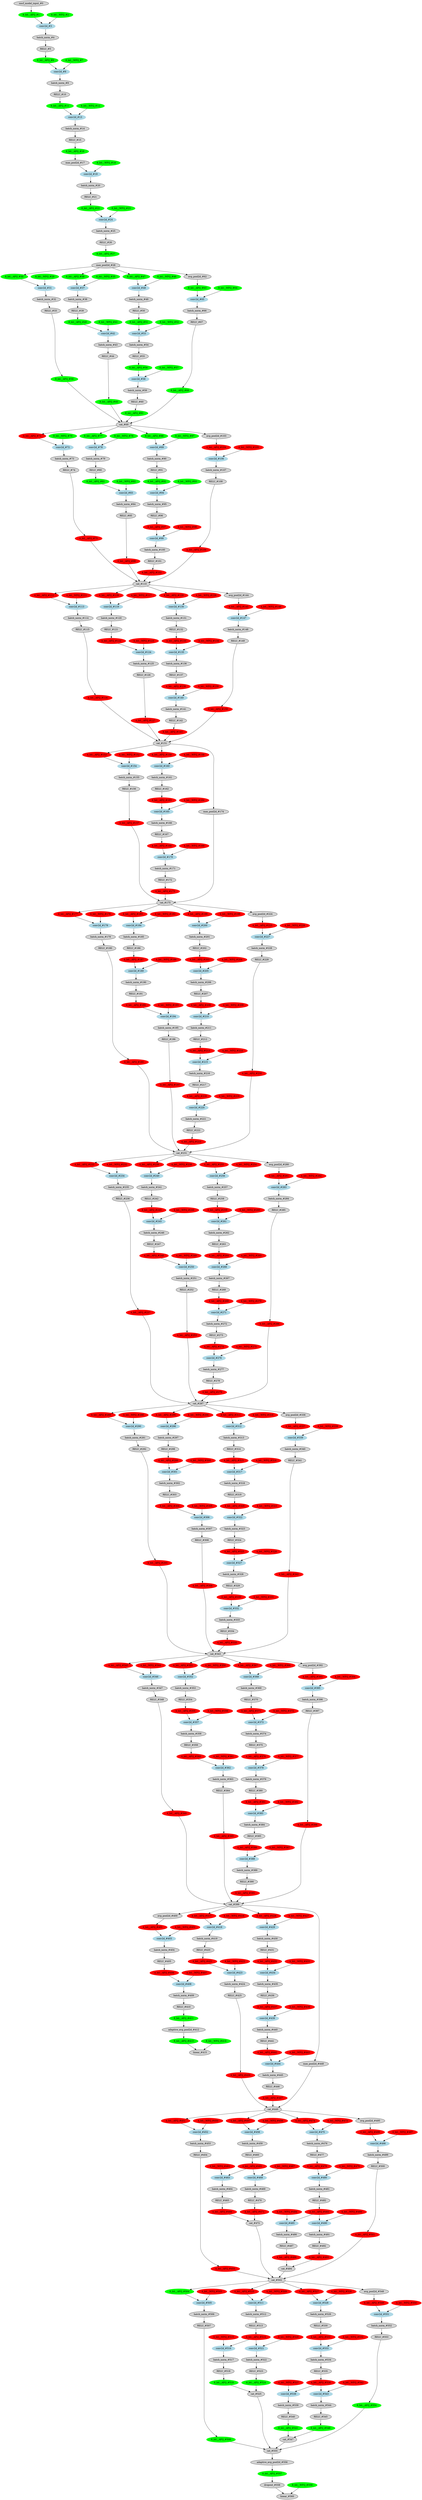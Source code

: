 strict digraph  {
"0 /nncf_model_input" [id=0, label="nncf_model_input_#0", scope="", style=filled, type=nncf_model_input];
"1 SymmetricQuantizer/symmetric_quantize" [color=green, id=1, label="8_bit__AFQ_#1", scope=SymmetricQuantizer, style=filled, type=symmetric_quantize];
"2 Inception3/BasicConv2d[Conv2d_1a_3x3]/NNCFConv2d[conv]/ModuleDict[pre_ops]/UpdateWeight[0]/SymmetricQuantizer[op]/symmetric_quantize" [color=green, id=2, label="8_bit__WFQ_#2", scope="Inception3/BasicConv2d[Conv2d_1a_3x3]/NNCFConv2d[conv]/ModuleDict[pre_ops]/UpdateWeight[0]/SymmetricQuantizer[op]", style=filled, type=symmetric_quantize];
"3 Inception3/BasicConv2d[Conv2d_1a_3x3]/NNCFConv2d[conv]/conv2d" [color=lightblue, id=3, label="conv2d_#3", scope="Inception3/BasicConv2d[Conv2d_1a_3x3]/NNCFConv2d[conv]", style=filled, type=conv2d];
"4 Inception3/BasicConv2d[Conv2d_1a_3x3]/BatchNorm2d[bn]/batch_norm" [id=4, label="batch_norm_#4", scope="Inception3/BasicConv2d[Conv2d_1a_3x3]/BatchNorm2d[bn]", style=filled, type=batch_norm];
"5 Inception3/BasicConv2d[Conv2d_1a_3x3]/RELU" [id=5, label="RELU_#5", scope="Inception3/BasicConv2d[Conv2d_1a_3x3]", style=filled, type=RELU];
"6 Inception3/BasicConv2d[Conv2d_1a_3x3]/SymmetricQuantizer/symmetric_quantize" [color=green, id=6, label="8_bit__AFQ_#6", scope="Inception3/BasicConv2d[Conv2d_1a_3x3]/SymmetricQuantizer", style=filled, type=symmetric_quantize];
"7 Inception3/BasicConv2d[Conv2d_2a_3x3]/NNCFConv2d[conv]/ModuleDict[pre_ops]/UpdateWeight[0]/SymmetricQuantizer[op]/symmetric_quantize" [color=green, id=7, label="8_bit__WFQ_#7", scope="Inception3/BasicConv2d[Conv2d_2a_3x3]/NNCFConv2d[conv]/ModuleDict[pre_ops]/UpdateWeight[0]/SymmetricQuantizer[op]", style=filled, type=symmetric_quantize];
"8 Inception3/BasicConv2d[Conv2d_2a_3x3]/NNCFConv2d[conv]/conv2d" [color=lightblue, id=8, label="conv2d_#8", scope="Inception3/BasicConv2d[Conv2d_2a_3x3]/NNCFConv2d[conv]", style=filled, type=conv2d];
"9 Inception3/BasicConv2d[Conv2d_2a_3x3]/BatchNorm2d[bn]/batch_norm" [id=9, label="batch_norm_#9", scope="Inception3/BasicConv2d[Conv2d_2a_3x3]/BatchNorm2d[bn]", style=filled, type=batch_norm];
"10 Inception3/BasicConv2d[Conv2d_2a_3x3]/RELU" [id=10, label="RELU_#10", scope="Inception3/BasicConv2d[Conv2d_2a_3x3]", style=filled, type=RELU];
"11 Inception3/BasicConv2d[Conv2d_2a_3x3]/SymmetricQuantizer/symmetric_quantize" [color=green, id=11, label="8_bit__AFQ_#11", scope="Inception3/BasicConv2d[Conv2d_2a_3x3]/SymmetricQuantizer", style=filled, type=symmetric_quantize];
"12 Inception3/BasicConv2d[Conv2d_2b_3x3]/NNCFConv2d[conv]/ModuleDict[pre_ops]/UpdateWeight[0]/SymmetricQuantizer[op]/symmetric_quantize" [color=green, id=12, label="8_bit__WFQ_#12", scope="Inception3/BasicConv2d[Conv2d_2b_3x3]/NNCFConv2d[conv]/ModuleDict[pre_ops]/UpdateWeight[0]/SymmetricQuantizer[op]", style=filled, type=symmetric_quantize];
"13 Inception3/BasicConv2d[Conv2d_2b_3x3]/NNCFConv2d[conv]/conv2d" [color=lightblue, id=13, label="conv2d_#13", scope="Inception3/BasicConv2d[Conv2d_2b_3x3]/NNCFConv2d[conv]", style=filled, type=conv2d];
"14 Inception3/BasicConv2d[Conv2d_2b_3x3]/BatchNorm2d[bn]/batch_norm" [id=14, label="batch_norm_#14", scope="Inception3/BasicConv2d[Conv2d_2b_3x3]/BatchNorm2d[bn]", style=filled, type=batch_norm];
"15 Inception3/BasicConv2d[Conv2d_2b_3x3]/RELU" [id=15, label="RELU_#15", scope="Inception3/BasicConv2d[Conv2d_2b_3x3]", style=filled, type=RELU];
"16 Inception3/BasicConv2d[Conv2d_2b_3x3]/SymmetricQuantizer/symmetric_quantize" [color=green, id=16, label="8_bit__AFQ_#16", scope="Inception3/BasicConv2d[Conv2d_2b_3x3]/SymmetricQuantizer", style=filled, type=symmetric_quantize];
"17 Inception3/max_pool2d" [id=17, label="max_pool2d_#17", scope=Inception3, style=filled, type=max_pool2d];
"18 Inception3/BasicConv2d[Conv2d_3b_1x1]/NNCFConv2d[conv]/ModuleDict[pre_ops]/UpdateWeight[0]/SymmetricQuantizer[op]/symmetric_quantize" [color=green, id=18, label="8_bit__WFQ_#18", scope="Inception3/BasicConv2d[Conv2d_3b_1x1]/NNCFConv2d[conv]/ModuleDict[pre_ops]/UpdateWeight[0]/SymmetricQuantizer[op]", style=filled, type=symmetric_quantize];
"19 Inception3/BasicConv2d[Conv2d_3b_1x1]/NNCFConv2d[conv]/conv2d" [color=lightblue, id=19, label="conv2d_#19", scope="Inception3/BasicConv2d[Conv2d_3b_1x1]/NNCFConv2d[conv]", style=filled, type=conv2d];
"20 Inception3/BasicConv2d[Conv2d_3b_1x1]/BatchNorm2d[bn]/batch_norm" [id=20, label="batch_norm_#20", scope="Inception3/BasicConv2d[Conv2d_3b_1x1]/BatchNorm2d[bn]", style=filled, type=batch_norm];
"21 Inception3/BasicConv2d[Conv2d_3b_1x1]/RELU" [id=21, label="RELU_#21", scope="Inception3/BasicConv2d[Conv2d_3b_1x1]", style=filled, type=RELU];
"22 Inception3/BasicConv2d[Conv2d_3b_1x1]/SymmetricQuantizer/symmetric_quantize" [color=green, id=22, label="8_bit__AFQ_#22", scope="Inception3/BasicConv2d[Conv2d_3b_1x1]/SymmetricQuantizer", style=filled, type=symmetric_quantize];
"23 Inception3/BasicConv2d[Conv2d_4a_3x3]/NNCFConv2d[conv]/ModuleDict[pre_ops]/UpdateWeight[0]/SymmetricQuantizer[op]/symmetric_quantize" [color=green, id=23, label="8_bit__WFQ_#23", scope="Inception3/BasicConv2d[Conv2d_4a_3x3]/NNCFConv2d[conv]/ModuleDict[pre_ops]/UpdateWeight[0]/SymmetricQuantizer[op]", style=filled, type=symmetric_quantize];
"24 Inception3/BasicConv2d[Conv2d_4a_3x3]/NNCFConv2d[conv]/conv2d" [color=lightblue, id=24, label="conv2d_#24", scope="Inception3/BasicConv2d[Conv2d_4a_3x3]/NNCFConv2d[conv]", style=filled, type=conv2d];
"25 Inception3/BasicConv2d[Conv2d_4a_3x3]/BatchNorm2d[bn]/batch_norm" [id=25, label="batch_norm_#25", scope="Inception3/BasicConv2d[Conv2d_4a_3x3]/BatchNorm2d[bn]", style=filled, type=batch_norm];
"26 Inception3/BasicConv2d[Conv2d_4a_3x3]/RELU" [id=26, label="RELU_#26", scope="Inception3/BasicConv2d[Conv2d_4a_3x3]", style=filled, type=RELU];
"27 Inception3/BasicConv2d[Conv2d_4a_3x3]/SymmetricQuantizer/symmetric_quantize" [color=green, id=27, label="8_bit__AFQ_#27", scope="Inception3/BasicConv2d[Conv2d_4a_3x3]/SymmetricQuantizer", style=filled, type=symmetric_quantize];
"28 Inception3/max_pool2d" [id=28, label="max_pool2d_#28", scope=Inception3, style=filled, type=max_pool2d];
"29 Inception3/InceptionA[Mixed_5b]/BasicConv2d[branch1x1]/NNCFConv2d[conv]/ModuleDict[pre_ops]/UpdateWeight[0]/SymmetricQuantizer[op]/symmetric_quantize" [color=green, id=29, label="8_bit__WFQ_#29", scope="Inception3/InceptionA[Mixed_5b]/BasicConv2d[branch1x1]/NNCFConv2d[conv]/ModuleDict[pre_ops]/UpdateWeight[0]/SymmetricQuantizer[op]", style=filled, type=symmetric_quantize];
"30 Inception3/InceptionA[Mixed_5b]/BasicConv2d[branch1x1]/NNCFConv2d[conv]/SymmetricQuantizer/symmetric_quantize" [color=green, id=30, label="8_bit__AFQ_#30", scope="Inception3/InceptionA[Mixed_5b]/BasicConv2d[branch1x1]/NNCFConv2d[conv]/SymmetricQuantizer", style=filled, type=symmetric_quantize];
"31 Inception3/InceptionA[Mixed_5b]/BasicConv2d[branch1x1]/NNCFConv2d[conv]/conv2d" [color=lightblue, id=31, label="conv2d_#31", scope="Inception3/InceptionA[Mixed_5b]/BasicConv2d[branch1x1]/NNCFConv2d[conv]", style=filled, type=conv2d];
"32 Inception3/InceptionA[Mixed_5b]/BasicConv2d[branch1x1]/BatchNorm2d[bn]/batch_norm" [id=32, label="batch_norm_#32", scope="Inception3/InceptionA[Mixed_5b]/BasicConv2d[branch1x1]/BatchNorm2d[bn]", style=filled, type=batch_norm];
"33 Inception3/InceptionA[Mixed_5b]/BasicConv2d[branch1x1]/RELU" [id=33, label="RELU_#33", scope="Inception3/InceptionA[Mixed_5b]/BasicConv2d[branch1x1]", style=filled, type=RELU];
"34 Inception3/InceptionA[Mixed_5b]/BasicConv2d[branch1x1]/SymmetricQuantizer/symmetric_quantize" [color=green, id=34, label="8_bit__AFQ_#34", scope="Inception3/InceptionA[Mixed_5b]/BasicConv2d[branch1x1]/SymmetricQuantizer", style=filled, type=symmetric_quantize];
"35 Inception3/InceptionA[Mixed_5b]/BasicConv2d[branch5x5_1]/NNCFConv2d[conv]/ModuleDict[pre_ops]/UpdateWeight[0]/SymmetricQuantizer[op]/symmetric_quantize" [color=green, id=35, label="8_bit__WFQ_#35", scope="Inception3/InceptionA[Mixed_5b]/BasicConv2d[branch5x5_1]/NNCFConv2d[conv]/ModuleDict[pre_ops]/UpdateWeight[0]/SymmetricQuantizer[op]", style=filled, type=symmetric_quantize];
"36 Inception3/InceptionA[Mixed_5b]/BasicConv2d[branch5x5_1]/NNCFConv2d[conv]/SymmetricQuantizer/symmetric_quantize" [color=green, id=36, label="8_bit__AFQ_#36", scope="Inception3/InceptionA[Mixed_5b]/BasicConv2d[branch5x5_1]/NNCFConv2d[conv]/SymmetricQuantizer", style=filled, type=symmetric_quantize];
"37 Inception3/InceptionA[Mixed_5b]/BasicConv2d[branch5x5_1]/NNCFConv2d[conv]/conv2d" [color=lightblue, id=37, label="conv2d_#37", scope="Inception3/InceptionA[Mixed_5b]/BasicConv2d[branch5x5_1]/NNCFConv2d[conv]", style=filled, type=conv2d];
"38 Inception3/InceptionA[Mixed_5b]/BasicConv2d[branch5x5_1]/BatchNorm2d[bn]/batch_norm" [id=38, label="batch_norm_#38", scope="Inception3/InceptionA[Mixed_5b]/BasicConv2d[branch5x5_1]/BatchNorm2d[bn]", style=filled, type=batch_norm];
"39 Inception3/InceptionA[Mixed_5b]/BasicConv2d[branch5x5_1]/RELU" [id=39, label="RELU_#39", scope="Inception3/InceptionA[Mixed_5b]/BasicConv2d[branch5x5_1]", style=filled, type=RELU];
"40 Inception3/InceptionA[Mixed_5b]/BasicConv2d[branch5x5_1]/SymmetricQuantizer/symmetric_quantize" [color=green, id=40, label="8_bit__AFQ_#40", scope="Inception3/InceptionA[Mixed_5b]/BasicConv2d[branch5x5_1]/SymmetricQuantizer", style=filled, type=symmetric_quantize];
"41 Inception3/InceptionA[Mixed_5b]/BasicConv2d[branch5x5_2]/NNCFConv2d[conv]/ModuleDict[pre_ops]/UpdateWeight[0]/SymmetricQuantizer[op]/symmetric_quantize" [color=green, id=41, label="8_bit__WFQ_#41", scope="Inception3/InceptionA[Mixed_5b]/BasicConv2d[branch5x5_2]/NNCFConv2d[conv]/ModuleDict[pre_ops]/UpdateWeight[0]/SymmetricQuantizer[op]", style=filled, type=symmetric_quantize];
"42 Inception3/InceptionA[Mixed_5b]/BasicConv2d[branch5x5_2]/NNCFConv2d[conv]/conv2d" [color=lightblue, id=42, label="conv2d_#42", scope="Inception3/InceptionA[Mixed_5b]/BasicConv2d[branch5x5_2]/NNCFConv2d[conv]", style=filled, type=conv2d];
"43 Inception3/InceptionA[Mixed_5b]/BasicConv2d[branch5x5_2]/BatchNorm2d[bn]/batch_norm" [id=43, label="batch_norm_#43", scope="Inception3/InceptionA[Mixed_5b]/BasicConv2d[branch5x5_2]/BatchNorm2d[bn]", style=filled, type=batch_norm];
"44 Inception3/InceptionA[Mixed_5b]/BasicConv2d[branch5x5_2]/RELU" [id=44, label="RELU_#44", scope="Inception3/InceptionA[Mixed_5b]/BasicConv2d[branch5x5_2]", style=filled, type=RELU];
"45 Inception3/InceptionA[Mixed_5b]/BasicConv2d[branch5x5_2]/SymmetricQuantizer/symmetric_quantize" [color=green, id=45, label="8_bit__AFQ_#45", scope="Inception3/InceptionA[Mixed_5b]/BasicConv2d[branch5x5_2]/SymmetricQuantizer", style=filled, type=symmetric_quantize];
"46 Inception3/InceptionA[Mixed_5b]/BasicConv2d[branch3x3dbl_1]/NNCFConv2d[conv]/ModuleDict[pre_ops]/UpdateWeight[0]/SymmetricQuantizer[op]/symmetric_quantize" [color=green, id=46, label="8_bit__WFQ_#46", scope="Inception3/InceptionA[Mixed_5b]/BasicConv2d[branch3x3dbl_1]/NNCFConv2d[conv]/ModuleDict[pre_ops]/UpdateWeight[0]/SymmetricQuantizer[op]", style=filled, type=symmetric_quantize];
"47 Inception3/InceptionA[Mixed_5b]/BasicConv2d[branch3x3dbl_1]/NNCFConv2d[conv]/SymmetricQuantizer/symmetric_quantize" [color=green, id=47, label="8_bit__AFQ_#47", scope="Inception3/InceptionA[Mixed_5b]/BasicConv2d[branch3x3dbl_1]/NNCFConv2d[conv]/SymmetricQuantizer", style=filled, type=symmetric_quantize];
"48 Inception3/InceptionA[Mixed_5b]/BasicConv2d[branch3x3dbl_1]/NNCFConv2d[conv]/conv2d" [color=lightblue, id=48, label="conv2d_#48", scope="Inception3/InceptionA[Mixed_5b]/BasicConv2d[branch3x3dbl_1]/NNCFConv2d[conv]", style=filled, type=conv2d];
"49 Inception3/InceptionA[Mixed_5b]/BasicConv2d[branch3x3dbl_1]/BatchNorm2d[bn]/batch_norm" [id=49, label="batch_norm_#49", scope="Inception3/InceptionA[Mixed_5b]/BasicConv2d[branch3x3dbl_1]/BatchNorm2d[bn]", style=filled, type=batch_norm];
"50 Inception3/InceptionA[Mixed_5b]/BasicConv2d[branch3x3dbl_1]/RELU" [id=50, label="RELU_#50", scope="Inception3/InceptionA[Mixed_5b]/BasicConv2d[branch3x3dbl_1]", style=filled, type=RELU];
"51 Inception3/InceptionA[Mixed_5b]/BasicConv2d[branch3x3dbl_1]/SymmetricQuantizer/symmetric_quantize" [color=green, id=51, label="8_bit__AFQ_#51", scope="Inception3/InceptionA[Mixed_5b]/BasicConv2d[branch3x3dbl_1]/SymmetricQuantizer", style=filled, type=symmetric_quantize];
"52 Inception3/InceptionA[Mixed_5b]/BasicConv2d[branch3x3dbl_2]/NNCFConv2d[conv]/ModuleDict[pre_ops]/UpdateWeight[0]/SymmetricQuantizer[op]/symmetric_quantize" [color=green, id=52, label="8_bit__WFQ_#52", scope="Inception3/InceptionA[Mixed_5b]/BasicConv2d[branch3x3dbl_2]/NNCFConv2d[conv]/ModuleDict[pre_ops]/UpdateWeight[0]/SymmetricQuantizer[op]", style=filled, type=symmetric_quantize];
"53 Inception3/InceptionA[Mixed_5b]/BasicConv2d[branch3x3dbl_2]/NNCFConv2d[conv]/conv2d" [color=lightblue, id=53, label="conv2d_#53", scope="Inception3/InceptionA[Mixed_5b]/BasicConv2d[branch3x3dbl_2]/NNCFConv2d[conv]", style=filled, type=conv2d];
"54 Inception3/InceptionA[Mixed_5b]/BasicConv2d[branch3x3dbl_2]/BatchNorm2d[bn]/batch_norm" [id=54, label="batch_norm_#54", scope="Inception3/InceptionA[Mixed_5b]/BasicConv2d[branch3x3dbl_2]/BatchNorm2d[bn]", style=filled, type=batch_norm];
"55 Inception3/InceptionA[Mixed_5b]/BasicConv2d[branch3x3dbl_2]/RELU" [id=55, label="RELU_#55", scope="Inception3/InceptionA[Mixed_5b]/BasicConv2d[branch3x3dbl_2]", style=filled, type=RELU];
"56 Inception3/InceptionA[Mixed_5b]/BasicConv2d[branch3x3dbl_2]/SymmetricQuantizer/symmetric_quantize" [color=green, id=56, label="8_bit__AFQ_#56", scope="Inception3/InceptionA[Mixed_5b]/BasicConv2d[branch3x3dbl_2]/SymmetricQuantizer", style=filled, type=symmetric_quantize];
"57 Inception3/InceptionA[Mixed_5b]/BasicConv2d[branch3x3dbl_3]/NNCFConv2d[conv]/ModuleDict[pre_ops]/UpdateWeight[0]/SymmetricQuantizer[op]/symmetric_quantize" [color=green, id=57, label="8_bit__WFQ_#57", scope="Inception3/InceptionA[Mixed_5b]/BasicConv2d[branch3x3dbl_3]/NNCFConv2d[conv]/ModuleDict[pre_ops]/UpdateWeight[0]/SymmetricQuantizer[op]", style=filled, type=symmetric_quantize];
"58 Inception3/InceptionA[Mixed_5b]/BasicConv2d[branch3x3dbl_3]/NNCFConv2d[conv]/conv2d" [color=lightblue, id=58, label="conv2d_#58", scope="Inception3/InceptionA[Mixed_5b]/BasicConv2d[branch3x3dbl_3]/NNCFConv2d[conv]", style=filled, type=conv2d];
"59 Inception3/InceptionA[Mixed_5b]/BasicConv2d[branch3x3dbl_3]/BatchNorm2d[bn]/batch_norm" [id=59, label="batch_norm_#59", scope="Inception3/InceptionA[Mixed_5b]/BasicConv2d[branch3x3dbl_3]/BatchNorm2d[bn]", style=filled, type=batch_norm];
"60 Inception3/InceptionA[Mixed_5b]/BasicConv2d[branch3x3dbl_3]/RELU" [id=60, label="RELU_#60", scope="Inception3/InceptionA[Mixed_5b]/BasicConv2d[branch3x3dbl_3]", style=filled, type=RELU];
"61 Inception3/InceptionA[Mixed_5b]/BasicConv2d[branch3x3dbl_3]/SymmetricQuantizer/symmetric_quantize" [color=green, id=61, label="8_bit__AFQ_#61", scope="Inception3/InceptionA[Mixed_5b]/BasicConv2d[branch3x3dbl_3]/SymmetricQuantizer", style=filled, type=symmetric_quantize];
"62 Inception3/InceptionA[Mixed_5b]/avg_pool2d" [id=62, label="avg_pool2d_#62", scope="Inception3/InceptionA[Mixed_5b]", style=filled, type=avg_pool2d];
"63 Inception3/InceptionA[Mixed_5b]/SymmetricQuantizer/symmetric_quantize" [color=green, id=63, label="8_bit__AFQ_#63", scope="Inception3/InceptionA[Mixed_5b]/SymmetricQuantizer", style=filled, type=symmetric_quantize];
"64 Inception3/InceptionA[Mixed_5b]/BasicConv2d[branch_pool]/NNCFConv2d[conv]/ModuleDict[pre_ops]/UpdateWeight[0]/SymmetricQuantizer[op]/symmetric_quantize" [color=green, id=64, label="8_bit__WFQ_#64", scope="Inception3/InceptionA[Mixed_5b]/BasicConv2d[branch_pool]/NNCFConv2d[conv]/ModuleDict[pre_ops]/UpdateWeight[0]/SymmetricQuantizer[op]", style=filled, type=symmetric_quantize];
"65 Inception3/InceptionA[Mixed_5b]/BasicConv2d[branch_pool]/NNCFConv2d[conv]/conv2d" [color=lightblue, id=65, label="conv2d_#65", scope="Inception3/InceptionA[Mixed_5b]/BasicConv2d[branch_pool]/NNCFConv2d[conv]", style=filled, type=conv2d];
"66 Inception3/InceptionA[Mixed_5b]/BasicConv2d[branch_pool]/BatchNorm2d[bn]/batch_norm" [id=66, label="batch_norm_#66", scope="Inception3/InceptionA[Mixed_5b]/BasicConv2d[branch_pool]/BatchNorm2d[bn]", style=filled, type=batch_norm];
"67 Inception3/InceptionA[Mixed_5b]/BasicConv2d[branch_pool]/RELU" [id=67, label="RELU_#67", scope="Inception3/InceptionA[Mixed_5b]/BasicConv2d[branch_pool]", style=filled, type=RELU];
"68 Inception3/InceptionA[Mixed_5b]/BasicConv2d[branch_pool]/SymmetricQuantizer/symmetric_quantize" [color=green, id=68, label="8_bit__AFQ_#68", scope="Inception3/InceptionA[Mixed_5b]/BasicConv2d[branch_pool]/SymmetricQuantizer", style=filled, type=symmetric_quantize];
"69 Inception3/InceptionA[Mixed_5b]/cat" [id=69, label="cat_#69", scope="Inception3/InceptionA[Mixed_5b]", style=filled, type=cat];
"70 Inception3/InceptionA[Mixed_5c]/BasicConv2d[branch1x1]/NNCFConv2d[conv]/ModuleDict[pre_ops]/UpdateWeight[0]/SymmetricQuantizer[op]/symmetric_quantize" [color=green, id=70, label="8_bit__WFQ_#70", scope="Inception3/InceptionA[Mixed_5c]/BasicConv2d[branch1x1]/NNCFConv2d[conv]/ModuleDict[pre_ops]/UpdateWeight[0]/SymmetricQuantizer[op]", style=filled, type=symmetric_quantize];
"71 Inception3/InceptionA[Mixed_5c]/BasicConv2d[branch1x1]/NNCFConv2d[conv]/SymmetricQuantizer/symmetric_quantize" [color=red, id=71, label="4_bit__AFQ_#71", scope="Inception3/InceptionA[Mixed_5c]/BasicConv2d[branch1x1]/NNCFConv2d[conv]/SymmetricQuantizer", style=filled, type=symmetric_quantize];
"72 Inception3/InceptionA[Mixed_5c]/BasicConv2d[branch1x1]/NNCFConv2d[conv]/conv2d" [color=lightblue, id=72, label="conv2d_#72", scope="Inception3/InceptionA[Mixed_5c]/BasicConv2d[branch1x1]/NNCFConv2d[conv]", style=filled, type=conv2d];
"73 Inception3/InceptionA[Mixed_5c]/BasicConv2d[branch1x1]/BatchNorm2d[bn]/batch_norm" [id=73, label="batch_norm_#73", scope="Inception3/InceptionA[Mixed_5c]/BasicConv2d[branch1x1]/BatchNorm2d[bn]", style=filled, type=batch_norm];
"74 Inception3/InceptionA[Mixed_5c]/BasicConv2d[branch1x1]/RELU" [id=74, label="RELU_#74", scope="Inception3/InceptionA[Mixed_5c]/BasicConv2d[branch1x1]", style=filled, type=RELU];
"75 Inception3/InceptionA[Mixed_5c]/BasicConv2d[branch1x1]/SymmetricQuantizer/symmetric_quantize" [color=red, id=75, label="4_bit__AFQ_#75", scope="Inception3/InceptionA[Mixed_5c]/BasicConv2d[branch1x1]/SymmetricQuantizer", style=filled, type=symmetric_quantize];
"76 Inception3/InceptionA[Mixed_5c]/BasicConv2d[branch5x5_1]/NNCFConv2d[conv]/ModuleDict[pre_ops]/UpdateWeight[0]/SymmetricQuantizer[op]/symmetric_quantize" [color=green, id=76, label="8_bit__WFQ_#76", scope="Inception3/InceptionA[Mixed_5c]/BasicConv2d[branch5x5_1]/NNCFConv2d[conv]/ModuleDict[pre_ops]/UpdateWeight[0]/SymmetricQuantizer[op]", style=filled, type=symmetric_quantize];
"77 Inception3/InceptionA[Mixed_5c]/BasicConv2d[branch5x5_1]/NNCFConv2d[conv]/SymmetricQuantizer/symmetric_quantize" [color=green, id=77, label="8_bit__AFQ_#77", scope="Inception3/InceptionA[Mixed_5c]/BasicConv2d[branch5x5_1]/NNCFConv2d[conv]/SymmetricQuantizer", style=filled, type=symmetric_quantize];
"78 Inception3/InceptionA[Mixed_5c]/BasicConv2d[branch5x5_1]/NNCFConv2d[conv]/conv2d" [color=lightblue, id=78, label="conv2d_#78", scope="Inception3/InceptionA[Mixed_5c]/BasicConv2d[branch5x5_1]/NNCFConv2d[conv]", style=filled, type=conv2d];
"79 Inception3/InceptionA[Mixed_5c]/BasicConv2d[branch5x5_1]/BatchNorm2d[bn]/batch_norm" [id=79, label="batch_norm_#79", scope="Inception3/InceptionA[Mixed_5c]/BasicConv2d[branch5x5_1]/BatchNorm2d[bn]", style=filled, type=batch_norm];
"80 Inception3/InceptionA[Mixed_5c]/BasicConv2d[branch5x5_1]/RELU" [id=80, label="RELU_#80", scope="Inception3/InceptionA[Mixed_5c]/BasicConv2d[branch5x5_1]", style=filled, type=RELU];
"81 Inception3/InceptionA[Mixed_5c]/BasicConv2d[branch5x5_1]/SymmetricQuantizer/symmetric_quantize" [color=green, id=81, label="8_bit__AFQ_#81", scope="Inception3/InceptionA[Mixed_5c]/BasicConv2d[branch5x5_1]/SymmetricQuantizer", style=filled, type=symmetric_quantize];
"82 Inception3/InceptionA[Mixed_5c]/BasicConv2d[branch5x5_2]/NNCFConv2d[conv]/ModuleDict[pre_ops]/UpdateWeight[0]/SymmetricQuantizer[op]/symmetric_quantize" [color=green, id=82, label="8_bit__WFQ_#82", scope="Inception3/InceptionA[Mixed_5c]/BasicConv2d[branch5x5_2]/NNCFConv2d[conv]/ModuleDict[pre_ops]/UpdateWeight[0]/SymmetricQuantizer[op]", style=filled, type=symmetric_quantize];
"83 Inception3/InceptionA[Mixed_5c]/BasicConv2d[branch5x5_2]/NNCFConv2d[conv]/conv2d" [color=lightblue, id=83, label="conv2d_#83", scope="Inception3/InceptionA[Mixed_5c]/BasicConv2d[branch5x5_2]/NNCFConv2d[conv]", style=filled, type=conv2d];
"84 Inception3/InceptionA[Mixed_5c]/BasicConv2d[branch5x5_2]/BatchNorm2d[bn]/batch_norm" [id=84, label="batch_norm_#84", scope="Inception3/InceptionA[Mixed_5c]/BasicConv2d[branch5x5_2]/BatchNorm2d[bn]", style=filled, type=batch_norm];
"85 Inception3/InceptionA[Mixed_5c]/BasicConv2d[branch5x5_2]/RELU" [id=85, label="RELU_#85", scope="Inception3/InceptionA[Mixed_5c]/BasicConv2d[branch5x5_2]", style=filled, type=RELU];
"86 Inception3/InceptionA[Mixed_5c]/BasicConv2d[branch5x5_2]/SymmetricQuantizer/symmetric_quantize" [color=red, id=86, label="4_bit__AFQ_#86", scope="Inception3/InceptionA[Mixed_5c]/BasicConv2d[branch5x5_2]/SymmetricQuantizer", style=filled, type=symmetric_quantize];
"87 Inception3/InceptionA[Mixed_5c]/BasicConv2d[branch3x3dbl_1]/NNCFConv2d[conv]/ModuleDict[pre_ops]/UpdateWeight[0]/SymmetricQuantizer[op]/symmetric_quantize" [color=green, id=87, label="8_bit__WFQ_#87", scope="Inception3/InceptionA[Mixed_5c]/BasicConv2d[branch3x3dbl_1]/NNCFConv2d[conv]/ModuleDict[pre_ops]/UpdateWeight[0]/SymmetricQuantizer[op]", style=filled, type=symmetric_quantize];
"88 Inception3/InceptionA[Mixed_5c]/BasicConv2d[branch3x3dbl_1]/NNCFConv2d[conv]/SymmetricQuantizer/symmetric_quantize" [color=green, id=88, label="8_bit__AFQ_#88", scope="Inception3/InceptionA[Mixed_5c]/BasicConv2d[branch3x3dbl_1]/NNCFConv2d[conv]/SymmetricQuantizer", style=filled, type=symmetric_quantize];
"89 Inception3/InceptionA[Mixed_5c]/BasicConv2d[branch3x3dbl_1]/NNCFConv2d[conv]/conv2d" [color=lightblue, id=89, label="conv2d_#89", scope="Inception3/InceptionA[Mixed_5c]/BasicConv2d[branch3x3dbl_1]/NNCFConv2d[conv]", style=filled, type=conv2d];
"90 Inception3/InceptionA[Mixed_5c]/BasicConv2d[branch3x3dbl_1]/BatchNorm2d[bn]/batch_norm" [id=90, label="batch_norm_#90", scope="Inception3/InceptionA[Mixed_5c]/BasicConv2d[branch3x3dbl_1]/BatchNorm2d[bn]", style=filled, type=batch_norm];
"91 Inception3/InceptionA[Mixed_5c]/BasicConv2d[branch3x3dbl_1]/RELU" [id=91, label="RELU_#91", scope="Inception3/InceptionA[Mixed_5c]/BasicConv2d[branch3x3dbl_1]", style=filled, type=RELU];
"92 Inception3/InceptionA[Mixed_5c]/BasicConv2d[branch3x3dbl_1]/SymmetricQuantizer/symmetric_quantize" [color=green, id=92, label="8_bit__AFQ_#92", scope="Inception3/InceptionA[Mixed_5c]/BasicConv2d[branch3x3dbl_1]/SymmetricQuantizer", style=filled, type=symmetric_quantize];
"93 Inception3/InceptionA[Mixed_5c]/BasicConv2d[branch3x3dbl_2]/NNCFConv2d[conv]/ModuleDict[pre_ops]/UpdateWeight[0]/SymmetricQuantizer[op]/symmetric_quantize" [color=green, id=93, label="8_bit__WFQ_#93", scope="Inception3/InceptionA[Mixed_5c]/BasicConv2d[branch3x3dbl_2]/NNCFConv2d[conv]/ModuleDict[pre_ops]/UpdateWeight[0]/SymmetricQuantizer[op]", style=filled, type=symmetric_quantize];
"94 Inception3/InceptionA[Mixed_5c]/BasicConv2d[branch3x3dbl_2]/NNCFConv2d[conv]/conv2d" [color=lightblue, id=94, label="conv2d_#94", scope="Inception3/InceptionA[Mixed_5c]/BasicConv2d[branch3x3dbl_2]/NNCFConv2d[conv]", style=filled, type=conv2d];
"95 Inception3/InceptionA[Mixed_5c]/BasicConv2d[branch3x3dbl_2]/BatchNorm2d[bn]/batch_norm" [id=95, label="batch_norm_#95", scope="Inception3/InceptionA[Mixed_5c]/BasicConv2d[branch3x3dbl_2]/BatchNorm2d[bn]", style=filled, type=batch_norm];
"96 Inception3/InceptionA[Mixed_5c]/BasicConv2d[branch3x3dbl_2]/RELU" [id=96, label="RELU_#96", scope="Inception3/InceptionA[Mixed_5c]/BasicConv2d[branch3x3dbl_2]", style=filled, type=RELU];
"97 Inception3/InceptionA[Mixed_5c]/BasicConv2d[branch3x3dbl_2]/SymmetricQuantizer/symmetric_quantize" [color=red, id=97, label="4_bit__AFQ_#97", scope="Inception3/InceptionA[Mixed_5c]/BasicConv2d[branch3x3dbl_2]/SymmetricQuantizer", style=filled, type=symmetric_quantize];
"98 Inception3/InceptionA[Mixed_5c]/BasicConv2d[branch3x3dbl_3]/NNCFConv2d[conv]/ModuleDict[pre_ops]/UpdateWeight[0]/SymmetricQuantizer[op]/symmetric_quantize" [color=red, id=98, label="4_bit__WFQ_#98", scope="Inception3/InceptionA[Mixed_5c]/BasicConv2d[branch3x3dbl_3]/NNCFConv2d[conv]/ModuleDict[pre_ops]/UpdateWeight[0]/SymmetricQuantizer[op]", style=filled, type=symmetric_quantize];
"99 Inception3/InceptionA[Mixed_5c]/BasicConv2d[branch3x3dbl_3]/NNCFConv2d[conv]/conv2d" [color=lightblue, id=99, label="conv2d_#99", scope="Inception3/InceptionA[Mixed_5c]/BasicConv2d[branch3x3dbl_3]/NNCFConv2d[conv]", style=filled, type=conv2d];
"100 Inception3/InceptionA[Mixed_5c]/BasicConv2d[branch3x3dbl_3]/BatchNorm2d[bn]/batch_norm" [id=100, label="batch_norm_#100", scope="Inception3/InceptionA[Mixed_5c]/BasicConv2d[branch3x3dbl_3]/BatchNorm2d[bn]", style=filled, type=batch_norm];
"101 Inception3/InceptionA[Mixed_5c]/BasicConv2d[branch3x3dbl_3]/RELU" [id=101, label="RELU_#101", scope="Inception3/InceptionA[Mixed_5c]/BasicConv2d[branch3x3dbl_3]", style=filled, type=RELU];
"102 Inception3/InceptionA[Mixed_5c]/BasicConv2d[branch3x3dbl_3]/SymmetricQuantizer/symmetric_quantize" [color=red, id=102, label="4_bit__AFQ_#102", scope="Inception3/InceptionA[Mixed_5c]/BasicConv2d[branch3x3dbl_3]/SymmetricQuantizer", style=filled, type=symmetric_quantize];
"103 Inception3/InceptionA[Mixed_5c]/avg_pool2d" [id=103, label="avg_pool2d_#103", scope="Inception3/InceptionA[Mixed_5c]", style=filled, type=avg_pool2d];
"104 Inception3/InceptionA[Mixed_5c]/SymmetricQuantizer/symmetric_quantize" [color=red, id=104, label="4_bit__AFQ_#104", scope="Inception3/InceptionA[Mixed_5c]/SymmetricQuantizer", style=filled, type=symmetric_quantize];
"105 Inception3/InceptionA[Mixed_5c]/BasicConv2d[branch_pool]/NNCFConv2d[conv]/ModuleDict[pre_ops]/UpdateWeight[0]/SymmetricQuantizer[op]/symmetric_quantize" [color=red, id=105, label="4_bit__WFQ_#105", scope="Inception3/InceptionA[Mixed_5c]/BasicConv2d[branch_pool]/NNCFConv2d[conv]/ModuleDict[pre_ops]/UpdateWeight[0]/SymmetricQuantizer[op]", style=filled, type=symmetric_quantize];
"106 Inception3/InceptionA[Mixed_5c]/BasicConv2d[branch_pool]/NNCFConv2d[conv]/conv2d" [color=lightblue, id=106, label="conv2d_#106", scope="Inception3/InceptionA[Mixed_5c]/BasicConv2d[branch_pool]/NNCFConv2d[conv]", style=filled, type=conv2d];
"107 Inception3/InceptionA[Mixed_5c]/BasicConv2d[branch_pool]/BatchNorm2d[bn]/batch_norm" [id=107, label="batch_norm_#107", scope="Inception3/InceptionA[Mixed_5c]/BasicConv2d[branch_pool]/BatchNorm2d[bn]", style=filled, type=batch_norm];
"108 Inception3/InceptionA[Mixed_5c]/BasicConv2d[branch_pool]/RELU" [id=108, label="RELU_#108", scope="Inception3/InceptionA[Mixed_5c]/BasicConv2d[branch_pool]", style=filled, type=RELU];
"109 Inception3/InceptionA[Mixed_5c]/BasicConv2d[branch_pool]/SymmetricQuantizer/symmetric_quantize" [color=red, id=109, label="4_bit__AFQ_#109", scope="Inception3/InceptionA[Mixed_5c]/BasicConv2d[branch_pool]/SymmetricQuantizer", style=filled, type=symmetric_quantize];
"110 Inception3/InceptionA[Mixed_5c]/cat" [id=110, label="cat_#110", scope="Inception3/InceptionA[Mixed_5c]", style=filled, type=cat];
"111 Inception3/InceptionA[Mixed_5d]/BasicConv2d[branch1x1]/NNCFConv2d[conv]/ModuleDict[pre_ops]/UpdateWeight[0]/SymmetricQuantizer[op]/symmetric_quantize" [color=red, id=111, label="4_bit__WFQ_#111", scope="Inception3/InceptionA[Mixed_5d]/BasicConv2d[branch1x1]/NNCFConv2d[conv]/ModuleDict[pre_ops]/UpdateWeight[0]/SymmetricQuantizer[op]", style=filled, type=symmetric_quantize];
"112 Inception3/InceptionA[Mixed_5d]/BasicConv2d[branch1x1]/NNCFConv2d[conv]/SymmetricQuantizer/symmetric_quantize" [color=red, id=112, label="4_bit__AFQ_#112", scope="Inception3/InceptionA[Mixed_5d]/BasicConv2d[branch1x1]/NNCFConv2d[conv]/SymmetricQuantizer", style=filled, type=symmetric_quantize];
"113 Inception3/InceptionA[Mixed_5d]/BasicConv2d[branch1x1]/NNCFConv2d[conv]/conv2d" [color=lightblue, id=113, label="conv2d_#113", scope="Inception3/InceptionA[Mixed_5d]/BasicConv2d[branch1x1]/NNCFConv2d[conv]", style=filled, type=conv2d];
"114 Inception3/InceptionA[Mixed_5d]/BasicConv2d[branch1x1]/BatchNorm2d[bn]/batch_norm" [id=114, label="batch_norm_#114", scope="Inception3/InceptionA[Mixed_5d]/BasicConv2d[branch1x1]/BatchNorm2d[bn]", style=filled, type=batch_norm];
"115 Inception3/InceptionA[Mixed_5d]/BasicConv2d[branch1x1]/RELU" [id=115, label="RELU_#115", scope="Inception3/InceptionA[Mixed_5d]/BasicConv2d[branch1x1]", style=filled, type=RELU];
"116 Inception3/InceptionA[Mixed_5d]/BasicConv2d[branch1x1]/SymmetricQuantizer/symmetric_quantize" [color=red, id=116, label="4_bit__AFQ_#116", scope="Inception3/InceptionA[Mixed_5d]/BasicConv2d[branch1x1]/SymmetricQuantizer", style=filled, type=symmetric_quantize];
"117 Inception3/InceptionA[Mixed_5d]/BasicConv2d[branch5x5_1]/NNCFConv2d[conv]/ModuleDict[pre_ops]/UpdateWeight[0]/SymmetricQuantizer[op]/symmetric_quantize" [color=red, id=117, label="4_bit__WFQ_#117", scope="Inception3/InceptionA[Mixed_5d]/BasicConv2d[branch5x5_1]/NNCFConv2d[conv]/ModuleDict[pre_ops]/UpdateWeight[0]/SymmetricQuantizer[op]", style=filled, type=symmetric_quantize];
"118 Inception3/InceptionA[Mixed_5d]/BasicConv2d[branch5x5_1]/NNCFConv2d[conv]/SymmetricQuantizer/symmetric_quantize" [color=red, id=118, label="4_bit__AFQ_#118", scope="Inception3/InceptionA[Mixed_5d]/BasicConv2d[branch5x5_1]/NNCFConv2d[conv]/SymmetricQuantizer", style=filled, type=symmetric_quantize];
"119 Inception3/InceptionA[Mixed_5d]/BasicConv2d[branch5x5_1]/NNCFConv2d[conv]/conv2d" [color=lightblue, id=119, label="conv2d_#119", scope="Inception3/InceptionA[Mixed_5d]/BasicConv2d[branch5x5_1]/NNCFConv2d[conv]", style=filled, type=conv2d];
"120 Inception3/InceptionA[Mixed_5d]/BasicConv2d[branch5x5_1]/BatchNorm2d[bn]/batch_norm" [id=120, label="batch_norm_#120", scope="Inception3/InceptionA[Mixed_5d]/BasicConv2d[branch5x5_1]/BatchNorm2d[bn]", style=filled, type=batch_norm];
"121 Inception3/InceptionA[Mixed_5d]/BasicConv2d[branch5x5_1]/RELU" [id=121, label="RELU_#121", scope="Inception3/InceptionA[Mixed_5d]/BasicConv2d[branch5x5_1]", style=filled, type=RELU];
"122 Inception3/InceptionA[Mixed_5d]/BasicConv2d[branch5x5_1]/SymmetricQuantizer/symmetric_quantize" [color=red, id=122, label="4_bit__AFQ_#122", scope="Inception3/InceptionA[Mixed_5d]/BasicConv2d[branch5x5_1]/SymmetricQuantizer", style=filled, type=symmetric_quantize];
"123 Inception3/InceptionA[Mixed_5d]/BasicConv2d[branch5x5_2]/NNCFConv2d[conv]/ModuleDict[pre_ops]/UpdateWeight[0]/SymmetricQuantizer[op]/symmetric_quantize" [color=red, id=123, label="4_bit__WFQ_#123", scope="Inception3/InceptionA[Mixed_5d]/BasicConv2d[branch5x5_2]/NNCFConv2d[conv]/ModuleDict[pre_ops]/UpdateWeight[0]/SymmetricQuantizer[op]", style=filled, type=symmetric_quantize];
"124 Inception3/InceptionA[Mixed_5d]/BasicConv2d[branch5x5_2]/NNCFConv2d[conv]/conv2d" [color=lightblue, id=124, label="conv2d_#124", scope="Inception3/InceptionA[Mixed_5d]/BasicConv2d[branch5x5_2]/NNCFConv2d[conv]", style=filled, type=conv2d];
"125 Inception3/InceptionA[Mixed_5d]/BasicConv2d[branch5x5_2]/BatchNorm2d[bn]/batch_norm" [id=125, label="batch_norm_#125", scope="Inception3/InceptionA[Mixed_5d]/BasicConv2d[branch5x5_2]/BatchNorm2d[bn]", style=filled, type=batch_norm];
"126 Inception3/InceptionA[Mixed_5d]/BasicConv2d[branch5x5_2]/RELU" [id=126, label="RELU_#126", scope="Inception3/InceptionA[Mixed_5d]/BasicConv2d[branch5x5_2]", style=filled, type=RELU];
"127 Inception3/InceptionA[Mixed_5d]/BasicConv2d[branch5x5_2]/SymmetricQuantizer/symmetric_quantize" [color=red, id=127, label="4_bit__AFQ_#127", scope="Inception3/InceptionA[Mixed_5d]/BasicConv2d[branch5x5_2]/SymmetricQuantizer", style=filled, type=symmetric_quantize];
"128 Inception3/InceptionA[Mixed_5d]/BasicConv2d[branch3x3dbl_1]/NNCFConv2d[conv]/ModuleDict[pre_ops]/UpdateWeight[0]/SymmetricQuantizer[op]/symmetric_quantize" [color=red, id=128, label="4_bit__WFQ_#128", scope="Inception3/InceptionA[Mixed_5d]/BasicConv2d[branch3x3dbl_1]/NNCFConv2d[conv]/ModuleDict[pre_ops]/UpdateWeight[0]/SymmetricQuantizer[op]", style=filled, type=symmetric_quantize];
"129 Inception3/InceptionA[Mixed_5d]/BasicConv2d[branch3x3dbl_1]/NNCFConv2d[conv]/SymmetricQuantizer/symmetric_quantize" [color=red, id=129, label="4_bit__AFQ_#129", scope="Inception3/InceptionA[Mixed_5d]/BasicConv2d[branch3x3dbl_1]/NNCFConv2d[conv]/SymmetricQuantizer", style=filled, type=symmetric_quantize];
"130 Inception3/InceptionA[Mixed_5d]/BasicConv2d[branch3x3dbl_1]/NNCFConv2d[conv]/conv2d" [color=lightblue, id=130, label="conv2d_#130", scope="Inception3/InceptionA[Mixed_5d]/BasicConv2d[branch3x3dbl_1]/NNCFConv2d[conv]", style=filled, type=conv2d];
"131 Inception3/InceptionA[Mixed_5d]/BasicConv2d[branch3x3dbl_1]/BatchNorm2d[bn]/batch_norm" [id=131, label="batch_norm_#131", scope="Inception3/InceptionA[Mixed_5d]/BasicConv2d[branch3x3dbl_1]/BatchNorm2d[bn]", style=filled, type=batch_norm];
"132 Inception3/InceptionA[Mixed_5d]/BasicConv2d[branch3x3dbl_1]/RELU" [id=132, label="RELU_#132", scope="Inception3/InceptionA[Mixed_5d]/BasicConv2d[branch3x3dbl_1]", style=filled, type=RELU];
"133 Inception3/InceptionA[Mixed_5d]/BasicConv2d[branch3x3dbl_1]/SymmetricQuantizer/symmetric_quantize" [color=red, id=133, label="4_bit__AFQ_#133", scope="Inception3/InceptionA[Mixed_5d]/BasicConv2d[branch3x3dbl_1]/SymmetricQuantizer", style=filled, type=symmetric_quantize];
"134 Inception3/InceptionA[Mixed_5d]/BasicConv2d[branch3x3dbl_2]/NNCFConv2d[conv]/ModuleDict[pre_ops]/UpdateWeight[0]/SymmetricQuantizer[op]/symmetric_quantize" [color=red, id=134, label="4_bit__WFQ_#134", scope="Inception3/InceptionA[Mixed_5d]/BasicConv2d[branch3x3dbl_2]/NNCFConv2d[conv]/ModuleDict[pre_ops]/UpdateWeight[0]/SymmetricQuantizer[op]", style=filled, type=symmetric_quantize];
"135 Inception3/InceptionA[Mixed_5d]/BasicConv2d[branch3x3dbl_2]/NNCFConv2d[conv]/conv2d" [color=lightblue, id=135, label="conv2d_#135", scope="Inception3/InceptionA[Mixed_5d]/BasicConv2d[branch3x3dbl_2]/NNCFConv2d[conv]", style=filled, type=conv2d];
"136 Inception3/InceptionA[Mixed_5d]/BasicConv2d[branch3x3dbl_2]/BatchNorm2d[bn]/batch_norm" [id=136, label="batch_norm_#136", scope="Inception3/InceptionA[Mixed_5d]/BasicConv2d[branch3x3dbl_2]/BatchNorm2d[bn]", style=filled, type=batch_norm];
"137 Inception3/InceptionA[Mixed_5d]/BasicConv2d[branch3x3dbl_2]/RELU" [id=137, label="RELU_#137", scope="Inception3/InceptionA[Mixed_5d]/BasicConv2d[branch3x3dbl_2]", style=filled, type=RELU];
"138 Inception3/InceptionA[Mixed_5d]/BasicConv2d[branch3x3dbl_2]/SymmetricQuantizer/symmetric_quantize" [color=red, id=138, label="4_bit__AFQ_#138", scope="Inception3/InceptionA[Mixed_5d]/BasicConv2d[branch3x3dbl_2]/SymmetricQuantizer", style=filled, type=symmetric_quantize];
"139 Inception3/InceptionA[Mixed_5d]/BasicConv2d[branch3x3dbl_3]/NNCFConv2d[conv]/ModuleDict[pre_ops]/UpdateWeight[0]/SymmetricQuantizer[op]/symmetric_quantize" [color=red, id=139, label="4_bit__WFQ_#139", scope="Inception3/InceptionA[Mixed_5d]/BasicConv2d[branch3x3dbl_3]/NNCFConv2d[conv]/ModuleDict[pre_ops]/UpdateWeight[0]/SymmetricQuantizer[op]", style=filled, type=symmetric_quantize];
"140 Inception3/InceptionA[Mixed_5d]/BasicConv2d[branch3x3dbl_3]/NNCFConv2d[conv]/conv2d" [color=lightblue, id=140, label="conv2d_#140", scope="Inception3/InceptionA[Mixed_5d]/BasicConv2d[branch3x3dbl_3]/NNCFConv2d[conv]", style=filled, type=conv2d];
"141 Inception3/InceptionA[Mixed_5d]/BasicConv2d[branch3x3dbl_3]/BatchNorm2d[bn]/batch_norm" [id=141, label="batch_norm_#141", scope="Inception3/InceptionA[Mixed_5d]/BasicConv2d[branch3x3dbl_3]/BatchNorm2d[bn]", style=filled, type=batch_norm];
"142 Inception3/InceptionA[Mixed_5d]/BasicConv2d[branch3x3dbl_3]/RELU" [id=142, label="RELU_#142", scope="Inception3/InceptionA[Mixed_5d]/BasicConv2d[branch3x3dbl_3]", style=filled, type=RELU];
"143 Inception3/InceptionA[Mixed_5d]/BasicConv2d[branch3x3dbl_3]/SymmetricQuantizer/symmetric_quantize" [color=red, id=143, label="4_bit__AFQ_#143", scope="Inception3/InceptionA[Mixed_5d]/BasicConv2d[branch3x3dbl_3]/SymmetricQuantizer", style=filled, type=symmetric_quantize];
"144 Inception3/InceptionA[Mixed_5d]/avg_pool2d" [id=144, label="avg_pool2d_#144", scope="Inception3/InceptionA[Mixed_5d]", style=filled, type=avg_pool2d];
"145 Inception3/InceptionA[Mixed_5d]/SymmetricQuantizer/symmetric_quantize" [color=red, id=145, label="4_bit__AFQ_#145", scope="Inception3/InceptionA[Mixed_5d]/SymmetricQuantizer", style=filled, type=symmetric_quantize];
"146 Inception3/InceptionA[Mixed_5d]/BasicConv2d[branch_pool]/NNCFConv2d[conv]/ModuleDict[pre_ops]/UpdateWeight[0]/SymmetricQuantizer[op]/symmetric_quantize" [color=red, id=146, label="4_bit__WFQ_#146", scope="Inception3/InceptionA[Mixed_5d]/BasicConv2d[branch_pool]/NNCFConv2d[conv]/ModuleDict[pre_ops]/UpdateWeight[0]/SymmetricQuantizer[op]", style=filled, type=symmetric_quantize];
"147 Inception3/InceptionA[Mixed_5d]/BasicConv2d[branch_pool]/NNCFConv2d[conv]/conv2d" [color=lightblue, id=147, label="conv2d_#147", scope="Inception3/InceptionA[Mixed_5d]/BasicConv2d[branch_pool]/NNCFConv2d[conv]", style=filled, type=conv2d];
"148 Inception3/InceptionA[Mixed_5d]/BasicConv2d[branch_pool]/BatchNorm2d[bn]/batch_norm" [id=148, label="batch_norm_#148", scope="Inception3/InceptionA[Mixed_5d]/BasicConv2d[branch_pool]/BatchNorm2d[bn]", style=filled, type=batch_norm];
"149 Inception3/InceptionA[Mixed_5d]/BasicConv2d[branch_pool]/RELU" [id=149, label="RELU_#149", scope="Inception3/InceptionA[Mixed_5d]/BasicConv2d[branch_pool]", style=filled, type=RELU];
"150 Inception3/InceptionA[Mixed_5d]/BasicConv2d[branch_pool]/SymmetricQuantizer/symmetric_quantize" [color=red, id=150, label="4_bit__AFQ_#150", scope="Inception3/InceptionA[Mixed_5d]/BasicConv2d[branch_pool]/SymmetricQuantizer", style=filled, type=symmetric_quantize];
"151 Inception3/InceptionA[Mixed_5d]/cat" [id=151, label="cat_#151", scope="Inception3/InceptionA[Mixed_5d]", style=filled, type=cat];
"152 Inception3/InceptionB[Mixed_6a]/BasicConv2d[branch3x3]/NNCFConv2d[conv]/ModuleDict[pre_ops]/UpdateWeight[0]/SymmetricQuantizer[op]/symmetric_quantize" [color=red, id=152, label="4_bit__WFQ_#152", scope="Inception3/InceptionB[Mixed_6a]/BasicConv2d[branch3x3]/NNCFConv2d[conv]/ModuleDict[pre_ops]/UpdateWeight[0]/SymmetricQuantizer[op]", style=filled, type=symmetric_quantize];
"153 Inception3/InceptionB[Mixed_6a]/BasicConv2d[branch3x3]/NNCFConv2d[conv]/SymmetricQuantizer/symmetric_quantize" [color=red, id=153, label="4_bit__AFQ_#153", scope="Inception3/InceptionB[Mixed_6a]/BasicConv2d[branch3x3]/NNCFConv2d[conv]/SymmetricQuantizer", style=filled, type=symmetric_quantize];
"154 Inception3/InceptionB[Mixed_6a]/BasicConv2d[branch3x3]/NNCFConv2d[conv]/conv2d" [color=lightblue, id=154, label="conv2d_#154", scope="Inception3/InceptionB[Mixed_6a]/BasicConv2d[branch3x3]/NNCFConv2d[conv]", style=filled, type=conv2d];
"155 Inception3/InceptionB[Mixed_6a]/BasicConv2d[branch3x3]/BatchNorm2d[bn]/batch_norm" [id=155, label="batch_norm_#155", scope="Inception3/InceptionB[Mixed_6a]/BasicConv2d[branch3x3]/BatchNorm2d[bn]", style=filled, type=batch_norm];
"156 Inception3/InceptionB[Mixed_6a]/BasicConv2d[branch3x3]/RELU" [id=156, label="RELU_#156", scope="Inception3/InceptionB[Mixed_6a]/BasicConv2d[branch3x3]", style=filled, type=RELU];
"157 Inception3/InceptionB[Mixed_6a]/BasicConv2d[branch3x3]/SymmetricQuantizer/symmetric_quantize" [color=red, id=157, label="4_bit__AFQ_#157", scope="Inception3/InceptionB[Mixed_6a]/BasicConv2d[branch3x3]/SymmetricQuantizer", style=filled, type=symmetric_quantize];
"158 Inception3/InceptionB[Mixed_6a]/BasicConv2d[branch3x3dbl_1]/NNCFConv2d[conv]/ModuleDict[pre_ops]/UpdateWeight[0]/SymmetricQuantizer[op]/symmetric_quantize" [color=red, id=158, label="4_bit__WFQ_#158", scope="Inception3/InceptionB[Mixed_6a]/BasicConv2d[branch3x3dbl_1]/NNCFConv2d[conv]/ModuleDict[pre_ops]/UpdateWeight[0]/SymmetricQuantizer[op]", style=filled, type=symmetric_quantize];
"159 Inception3/InceptionB[Mixed_6a]/BasicConv2d[branch3x3dbl_1]/NNCFConv2d[conv]/SymmetricQuantizer/symmetric_quantize" [color=red, id=159, label="4_bit__AFQ_#159", scope="Inception3/InceptionB[Mixed_6a]/BasicConv2d[branch3x3dbl_1]/NNCFConv2d[conv]/SymmetricQuantizer", style=filled, type=symmetric_quantize];
"160 Inception3/InceptionB[Mixed_6a]/BasicConv2d[branch3x3dbl_1]/NNCFConv2d[conv]/conv2d" [color=lightblue, id=160, label="conv2d_#160", scope="Inception3/InceptionB[Mixed_6a]/BasicConv2d[branch3x3dbl_1]/NNCFConv2d[conv]", style=filled, type=conv2d];
"161 Inception3/InceptionB[Mixed_6a]/BasicConv2d[branch3x3dbl_1]/BatchNorm2d[bn]/batch_norm" [id=161, label="batch_norm_#161", scope="Inception3/InceptionB[Mixed_6a]/BasicConv2d[branch3x3dbl_1]/BatchNorm2d[bn]", style=filled, type=batch_norm];
"162 Inception3/InceptionB[Mixed_6a]/BasicConv2d[branch3x3dbl_1]/RELU" [id=162, label="RELU_#162", scope="Inception3/InceptionB[Mixed_6a]/BasicConv2d[branch3x3dbl_1]", style=filled, type=RELU];
"163 Inception3/InceptionB[Mixed_6a]/BasicConv2d[branch3x3dbl_1]/SymmetricQuantizer/symmetric_quantize" [color=red, id=163, label="4_bit__AFQ_#163", scope="Inception3/InceptionB[Mixed_6a]/BasicConv2d[branch3x3dbl_1]/SymmetricQuantizer", style=filled, type=symmetric_quantize];
"164 Inception3/InceptionB[Mixed_6a]/BasicConv2d[branch3x3dbl_2]/NNCFConv2d[conv]/ModuleDict[pre_ops]/UpdateWeight[0]/SymmetricQuantizer[op]/symmetric_quantize" [color=red, id=164, label="4_bit__WFQ_#164", scope="Inception3/InceptionB[Mixed_6a]/BasicConv2d[branch3x3dbl_2]/NNCFConv2d[conv]/ModuleDict[pre_ops]/UpdateWeight[0]/SymmetricQuantizer[op]", style=filled, type=symmetric_quantize];
"165 Inception3/InceptionB[Mixed_6a]/BasicConv2d[branch3x3dbl_2]/NNCFConv2d[conv]/conv2d" [color=lightblue, id=165, label="conv2d_#165", scope="Inception3/InceptionB[Mixed_6a]/BasicConv2d[branch3x3dbl_2]/NNCFConv2d[conv]", style=filled, type=conv2d];
"166 Inception3/InceptionB[Mixed_6a]/BasicConv2d[branch3x3dbl_2]/BatchNorm2d[bn]/batch_norm" [id=166, label="batch_norm_#166", scope="Inception3/InceptionB[Mixed_6a]/BasicConv2d[branch3x3dbl_2]/BatchNorm2d[bn]", style=filled, type=batch_norm];
"167 Inception3/InceptionB[Mixed_6a]/BasicConv2d[branch3x3dbl_2]/RELU" [id=167, label="RELU_#167", scope="Inception3/InceptionB[Mixed_6a]/BasicConv2d[branch3x3dbl_2]", style=filled, type=RELU];
"168 Inception3/InceptionB[Mixed_6a]/BasicConv2d[branch3x3dbl_2]/SymmetricQuantizer/symmetric_quantize" [color=red, id=168, label="4_bit__AFQ_#168", scope="Inception3/InceptionB[Mixed_6a]/BasicConv2d[branch3x3dbl_2]/SymmetricQuantizer", style=filled, type=symmetric_quantize];
"169 Inception3/InceptionB[Mixed_6a]/BasicConv2d[branch3x3dbl_3]/NNCFConv2d[conv]/ModuleDict[pre_ops]/UpdateWeight[0]/SymmetricQuantizer[op]/symmetric_quantize" [color=red, id=169, label="4_bit__WFQ_#169", scope="Inception3/InceptionB[Mixed_6a]/BasicConv2d[branch3x3dbl_3]/NNCFConv2d[conv]/ModuleDict[pre_ops]/UpdateWeight[0]/SymmetricQuantizer[op]", style=filled, type=symmetric_quantize];
"170 Inception3/InceptionB[Mixed_6a]/BasicConv2d[branch3x3dbl_3]/NNCFConv2d[conv]/conv2d" [color=lightblue, id=170, label="conv2d_#170", scope="Inception3/InceptionB[Mixed_6a]/BasicConv2d[branch3x3dbl_3]/NNCFConv2d[conv]", style=filled, type=conv2d];
"171 Inception3/InceptionB[Mixed_6a]/BasicConv2d[branch3x3dbl_3]/BatchNorm2d[bn]/batch_norm" [id=171, label="batch_norm_#171", scope="Inception3/InceptionB[Mixed_6a]/BasicConv2d[branch3x3dbl_3]/BatchNorm2d[bn]", style=filled, type=batch_norm];
"172 Inception3/InceptionB[Mixed_6a]/BasicConv2d[branch3x3dbl_3]/RELU" [id=172, label="RELU_#172", scope="Inception3/InceptionB[Mixed_6a]/BasicConv2d[branch3x3dbl_3]", style=filled, type=RELU];
"173 Inception3/InceptionB[Mixed_6a]/BasicConv2d[branch3x3dbl_3]/SymmetricQuantizer/symmetric_quantize" [color=red, id=173, label="4_bit__AFQ_#173", scope="Inception3/InceptionB[Mixed_6a]/BasicConv2d[branch3x3dbl_3]/SymmetricQuantizer", style=filled, type=symmetric_quantize];
"174 Inception3/InceptionB[Mixed_6a]/max_pool2d" [id=174, label="max_pool2d_#174", scope="Inception3/InceptionB[Mixed_6a]", style=filled, type=max_pool2d];
"175 Inception3/InceptionB[Mixed_6a]/cat" [id=175, label="cat_#175", scope="Inception3/InceptionB[Mixed_6a]", style=filled, type=cat];
"176 Inception3/InceptionC[Mixed_6b]/BasicConv2d[branch1x1]/NNCFConv2d[conv]/ModuleDict[pre_ops]/UpdateWeight[0]/SymmetricQuantizer[op]/symmetric_quantize" [color=red, id=176, label="4_bit__WFQ_#176", scope="Inception3/InceptionC[Mixed_6b]/BasicConv2d[branch1x1]/NNCFConv2d[conv]/ModuleDict[pre_ops]/UpdateWeight[0]/SymmetricQuantizer[op]", style=filled, type=symmetric_quantize];
"177 Inception3/InceptionC[Mixed_6b]/BasicConv2d[branch1x1]/NNCFConv2d[conv]/SymmetricQuantizer/symmetric_quantize" [color=red, id=177, label="4_bit__AFQ_#177", scope="Inception3/InceptionC[Mixed_6b]/BasicConv2d[branch1x1]/NNCFConv2d[conv]/SymmetricQuantizer", style=filled, type=symmetric_quantize];
"178 Inception3/InceptionC[Mixed_6b]/BasicConv2d[branch1x1]/NNCFConv2d[conv]/conv2d" [color=lightblue, id=178, label="conv2d_#178", scope="Inception3/InceptionC[Mixed_6b]/BasicConv2d[branch1x1]/NNCFConv2d[conv]", style=filled, type=conv2d];
"179 Inception3/InceptionC[Mixed_6b]/BasicConv2d[branch1x1]/BatchNorm2d[bn]/batch_norm" [id=179, label="batch_norm_#179", scope="Inception3/InceptionC[Mixed_6b]/BasicConv2d[branch1x1]/BatchNorm2d[bn]", style=filled, type=batch_norm];
"180 Inception3/InceptionC[Mixed_6b]/BasicConv2d[branch1x1]/RELU" [id=180, label="RELU_#180", scope="Inception3/InceptionC[Mixed_6b]/BasicConv2d[branch1x1]", style=filled, type=RELU];
"181 Inception3/InceptionC[Mixed_6b]/BasicConv2d[branch1x1]/SymmetricQuantizer/symmetric_quantize" [color=red, id=181, label="4_bit__AFQ_#181", scope="Inception3/InceptionC[Mixed_6b]/BasicConv2d[branch1x1]/SymmetricQuantizer", style=filled, type=symmetric_quantize];
"182 Inception3/InceptionC[Mixed_6b]/BasicConv2d[branch7x7_1]/NNCFConv2d[conv]/ModuleDict[pre_ops]/UpdateWeight[0]/SymmetricQuantizer[op]/symmetric_quantize" [color=red, id=182, label="4_bit__WFQ_#182", scope="Inception3/InceptionC[Mixed_6b]/BasicConv2d[branch7x7_1]/NNCFConv2d[conv]/ModuleDict[pre_ops]/UpdateWeight[0]/SymmetricQuantizer[op]", style=filled, type=symmetric_quantize];
"183 Inception3/InceptionC[Mixed_6b]/BasicConv2d[branch7x7_1]/NNCFConv2d[conv]/SymmetricQuantizer/symmetric_quantize" [color=red, id=183, label="4_bit__AFQ_#183", scope="Inception3/InceptionC[Mixed_6b]/BasicConv2d[branch7x7_1]/NNCFConv2d[conv]/SymmetricQuantizer", style=filled, type=symmetric_quantize];
"184 Inception3/InceptionC[Mixed_6b]/BasicConv2d[branch7x7_1]/NNCFConv2d[conv]/conv2d" [color=lightblue, id=184, label="conv2d_#184", scope="Inception3/InceptionC[Mixed_6b]/BasicConv2d[branch7x7_1]/NNCFConv2d[conv]", style=filled, type=conv2d];
"185 Inception3/InceptionC[Mixed_6b]/BasicConv2d[branch7x7_1]/BatchNorm2d[bn]/batch_norm" [id=185, label="batch_norm_#185", scope="Inception3/InceptionC[Mixed_6b]/BasicConv2d[branch7x7_1]/BatchNorm2d[bn]", style=filled, type=batch_norm];
"186 Inception3/InceptionC[Mixed_6b]/BasicConv2d[branch7x7_1]/RELU" [id=186, label="RELU_#186", scope="Inception3/InceptionC[Mixed_6b]/BasicConv2d[branch7x7_1]", style=filled, type=RELU];
"187 Inception3/InceptionC[Mixed_6b]/BasicConv2d[branch7x7_1]/SymmetricQuantizer/symmetric_quantize" [color=red, id=187, label="4_bit__AFQ_#187", scope="Inception3/InceptionC[Mixed_6b]/BasicConv2d[branch7x7_1]/SymmetricQuantizer", style=filled, type=symmetric_quantize];
"188 Inception3/InceptionC[Mixed_6b]/BasicConv2d[branch7x7_2]/NNCFConv2d[conv]/ModuleDict[pre_ops]/UpdateWeight[0]/SymmetricQuantizer[op]/symmetric_quantize" [color=red, id=188, label="4_bit__WFQ_#188", scope="Inception3/InceptionC[Mixed_6b]/BasicConv2d[branch7x7_2]/NNCFConv2d[conv]/ModuleDict[pre_ops]/UpdateWeight[0]/SymmetricQuantizer[op]", style=filled, type=symmetric_quantize];
"189 Inception3/InceptionC[Mixed_6b]/BasicConv2d[branch7x7_2]/NNCFConv2d[conv]/conv2d" [color=lightblue, id=189, label="conv2d_#189", scope="Inception3/InceptionC[Mixed_6b]/BasicConv2d[branch7x7_2]/NNCFConv2d[conv]", style=filled, type=conv2d];
"190 Inception3/InceptionC[Mixed_6b]/BasicConv2d[branch7x7_2]/BatchNorm2d[bn]/batch_norm" [id=190, label="batch_norm_#190", scope="Inception3/InceptionC[Mixed_6b]/BasicConv2d[branch7x7_2]/BatchNorm2d[bn]", style=filled, type=batch_norm];
"191 Inception3/InceptionC[Mixed_6b]/BasicConv2d[branch7x7_2]/RELU" [id=191, label="RELU_#191", scope="Inception3/InceptionC[Mixed_6b]/BasicConv2d[branch7x7_2]", style=filled, type=RELU];
"192 Inception3/InceptionC[Mixed_6b]/BasicConv2d[branch7x7_2]/SymmetricQuantizer/symmetric_quantize" [color=red, id=192, label="4_bit__AFQ_#192", scope="Inception3/InceptionC[Mixed_6b]/BasicConv2d[branch7x7_2]/SymmetricQuantizer", style=filled, type=symmetric_quantize];
"193 Inception3/InceptionC[Mixed_6b]/BasicConv2d[branch7x7_3]/NNCFConv2d[conv]/ModuleDict[pre_ops]/UpdateWeight[0]/SymmetricQuantizer[op]/symmetric_quantize" [color=red, id=193, label="4_bit__WFQ_#193", scope="Inception3/InceptionC[Mixed_6b]/BasicConv2d[branch7x7_3]/NNCFConv2d[conv]/ModuleDict[pre_ops]/UpdateWeight[0]/SymmetricQuantizer[op]", style=filled, type=symmetric_quantize];
"194 Inception3/InceptionC[Mixed_6b]/BasicConv2d[branch7x7_3]/NNCFConv2d[conv]/conv2d" [color=lightblue, id=194, label="conv2d_#194", scope="Inception3/InceptionC[Mixed_6b]/BasicConv2d[branch7x7_3]/NNCFConv2d[conv]", style=filled, type=conv2d];
"195 Inception3/InceptionC[Mixed_6b]/BasicConv2d[branch7x7_3]/BatchNorm2d[bn]/batch_norm" [id=195, label="batch_norm_#195", scope="Inception3/InceptionC[Mixed_6b]/BasicConv2d[branch7x7_3]/BatchNorm2d[bn]", style=filled, type=batch_norm];
"196 Inception3/InceptionC[Mixed_6b]/BasicConv2d[branch7x7_3]/RELU" [id=196, label="RELU_#196", scope="Inception3/InceptionC[Mixed_6b]/BasicConv2d[branch7x7_3]", style=filled, type=RELU];
"197 Inception3/InceptionC[Mixed_6b]/BasicConv2d[branch7x7_3]/SymmetricQuantizer/symmetric_quantize" [color=red, id=197, label="4_bit__AFQ_#197", scope="Inception3/InceptionC[Mixed_6b]/BasicConv2d[branch7x7_3]/SymmetricQuantizer", style=filled, type=symmetric_quantize];
"198 Inception3/InceptionC[Mixed_6b]/BasicConv2d[branch7x7dbl_1]/NNCFConv2d[conv]/ModuleDict[pre_ops]/UpdateWeight[0]/SymmetricQuantizer[op]/symmetric_quantize" [color=red, id=198, label="4_bit__WFQ_#198", scope="Inception3/InceptionC[Mixed_6b]/BasicConv2d[branch7x7dbl_1]/NNCFConv2d[conv]/ModuleDict[pre_ops]/UpdateWeight[0]/SymmetricQuantizer[op]", style=filled, type=symmetric_quantize];
"199 Inception3/InceptionC[Mixed_6b]/BasicConv2d[branch7x7dbl_1]/NNCFConv2d[conv]/SymmetricQuantizer/symmetric_quantize" [color=red, id=199, label="4_bit__AFQ_#199", scope="Inception3/InceptionC[Mixed_6b]/BasicConv2d[branch7x7dbl_1]/NNCFConv2d[conv]/SymmetricQuantizer", style=filled, type=symmetric_quantize];
"200 Inception3/InceptionC[Mixed_6b]/BasicConv2d[branch7x7dbl_1]/NNCFConv2d[conv]/conv2d" [color=lightblue, id=200, label="conv2d_#200", scope="Inception3/InceptionC[Mixed_6b]/BasicConv2d[branch7x7dbl_1]/NNCFConv2d[conv]", style=filled, type=conv2d];
"201 Inception3/InceptionC[Mixed_6b]/BasicConv2d[branch7x7dbl_1]/BatchNorm2d[bn]/batch_norm" [id=201, label="batch_norm_#201", scope="Inception3/InceptionC[Mixed_6b]/BasicConv2d[branch7x7dbl_1]/BatchNorm2d[bn]", style=filled, type=batch_norm];
"202 Inception3/InceptionC[Mixed_6b]/BasicConv2d[branch7x7dbl_1]/RELU" [id=202, label="RELU_#202", scope="Inception3/InceptionC[Mixed_6b]/BasicConv2d[branch7x7dbl_1]", style=filled, type=RELU];
"203 Inception3/InceptionC[Mixed_6b]/BasicConv2d[branch7x7dbl_1]/SymmetricQuantizer/symmetric_quantize" [color=red, id=203, label="4_bit__AFQ_#203", scope="Inception3/InceptionC[Mixed_6b]/BasicConv2d[branch7x7dbl_1]/SymmetricQuantizer", style=filled, type=symmetric_quantize];
"204 Inception3/InceptionC[Mixed_6b]/BasicConv2d[branch7x7dbl_2]/NNCFConv2d[conv]/ModuleDict[pre_ops]/UpdateWeight[0]/SymmetricQuantizer[op]/symmetric_quantize" [color=red, id=204, label="4_bit__WFQ_#204", scope="Inception3/InceptionC[Mixed_6b]/BasicConv2d[branch7x7dbl_2]/NNCFConv2d[conv]/ModuleDict[pre_ops]/UpdateWeight[0]/SymmetricQuantizer[op]", style=filled, type=symmetric_quantize];
"205 Inception3/InceptionC[Mixed_6b]/BasicConv2d[branch7x7dbl_2]/NNCFConv2d[conv]/conv2d" [color=lightblue, id=205, label="conv2d_#205", scope="Inception3/InceptionC[Mixed_6b]/BasicConv2d[branch7x7dbl_2]/NNCFConv2d[conv]", style=filled, type=conv2d];
"206 Inception3/InceptionC[Mixed_6b]/BasicConv2d[branch7x7dbl_2]/BatchNorm2d[bn]/batch_norm" [id=206, label="batch_norm_#206", scope="Inception3/InceptionC[Mixed_6b]/BasicConv2d[branch7x7dbl_2]/BatchNorm2d[bn]", style=filled, type=batch_norm];
"207 Inception3/InceptionC[Mixed_6b]/BasicConv2d[branch7x7dbl_2]/RELU" [id=207, label="RELU_#207", scope="Inception3/InceptionC[Mixed_6b]/BasicConv2d[branch7x7dbl_2]", style=filled, type=RELU];
"208 Inception3/InceptionC[Mixed_6b]/BasicConv2d[branch7x7dbl_2]/SymmetricQuantizer/symmetric_quantize" [color=red, id=208, label="4_bit__AFQ_#208", scope="Inception3/InceptionC[Mixed_6b]/BasicConv2d[branch7x7dbl_2]/SymmetricQuantizer", style=filled, type=symmetric_quantize];
"209 Inception3/InceptionC[Mixed_6b]/BasicConv2d[branch7x7dbl_3]/NNCFConv2d[conv]/ModuleDict[pre_ops]/UpdateWeight[0]/SymmetricQuantizer[op]/symmetric_quantize" [color=red, id=209, label="4_bit__WFQ_#209", scope="Inception3/InceptionC[Mixed_6b]/BasicConv2d[branch7x7dbl_3]/NNCFConv2d[conv]/ModuleDict[pre_ops]/UpdateWeight[0]/SymmetricQuantizer[op]", style=filled, type=symmetric_quantize];
"210 Inception3/InceptionC[Mixed_6b]/BasicConv2d[branch7x7dbl_3]/NNCFConv2d[conv]/conv2d" [color=lightblue, id=210, label="conv2d_#210", scope="Inception3/InceptionC[Mixed_6b]/BasicConv2d[branch7x7dbl_3]/NNCFConv2d[conv]", style=filled, type=conv2d];
"211 Inception3/InceptionC[Mixed_6b]/BasicConv2d[branch7x7dbl_3]/BatchNorm2d[bn]/batch_norm" [id=211, label="batch_norm_#211", scope="Inception3/InceptionC[Mixed_6b]/BasicConv2d[branch7x7dbl_3]/BatchNorm2d[bn]", style=filled, type=batch_norm];
"212 Inception3/InceptionC[Mixed_6b]/BasicConv2d[branch7x7dbl_3]/RELU" [id=212, label="RELU_#212", scope="Inception3/InceptionC[Mixed_6b]/BasicConv2d[branch7x7dbl_3]", style=filled, type=RELU];
"213 Inception3/InceptionC[Mixed_6b]/BasicConv2d[branch7x7dbl_3]/SymmetricQuantizer/symmetric_quantize" [color=red, id=213, label="4_bit__AFQ_#213", scope="Inception3/InceptionC[Mixed_6b]/BasicConv2d[branch7x7dbl_3]/SymmetricQuantizer", style=filled, type=symmetric_quantize];
"214 Inception3/InceptionC[Mixed_6b]/BasicConv2d[branch7x7dbl_4]/NNCFConv2d[conv]/ModuleDict[pre_ops]/UpdateWeight[0]/SymmetricQuantizer[op]/symmetric_quantize" [color=red, id=214, label="4_bit__WFQ_#214", scope="Inception3/InceptionC[Mixed_6b]/BasicConv2d[branch7x7dbl_4]/NNCFConv2d[conv]/ModuleDict[pre_ops]/UpdateWeight[0]/SymmetricQuantizer[op]", style=filled, type=symmetric_quantize];
"215 Inception3/InceptionC[Mixed_6b]/BasicConv2d[branch7x7dbl_4]/NNCFConv2d[conv]/conv2d" [color=lightblue, id=215, label="conv2d_#215", scope="Inception3/InceptionC[Mixed_6b]/BasicConv2d[branch7x7dbl_4]/NNCFConv2d[conv]", style=filled, type=conv2d];
"216 Inception3/InceptionC[Mixed_6b]/BasicConv2d[branch7x7dbl_4]/BatchNorm2d[bn]/batch_norm" [id=216, label="batch_norm_#216", scope="Inception3/InceptionC[Mixed_6b]/BasicConv2d[branch7x7dbl_4]/BatchNorm2d[bn]", style=filled, type=batch_norm];
"217 Inception3/InceptionC[Mixed_6b]/BasicConv2d[branch7x7dbl_4]/RELU" [id=217, label="RELU_#217", scope="Inception3/InceptionC[Mixed_6b]/BasicConv2d[branch7x7dbl_4]", style=filled, type=RELU];
"218 Inception3/InceptionC[Mixed_6b]/BasicConv2d[branch7x7dbl_4]/SymmetricQuantizer/symmetric_quantize" [color=red, id=218, label="4_bit__AFQ_#218", scope="Inception3/InceptionC[Mixed_6b]/BasicConv2d[branch7x7dbl_4]/SymmetricQuantizer", style=filled, type=symmetric_quantize];
"219 Inception3/InceptionC[Mixed_6b]/BasicConv2d[branch7x7dbl_5]/NNCFConv2d[conv]/ModuleDict[pre_ops]/UpdateWeight[0]/SymmetricQuantizer[op]/symmetric_quantize" [color=red, id=219, label="4_bit__WFQ_#219", scope="Inception3/InceptionC[Mixed_6b]/BasicConv2d[branch7x7dbl_5]/NNCFConv2d[conv]/ModuleDict[pre_ops]/UpdateWeight[0]/SymmetricQuantizer[op]", style=filled, type=symmetric_quantize];
"220 Inception3/InceptionC[Mixed_6b]/BasicConv2d[branch7x7dbl_5]/NNCFConv2d[conv]/conv2d" [color=lightblue, id=220, label="conv2d_#220", scope="Inception3/InceptionC[Mixed_6b]/BasicConv2d[branch7x7dbl_5]/NNCFConv2d[conv]", style=filled, type=conv2d];
"221 Inception3/InceptionC[Mixed_6b]/BasicConv2d[branch7x7dbl_5]/BatchNorm2d[bn]/batch_norm" [id=221, label="batch_norm_#221", scope="Inception3/InceptionC[Mixed_6b]/BasicConv2d[branch7x7dbl_5]/BatchNorm2d[bn]", style=filled, type=batch_norm];
"222 Inception3/InceptionC[Mixed_6b]/BasicConv2d[branch7x7dbl_5]/RELU" [id=222, label="RELU_#222", scope="Inception3/InceptionC[Mixed_6b]/BasicConv2d[branch7x7dbl_5]", style=filled, type=RELU];
"223 Inception3/InceptionC[Mixed_6b]/BasicConv2d[branch7x7dbl_5]/SymmetricQuantizer/symmetric_quantize" [color=red, id=223, label="4_bit__AFQ_#223", scope="Inception3/InceptionC[Mixed_6b]/BasicConv2d[branch7x7dbl_5]/SymmetricQuantizer", style=filled, type=symmetric_quantize];
"224 Inception3/InceptionC[Mixed_6b]/avg_pool2d" [id=224, label="avg_pool2d_#224", scope="Inception3/InceptionC[Mixed_6b]", style=filled, type=avg_pool2d];
"225 Inception3/InceptionC[Mixed_6b]/SymmetricQuantizer/symmetric_quantize" [color=red, id=225, label="4_bit__AFQ_#225", scope="Inception3/InceptionC[Mixed_6b]/SymmetricQuantizer", style=filled, type=symmetric_quantize];
"226 Inception3/InceptionC[Mixed_6b]/BasicConv2d[branch_pool]/NNCFConv2d[conv]/ModuleDict[pre_ops]/UpdateWeight[0]/SymmetricQuantizer[op]/symmetric_quantize" [color=red, id=226, label="4_bit__WFQ_#226", scope="Inception3/InceptionC[Mixed_6b]/BasicConv2d[branch_pool]/NNCFConv2d[conv]/ModuleDict[pre_ops]/UpdateWeight[0]/SymmetricQuantizer[op]", style=filled, type=symmetric_quantize];
"227 Inception3/InceptionC[Mixed_6b]/BasicConv2d[branch_pool]/NNCFConv2d[conv]/conv2d" [color=lightblue, id=227, label="conv2d_#227", scope="Inception3/InceptionC[Mixed_6b]/BasicConv2d[branch_pool]/NNCFConv2d[conv]", style=filled, type=conv2d];
"228 Inception3/InceptionC[Mixed_6b]/BasicConv2d[branch_pool]/BatchNorm2d[bn]/batch_norm" [id=228, label="batch_norm_#228", scope="Inception3/InceptionC[Mixed_6b]/BasicConv2d[branch_pool]/BatchNorm2d[bn]", style=filled, type=batch_norm];
"229 Inception3/InceptionC[Mixed_6b]/BasicConv2d[branch_pool]/RELU" [id=229, label="RELU_#229", scope="Inception3/InceptionC[Mixed_6b]/BasicConv2d[branch_pool]", style=filled, type=RELU];
"230 Inception3/InceptionC[Mixed_6b]/BasicConv2d[branch_pool]/SymmetricQuantizer/symmetric_quantize" [color=red, id=230, label="4_bit__AFQ_#230", scope="Inception3/InceptionC[Mixed_6b]/BasicConv2d[branch_pool]/SymmetricQuantizer", style=filled, type=symmetric_quantize];
"231 Inception3/InceptionC[Mixed_6b]/cat" [id=231, label="cat_#231", scope="Inception3/InceptionC[Mixed_6b]", style=filled, type=cat];
"232 Inception3/InceptionC[Mixed_6c]/BasicConv2d[branch1x1]/NNCFConv2d[conv]/ModuleDict[pre_ops]/UpdateWeight[0]/SymmetricQuantizer[op]/symmetric_quantize" [color=red, id=232, label="4_bit__WFQ_#232", scope="Inception3/InceptionC[Mixed_6c]/BasicConv2d[branch1x1]/NNCFConv2d[conv]/ModuleDict[pre_ops]/UpdateWeight[0]/SymmetricQuantizer[op]", style=filled, type=symmetric_quantize];
"233 Inception3/InceptionC[Mixed_6c]/BasicConv2d[branch1x1]/NNCFConv2d[conv]/SymmetricQuantizer/symmetric_quantize" [color=red, id=233, label="4_bit__AFQ_#233", scope="Inception3/InceptionC[Mixed_6c]/BasicConv2d[branch1x1]/NNCFConv2d[conv]/SymmetricQuantizer", style=filled, type=symmetric_quantize];
"234 Inception3/InceptionC[Mixed_6c]/BasicConv2d[branch1x1]/NNCFConv2d[conv]/conv2d" [color=lightblue, id=234, label="conv2d_#234", scope="Inception3/InceptionC[Mixed_6c]/BasicConv2d[branch1x1]/NNCFConv2d[conv]", style=filled, type=conv2d];
"235 Inception3/InceptionC[Mixed_6c]/BasicConv2d[branch1x1]/BatchNorm2d[bn]/batch_norm" [id=235, label="batch_norm_#235", scope="Inception3/InceptionC[Mixed_6c]/BasicConv2d[branch1x1]/BatchNorm2d[bn]", style=filled, type=batch_norm];
"236 Inception3/InceptionC[Mixed_6c]/BasicConv2d[branch1x1]/RELU" [id=236, label="RELU_#236", scope="Inception3/InceptionC[Mixed_6c]/BasicConv2d[branch1x1]", style=filled, type=RELU];
"237 Inception3/InceptionC[Mixed_6c]/BasicConv2d[branch1x1]/SymmetricQuantizer/symmetric_quantize" [color=red, id=237, label="4_bit__AFQ_#237", scope="Inception3/InceptionC[Mixed_6c]/BasicConv2d[branch1x1]/SymmetricQuantizer", style=filled, type=symmetric_quantize];
"238 Inception3/InceptionC[Mixed_6c]/BasicConv2d[branch7x7_1]/NNCFConv2d[conv]/ModuleDict[pre_ops]/UpdateWeight[0]/SymmetricQuantizer[op]/symmetric_quantize" [color=red, id=238, label="4_bit__WFQ_#238", scope="Inception3/InceptionC[Mixed_6c]/BasicConv2d[branch7x7_1]/NNCFConv2d[conv]/ModuleDict[pre_ops]/UpdateWeight[0]/SymmetricQuantizer[op]", style=filled, type=symmetric_quantize];
"239 Inception3/InceptionC[Mixed_6c]/BasicConv2d[branch7x7_1]/NNCFConv2d[conv]/SymmetricQuantizer/symmetric_quantize" [color=red, id=239, label="4_bit__AFQ_#239", scope="Inception3/InceptionC[Mixed_6c]/BasicConv2d[branch7x7_1]/NNCFConv2d[conv]/SymmetricQuantizer", style=filled, type=symmetric_quantize];
"240 Inception3/InceptionC[Mixed_6c]/BasicConv2d[branch7x7_1]/NNCFConv2d[conv]/conv2d" [color=lightblue, id=240, label="conv2d_#240", scope="Inception3/InceptionC[Mixed_6c]/BasicConv2d[branch7x7_1]/NNCFConv2d[conv]", style=filled, type=conv2d];
"241 Inception3/InceptionC[Mixed_6c]/BasicConv2d[branch7x7_1]/BatchNorm2d[bn]/batch_norm" [id=241, label="batch_norm_#241", scope="Inception3/InceptionC[Mixed_6c]/BasicConv2d[branch7x7_1]/BatchNorm2d[bn]", style=filled, type=batch_norm];
"242 Inception3/InceptionC[Mixed_6c]/BasicConv2d[branch7x7_1]/RELU" [id=242, label="RELU_#242", scope="Inception3/InceptionC[Mixed_6c]/BasicConv2d[branch7x7_1]", style=filled, type=RELU];
"243 Inception3/InceptionC[Mixed_6c]/BasicConv2d[branch7x7_1]/SymmetricQuantizer/symmetric_quantize" [color=red, id=243, label="4_bit__AFQ_#243", scope="Inception3/InceptionC[Mixed_6c]/BasicConv2d[branch7x7_1]/SymmetricQuantizer", style=filled, type=symmetric_quantize];
"244 Inception3/InceptionC[Mixed_6c]/BasicConv2d[branch7x7_2]/NNCFConv2d[conv]/ModuleDict[pre_ops]/UpdateWeight[0]/SymmetricQuantizer[op]/symmetric_quantize" [color=red, id=244, label="4_bit__WFQ_#244", scope="Inception3/InceptionC[Mixed_6c]/BasicConv2d[branch7x7_2]/NNCFConv2d[conv]/ModuleDict[pre_ops]/UpdateWeight[0]/SymmetricQuantizer[op]", style=filled, type=symmetric_quantize];
"245 Inception3/InceptionC[Mixed_6c]/BasicConv2d[branch7x7_2]/NNCFConv2d[conv]/conv2d" [color=lightblue, id=245, label="conv2d_#245", scope="Inception3/InceptionC[Mixed_6c]/BasicConv2d[branch7x7_2]/NNCFConv2d[conv]", style=filled, type=conv2d];
"246 Inception3/InceptionC[Mixed_6c]/BasicConv2d[branch7x7_2]/BatchNorm2d[bn]/batch_norm" [id=246, label="batch_norm_#246", scope="Inception3/InceptionC[Mixed_6c]/BasicConv2d[branch7x7_2]/BatchNorm2d[bn]", style=filled, type=batch_norm];
"247 Inception3/InceptionC[Mixed_6c]/BasicConv2d[branch7x7_2]/RELU" [id=247, label="RELU_#247", scope="Inception3/InceptionC[Mixed_6c]/BasicConv2d[branch7x7_2]", style=filled, type=RELU];
"248 Inception3/InceptionC[Mixed_6c]/BasicConv2d[branch7x7_2]/SymmetricQuantizer/symmetric_quantize" [color=red, id=248, label="4_bit__AFQ_#248", scope="Inception3/InceptionC[Mixed_6c]/BasicConv2d[branch7x7_2]/SymmetricQuantizer", style=filled, type=symmetric_quantize];
"249 Inception3/InceptionC[Mixed_6c]/BasicConv2d[branch7x7_3]/NNCFConv2d[conv]/ModuleDict[pre_ops]/UpdateWeight[0]/SymmetricQuantizer[op]/symmetric_quantize" [color=red, id=249, label="4_bit__WFQ_#249", scope="Inception3/InceptionC[Mixed_6c]/BasicConv2d[branch7x7_3]/NNCFConv2d[conv]/ModuleDict[pre_ops]/UpdateWeight[0]/SymmetricQuantizer[op]", style=filled, type=symmetric_quantize];
"250 Inception3/InceptionC[Mixed_6c]/BasicConv2d[branch7x7_3]/NNCFConv2d[conv]/conv2d" [color=lightblue, id=250, label="conv2d_#250", scope="Inception3/InceptionC[Mixed_6c]/BasicConv2d[branch7x7_3]/NNCFConv2d[conv]", style=filled, type=conv2d];
"251 Inception3/InceptionC[Mixed_6c]/BasicConv2d[branch7x7_3]/BatchNorm2d[bn]/batch_norm" [id=251, label="batch_norm_#251", scope="Inception3/InceptionC[Mixed_6c]/BasicConv2d[branch7x7_3]/BatchNorm2d[bn]", style=filled, type=batch_norm];
"252 Inception3/InceptionC[Mixed_6c]/BasicConv2d[branch7x7_3]/RELU" [id=252, label="RELU_#252", scope="Inception3/InceptionC[Mixed_6c]/BasicConv2d[branch7x7_3]", style=filled, type=RELU];
"253 Inception3/InceptionC[Mixed_6c]/BasicConv2d[branch7x7_3]/SymmetricQuantizer/symmetric_quantize" [color=red, id=253, label="4_bit__AFQ_#253", scope="Inception3/InceptionC[Mixed_6c]/BasicConv2d[branch7x7_3]/SymmetricQuantizer", style=filled, type=symmetric_quantize];
"254 Inception3/InceptionC[Mixed_6c]/BasicConv2d[branch7x7dbl_1]/NNCFConv2d[conv]/ModuleDict[pre_ops]/UpdateWeight[0]/SymmetricQuantizer[op]/symmetric_quantize" [color=red, id=254, label="4_bit__WFQ_#254", scope="Inception3/InceptionC[Mixed_6c]/BasicConv2d[branch7x7dbl_1]/NNCFConv2d[conv]/ModuleDict[pre_ops]/UpdateWeight[0]/SymmetricQuantizer[op]", style=filled, type=symmetric_quantize];
"255 Inception3/InceptionC[Mixed_6c]/BasicConv2d[branch7x7dbl_1]/NNCFConv2d[conv]/SymmetricQuantizer/symmetric_quantize" [color=red, id=255, label="4_bit__AFQ_#255", scope="Inception3/InceptionC[Mixed_6c]/BasicConv2d[branch7x7dbl_1]/NNCFConv2d[conv]/SymmetricQuantizer", style=filled, type=symmetric_quantize];
"256 Inception3/InceptionC[Mixed_6c]/BasicConv2d[branch7x7dbl_1]/NNCFConv2d[conv]/conv2d" [color=lightblue, id=256, label="conv2d_#256", scope="Inception3/InceptionC[Mixed_6c]/BasicConv2d[branch7x7dbl_1]/NNCFConv2d[conv]", style=filled, type=conv2d];
"257 Inception3/InceptionC[Mixed_6c]/BasicConv2d[branch7x7dbl_1]/BatchNorm2d[bn]/batch_norm" [id=257, label="batch_norm_#257", scope="Inception3/InceptionC[Mixed_6c]/BasicConv2d[branch7x7dbl_1]/BatchNorm2d[bn]", style=filled, type=batch_norm];
"258 Inception3/InceptionC[Mixed_6c]/BasicConv2d[branch7x7dbl_1]/RELU" [id=258, label="RELU_#258", scope="Inception3/InceptionC[Mixed_6c]/BasicConv2d[branch7x7dbl_1]", style=filled, type=RELU];
"259 Inception3/InceptionC[Mixed_6c]/BasicConv2d[branch7x7dbl_1]/SymmetricQuantizer/symmetric_quantize" [color=red, id=259, label="4_bit__AFQ_#259", scope="Inception3/InceptionC[Mixed_6c]/BasicConv2d[branch7x7dbl_1]/SymmetricQuantizer", style=filled, type=symmetric_quantize];
"260 Inception3/InceptionC[Mixed_6c]/BasicConv2d[branch7x7dbl_2]/NNCFConv2d[conv]/ModuleDict[pre_ops]/UpdateWeight[0]/SymmetricQuantizer[op]/symmetric_quantize" [color=red, id=260, label="4_bit__WFQ_#260", scope="Inception3/InceptionC[Mixed_6c]/BasicConv2d[branch7x7dbl_2]/NNCFConv2d[conv]/ModuleDict[pre_ops]/UpdateWeight[0]/SymmetricQuantizer[op]", style=filled, type=symmetric_quantize];
"261 Inception3/InceptionC[Mixed_6c]/BasicConv2d[branch7x7dbl_2]/NNCFConv2d[conv]/conv2d" [color=lightblue, id=261, label="conv2d_#261", scope="Inception3/InceptionC[Mixed_6c]/BasicConv2d[branch7x7dbl_2]/NNCFConv2d[conv]", style=filled, type=conv2d];
"262 Inception3/InceptionC[Mixed_6c]/BasicConv2d[branch7x7dbl_2]/BatchNorm2d[bn]/batch_norm" [id=262, label="batch_norm_#262", scope="Inception3/InceptionC[Mixed_6c]/BasicConv2d[branch7x7dbl_2]/BatchNorm2d[bn]", style=filled, type=batch_norm];
"263 Inception3/InceptionC[Mixed_6c]/BasicConv2d[branch7x7dbl_2]/RELU" [id=263, label="RELU_#263", scope="Inception3/InceptionC[Mixed_6c]/BasicConv2d[branch7x7dbl_2]", style=filled, type=RELU];
"264 Inception3/InceptionC[Mixed_6c]/BasicConv2d[branch7x7dbl_2]/SymmetricQuantizer/symmetric_quantize" [color=red, id=264, label="4_bit__AFQ_#264", scope="Inception3/InceptionC[Mixed_6c]/BasicConv2d[branch7x7dbl_2]/SymmetricQuantizer", style=filled, type=symmetric_quantize];
"265 Inception3/InceptionC[Mixed_6c]/BasicConv2d[branch7x7dbl_3]/NNCFConv2d[conv]/ModuleDict[pre_ops]/UpdateWeight[0]/SymmetricQuantizer[op]/symmetric_quantize" [color=red, id=265, label="4_bit__WFQ_#265", scope="Inception3/InceptionC[Mixed_6c]/BasicConv2d[branch7x7dbl_3]/NNCFConv2d[conv]/ModuleDict[pre_ops]/UpdateWeight[0]/SymmetricQuantizer[op]", style=filled, type=symmetric_quantize];
"266 Inception3/InceptionC[Mixed_6c]/BasicConv2d[branch7x7dbl_3]/NNCFConv2d[conv]/conv2d" [color=lightblue, id=266, label="conv2d_#266", scope="Inception3/InceptionC[Mixed_6c]/BasicConv2d[branch7x7dbl_3]/NNCFConv2d[conv]", style=filled, type=conv2d];
"267 Inception3/InceptionC[Mixed_6c]/BasicConv2d[branch7x7dbl_3]/BatchNorm2d[bn]/batch_norm" [id=267, label="batch_norm_#267", scope="Inception3/InceptionC[Mixed_6c]/BasicConv2d[branch7x7dbl_3]/BatchNorm2d[bn]", style=filled, type=batch_norm];
"268 Inception3/InceptionC[Mixed_6c]/BasicConv2d[branch7x7dbl_3]/RELU" [id=268, label="RELU_#268", scope="Inception3/InceptionC[Mixed_6c]/BasicConv2d[branch7x7dbl_3]", style=filled, type=RELU];
"269 Inception3/InceptionC[Mixed_6c]/BasicConv2d[branch7x7dbl_3]/SymmetricQuantizer/symmetric_quantize" [color=red, id=269, label="4_bit__AFQ_#269", scope="Inception3/InceptionC[Mixed_6c]/BasicConv2d[branch7x7dbl_3]/SymmetricQuantizer", style=filled, type=symmetric_quantize];
"270 Inception3/InceptionC[Mixed_6c]/BasicConv2d[branch7x7dbl_4]/NNCFConv2d[conv]/ModuleDict[pre_ops]/UpdateWeight[0]/SymmetricQuantizer[op]/symmetric_quantize" [color=red, id=270, label="4_bit__WFQ_#270", scope="Inception3/InceptionC[Mixed_6c]/BasicConv2d[branch7x7dbl_4]/NNCFConv2d[conv]/ModuleDict[pre_ops]/UpdateWeight[0]/SymmetricQuantizer[op]", style=filled, type=symmetric_quantize];
"271 Inception3/InceptionC[Mixed_6c]/BasicConv2d[branch7x7dbl_4]/NNCFConv2d[conv]/conv2d" [color=lightblue, id=271, label="conv2d_#271", scope="Inception3/InceptionC[Mixed_6c]/BasicConv2d[branch7x7dbl_4]/NNCFConv2d[conv]", style=filled, type=conv2d];
"272 Inception3/InceptionC[Mixed_6c]/BasicConv2d[branch7x7dbl_4]/BatchNorm2d[bn]/batch_norm" [id=272, label="batch_norm_#272", scope="Inception3/InceptionC[Mixed_6c]/BasicConv2d[branch7x7dbl_4]/BatchNorm2d[bn]", style=filled, type=batch_norm];
"273 Inception3/InceptionC[Mixed_6c]/BasicConv2d[branch7x7dbl_4]/RELU" [id=273, label="RELU_#273", scope="Inception3/InceptionC[Mixed_6c]/BasicConv2d[branch7x7dbl_4]", style=filled, type=RELU];
"274 Inception3/InceptionC[Mixed_6c]/BasicConv2d[branch7x7dbl_4]/SymmetricQuantizer/symmetric_quantize" [color=red, id=274, label="4_bit__AFQ_#274", scope="Inception3/InceptionC[Mixed_6c]/BasicConv2d[branch7x7dbl_4]/SymmetricQuantizer", style=filled, type=symmetric_quantize];
"275 Inception3/InceptionC[Mixed_6c]/BasicConv2d[branch7x7dbl_5]/NNCFConv2d[conv]/ModuleDict[pre_ops]/UpdateWeight[0]/SymmetricQuantizer[op]/symmetric_quantize" [color=red, id=275, label="4_bit__WFQ_#275", scope="Inception3/InceptionC[Mixed_6c]/BasicConv2d[branch7x7dbl_5]/NNCFConv2d[conv]/ModuleDict[pre_ops]/UpdateWeight[0]/SymmetricQuantizer[op]", style=filled, type=symmetric_quantize];
"276 Inception3/InceptionC[Mixed_6c]/BasicConv2d[branch7x7dbl_5]/NNCFConv2d[conv]/conv2d" [color=lightblue, id=276, label="conv2d_#276", scope="Inception3/InceptionC[Mixed_6c]/BasicConv2d[branch7x7dbl_5]/NNCFConv2d[conv]", style=filled, type=conv2d];
"277 Inception3/InceptionC[Mixed_6c]/BasicConv2d[branch7x7dbl_5]/BatchNorm2d[bn]/batch_norm" [id=277, label="batch_norm_#277", scope="Inception3/InceptionC[Mixed_6c]/BasicConv2d[branch7x7dbl_5]/BatchNorm2d[bn]", style=filled, type=batch_norm];
"278 Inception3/InceptionC[Mixed_6c]/BasicConv2d[branch7x7dbl_5]/RELU" [id=278, label="RELU_#278", scope="Inception3/InceptionC[Mixed_6c]/BasicConv2d[branch7x7dbl_5]", style=filled, type=RELU];
"279 Inception3/InceptionC[Mixed_6c]/BasicConv2d[branch7x7dbl_5]/SymmetricQuantizer/symmetric_quantize" [color=red, id=279, label="4_bit__AFQ_#279", scope="Inception3/InceptionC[Mixed_6c]/BasicConv2d[branch7x7dbl_5]/SymmetricQuantizer", style=filled, type=symmetric_quantize];
"280 Inception3/InceptionC[Mixed_6c]/avg_pool2d" [id=280, label="avg_pool2d_#280", scope="Inception3/InceptionC[Mixed_6c]", style=filled, type=avg_pool2d];
"281 Inception3/InceptionC[Mixed_6c]/SymmetricQuantizer/symmetric_quantize" [color=red, id=281, label="4_bit__AFQ_#281", scope="Inception3/InceptionC[Mixed_6c]/SymmetricQuantizer", style=filled, type=symmetric_quantize];
"282 Inception3/InceptionC[Mixed_6c]/BasicConv2d[branch_pool]/NNCFConv2d[conv]/ModuleDict[pre_ops]/UpdateWeight[0]/SymmetricQuantizer[op]/symmetric_quantize" [color=red, id=282, label="4_bit__WFQ_#282", scope="Inception3/InceptionC[Mixed_6c]/BasicConv2d[branch_pool]/NNCFConv2d[conv]/ModuleDict[pre_ops]/UpdateWeight[0]/SymmetricQuantizer[op]", style=filled, type=symmetric_quantize];
"283 Inception3/InceptionC[Mixed_6c]/BasicConv2d[branch_pool]/NNCFConv2d[conv]/conv2d" [color=lightblue, id=283, label="conv2d_#283", scope="Inception3/InceptionC[Mixed_6c]/BasicConv2d[branch_pool]/NNCFConv2d[conv]", style=filled, type=conv2d];
"284 Inception3/InceptionC[Mixed_6c]/BasicConv2d[branch_pool]/BatchNorm2d[bn]/batch_norm" [id=284, label="batch_norm_#284", scope="Inception3/InceptionC[Mixed_6c]/BasicConv2d[branch_pool]/BatchNorm2d[bn]", style=filled, type=batch_norm];
"285 Inception3/InceptionC[Mixed_6c]/BasicConv2d[branch_pool]/RELU" [id=285, label="RELU_#285", scope="Inception3/InceptionC[Mixed_6c]/BasicConv2d[branch_pool]", style=filled, type=RELU];
"286 Inception3/InceptionC[Mixed_6c]/BasicConv2d[branch_pool]/SymmetricQuantizer/symmetric_quantize" [color=red, id=286, label="4_bit__AFQ_#286", scope="Inception3/InceptionC[Mixed_6c]/BasicConv2d[branch_pool]/SymmetricQuantizer", style=filled, type=symmetric_quantize];
"287 Inception3/InceptionC[Mixed_6c]/cat" [id=287, label="cat_#287", scope="Inception3/InceptionC[Mixed_6c]", style=filled, type=cat];
"288 Inception3/InceptionC[Mixed_6d]/BasicConv2d[branch1x1]/NNCFConv2d[conv]/ModuleDict[pre_ops]/UpdateWeight[0]/SymmetricQuantizer[op]/symmetric_quantize" [color=red, id=288, label="4_bit__WFQ_#288", scope="Inception3/InceptionC[Mixed_6d]/BasicConv2d[branch1x1]/NNCFConv2d[conv]/ModuleDict[pre_ops]/UpdateWeight[0]/SymmetricQuantizer[op]", style=filled, type=symmetric_quantize];
"289 Inception3/InceptionC[Mixed_6d]/BasicConv2d[branch1x1]/NNCFConv2d[conv]/SymmetricQuantizer/symmetric_quantize" [color=red, id=289, label="4_bit__AFQ_#289", scope="Inception3/InceptionC[Mixed_6d]/BasicConv2d[branch1x1]/NNCFConv2d[conv]/SymmetricQuantizer", style=filled, type=symmetric_quantize];
"290 Inception3/InceptionC[Mixed_6d]/BasicConv2d[branch1x1]/NNCFConv2d[conv]/conv2d" [color=lightblue, id=290, label="conv2d_#290", scope="Inception3/InceptionC[Mixed_6d]/BasicConv2d[branch1x1]/NNCFConv2d[conv]", style=filled, type=conv2d];
"291 Inception3/InceptionC[Mixed_6d]/BasicConv2d[branch1x1]/BatchNorm2d[bn]/batch_norm" [id=291, label="batch_norm_#291", scope="Inception3/InceptionC[Mixed_6d]/BasicConv2d[branch1x1]/BatchNorm2d[bn]", style=filled, type=batch_norm];
"292 Inception3/InceptionC[Mixed_6d]/BasicConv2d[branch1x1]/RELU" [id=292, label="RELU_#292", scope="Inception3/InceptionC[Mixed_6d]/BasicConv2d[branch1x1]", style=filled, type=RELU];
"293 Inception3/InceptionC[Mixed_6d]/BasicConv2d[branch1x1]/SymmetricQuantizer/symmetric_quantize" [color=red, id=293, label="4_bit__AFQ_#293", scope="Inception3/InceptionC[Mixed_6d]/BasicConv2d[branch1x1]/SymmetricQuantizer", style=filled, type=symmetric_quantize];
"294 Inception3/InceptionC[Mixed_6d]/BasicConv2d[branch7x7_1]/NNCFConv2d[conv]/ModuleDict[pre_ops]/UpdateWeight[0]/SymmetricQuantizer[op]/symmetric_quantize" [color=red, id=294, label="4_bit__WFQ_#294", scope="Inception3/InceptionC[Mixed_6d]/BasicConv2d[branch7x7_1]/NNCFConv2d[conv]/ModuleDict[pre_ops]/UpdateWeight[0]/SymmetricQuantizer[op]", style=filled, type=symmetric_quantize];
"295 Inception3/InceptionC[Mixed_6d]/BasicConv2d[branch7x7_1]/NNCFConv2d[conv]/SymmetricQuantizer/symmetric_quantize" [color=red, id=295, label="4_bit__AFQ_#295", scope="Inception3/InceptionC[Mixed_6d]/BasicConv2d[branch7x7_1]/NNCFConv2d[conv]/SymmetricQuantizer", style=filled, type=symmetric_quantize];
"296 Inception3/InceptionC[Mixed_6d]/BasicConv2d[branch7x7_1]/NNCFConv2d[conv]/conv2d" [color=lightblue, id=296, label="conv2d_#296", scope="Inception3/InceptionC[Mixed_6d]/BasicConv2d[branch7x7_1]/NNCFConv2d[conv]", style=filled, type=conv2d];
"297 Inception3/InceptionC[Mixed_6d]/BasicConv2d[branch7x7_1]/BatchNorm2d[bn]/batch_norm" [id=297, label="batch_norm_#297", scope="Inception3/InceptionC[Mixed_6d]/BasicConv2d[branch7x7_1]/BatchNorm2d[bn]", style=filled, type=batch_norm];
"298 Inception3/InceptionC[Mixed_6d]/BasicConv2d[branch7x7_1]/RELU" [id=298, label="RELU_#298", scope="Inception3/InceptionC[Mixed_6d]/BasicConv2d[branch7x7_1]", style=filled, type=RELU];
"299 Inception3/InceptionC[Mixed_6d]/BasicConv2d[branch7x7_1]/SymmetricQuantizer/symmetric_quantize" [color=red, id=299, label="4_bit__AFQ_#299", scope="Inception3/InceptionC[Mixed_6d]/BasicConv2d[branch7x7_1]/SymmetricQuantizer", style=filled, type=symmetric_quantize];
"300 Inception3/InceptionC[Mixed_6d]/BasicConv2d[branch7x7_2]/NNCFConv2d[conv]/ModuleDict[pre_ops]/UpdateWeight[0]/SymmetricQuantizer[op]/symmetric_quantize" [color=red, id=300, label="4_bit__WFQ_#300", scope="Inception3/InceptionC[Mixed_6d]/BasicConv2d[branch7x7_2]/NNCFConv2d[conv]/ModuleDict[pre_ops]/UpdateWeight[0]/SymmetricQuantizer[op]", style=filled, type=symmetric_quantize];
"301 Inception3/InceptionC[Mixed_6d]/BasicConv2d[branch7x7_2]/NNCFConv2d[conv]/conv2d" [color=lightblue, id=301, label="conv2d_#301", scope="Inception3/InceptionC[Mixed_6d]/BasicConv2d[branch7x7_2]/NNCFConv2d[conv]", style=filled, type=conv2d];
"302 Inception3/InceptionC[Mixed_6d]/BasicConv2d[branch7x7_2]/BatchNorm2d[bn]/batch_norm" [id=302, label="batch_norm_#302", scope="Inception3/InceptionC[Mixed_6d]/BasicConv2d[branch7x7_2]/BatchNorm2d[bn]", style=filled, type=batch_norm];
"303 Inception3/InceptionC[Mixed_6d]/BasicConv2d[branch7x7_2]/RELU" [id=303, label="RELU_#303", scope="Inception3/InceptionC[Mixed_6d]/BasicConv2d[branch7x7_2]", style=filled, type=RELU];
"304 Inception3/InceptionC[Mixed_6d]/BasicConv2d[branch7x7_2]/SymmetricQuantizer/symmetric_quantize" [color=red, id=304, label="4_bit__AFQ_#304", scope="Inception3/InceptionC[Mixed_6d]/BasicConv2d[branch7x7_2]/SymmetricQuantizer", style=filled, type=symmetric_quantize];
"305 Inception3/InceptionC[Mixed_6d]/BasicConv2d[branch7x7_3]/NNCFConv2d[conv]/ModuleDict[pre_ops]/UpdateWeight[0]/SymmetricQuantizer[op]/symmetric_quantize" [color=red, id=305, label="4_bit__WFQ_#305", scope="Inception3/InceptionC[Mixed_6d]/BasicConv2d[branch7x7_3]/NNCFConv2d[conv]/ModuleDict[pre_ops]/UpdateWeight[0]/SymmetricQuantizer[op]", style=filled, type=symmetric_quantize];
"306 Inception3/InceptionC[Mixed_6d]/BasicConv2d[branch7x7_3]/NNCFConv2d[conv]/conv2d" [color=lightblue, id=306, label="conv2d_#306", scope="Inception3/InceptionC[Mixed_6d]/BasicConv2d[branch7x7_3]/NNCFConv2d[conv]", style=filled, type=conv2d];
"307 Inception3/InceptionC[Mixed_6d]/BasicConv2d[branch7x7_3]/BatchNorm2d[bn]/batch_norm" [id=307, label="batch_norm_#307", scope="Inception3/InceptionC[Mixed_6d]/BasicConv2d[branch7x7_3]/BatchNorm2d[bn]", style=filled, type=batch_norm];
"308 Inception3/InceptionC[Mixed_6d]/BasicConv2d[branch7x7_3]/RELU" [id=308, label="RELU_#308", scope="Inception3/InceptionC[Mixed_6d]/BasicConv2d[branch7x7_3]", style=filled, type=RELU];
"309 Inception3/InceptionC[Mixed_6d]/BasicConv2d[branch7x7_3]/SymmetricQuantizer/symmetric_quantize" [color=red, id=309, label="4_bit__AFQ_#309", scope="Inception3/InceptionC[Mixed_6d]/BasicConv2d[branch7x7_3]/SymmetricQuantizer", style=filled, type=symmetric_quantize];
"310 Inception3/InceptionC[Mixed_6d]/BasicConv2d[branch7x7dbl_1]/NNCFConv2d[conv]/ModuleDict[pre_ops]/UpdateWeight[0]/SymmetricQuantizer[op]/symmetric_quantize" [color=red, id=310, label="4_bit__WFQ_#310", scope="Inception3/InceptionC[Mixed_6d]/BasicConv2d[branch7x7dbl_1]/NNCFConv2d[conv]/ModuleDict[pre_ops]/UpdateWeight[0]/SymmetricQuantizer[op]", style=filled, type=symmetric_quantize];
"311 Inception3/InceptionC[Mixed_6d]/BasicConv2d[branch7x7dbl_1]/NNCFConv2d[conv]/SymmetricQuantizer/symmetric_quantize" [color=red, id=311, label="4_bit__AFQ_#311", scope="Inception3/InceptionC[Mixed_6d]/BasicConv2d[branch7x7dbl_1]/NNCFConv2d[conv]/SymmetricQuantizer", style=filled, type=symmetric_quantize];
"312 Inception3/InceptionC[Mixed_6d]/BasicConv2d[branch7x7dbl_1]/NNCFConv2d[conv]/conv2d" [color=lightblue, id=312, label="conv2d_#312", scope="Inception3/InceptionC[Mixed_6d]/BasicConv2d[branch7x7dbl_1]/NNCFConv2d[conv]", style=filled, type=conv2d];
"313 Inception3/InceptionC[Mixed_6d]/BasicConv2d[branch7x7dbl_1]/BatchNorm2d[bn]/batch_norm" [id=313, label="batch_norm_#313", scope="Inception3/InceptionC[Mixed_6d]/BasicConv2d[branch7x7dbl_1]/BatchNorm2d[bn]", style=filled, type=batch_norm];
"314 Inception3/InceptionC[Mixed_6d]/BasicConv2d[branch7x7dbl_1]/RELU" [id=314, label="RELU_#314", scope="Inception3/InceptionC[Mixed_6d]/BasicConv2d[branch7x7dbl_1]", style=filled, type=RELU];
"315 Inception3/InceptionC[Mixed_6d]/BasicConv2d[branch7x7dbl_1]/SymmetricQuantizer/symmetric_quantize" [color=red, id=315, label="4_bit__AFQ_#315", scope="Inception3/InceptionC[Mixed_6d]/BasicConv2d[branch7x7dbl_1]/SymmetricQuantizer", style=filled, type=symmetric_quantize];
"316 Inception3/InceptionC[Mixed_6d]/BasicConv2d[branch7x7dbl_2]/NNCFConv2d[conv]/ModuleDict[pre_ops]/UpdateWeight[0]/SymmetricQuantizer[op]/symmetric_quantize" [color=red, id=316, label="4_bit__WFQ_#316", scope="Inception3/InceptionC[Mixed_6d]/BasicConv2d[branch7x7dbl_2]/NNCFConv2d[conv]/ModuleDict[pre_ops]/UpdateWeight[0]/SymmetricQuantizer[op]", style=filled, type=symmetric_quantize];
"317 Inception3/InceptionC[Mixed_6d]/BasicConv2d[branch7x7dbl_2]/NNCFConv2d[conv]/conv2d" [color=lightblue, id=317, label="conv2d_#317", scope="Inception3/InceptionC[Mixed_6d]/BasicConv2d[branch7x7dbl_2]/NNCFConv2d[conv]", style=filled, type=conv2d];
"318 Inception3/InceptionC[Mixed_6d]/BasicConv2d[branch7x7dbl_2]/BatchNorm2d[bn]/batch_norm" [id=318, label="batch_norm_#318", scope="Inception3/InceptionC[Mixed_6d]/BasicConv2d[branch7x7dbl_2]/BatchNorm2d[bn]", style=filled, type=batch_norm];
"319 Inception3/InceptionC[Mixed_6d]/BasicConv2d[branch7x7dbl_2]/RELU" [id=319, label="RELU_#319", scope="Inception3/InceptionC[Mixed_6d]/BasicConv2d[branch7x7dbl_2]", style=filled, type=RELU];
"320 Inception3/InceptionC[Mixed_6d]/BasicConv2d[branch7x7dbl_2]/SymmetricQuantizer/symmetric_quantize" [color=red, id=320, label="4_bit__AFQ_#320", scope="Inception3/InceptionC[Mixed_6d]/BasicConv2d[branch7x7dbl_2]/SymmetricQuantizer", style=filled, type=symmetric_quantize];
"321 Inception3/InceptionC[Mixed_6d]/BasicConv2d[branch7x7dbl_3]/NNCFConv2d[conv]/ModuleDict[pre_ops]/UpdateWeight[0]/SymmetricQuantizer[op]/symmetric_quantize" [color=red, id=321, label="4_bit__WFQ_#321", scope="Inception3/InceptionC[Mixed_6d]/BasicConv2d[branch7x7dbl_3]/NNCFConv2d[conv]/ModuleDict[pre_ops]/UpdateWeight[0]/SymmetricQuantizer[op]", style=filled, type=symmetric_quantize];
"322 Inception3/InceptionC[Mixed_6d]/BasicConv2d[branch7x7dbl_3]/NNCFConv2d[conv]/conv2d" [color=lightblue, id=322, label="conv2d_#322", scope="Inception3/InceptionC[Mixed_6d]/BasicConv2d[branch7x7dbl_3]/NNCFConv2d[conv]", style=filled, type=conv2d];
"323 Inception3/InceptionC[Mixed_6d]/BasicConv2d[branch7x7dbl_3]/BatchNorm2d[bn]/batch_norm" [id=323, label="batch_norm_#323", scope="Inception3/InceptionC[Mixed_6d]/BasicConv2d[branch7x7dbl_3]/BatchNorm2d[bn]", style=filled, type=batch_norm];
"324 Inception3/InceptionC[Mixed_6d]/BasicConv2d[branch7x7dbl_3]/RELU" [id=324, label="RELU_#324", scope="Inception3/InceptionC[Mixed_6d]/BasicConv2d[branch7x7dbl_3]", style=filled, type=RELU];
"325 Inception3/InceptionC[Mixed_6d]/BasicConv2d[branch7x7dbl_3]/SymmetricQuantizer/symmetric_quantize" [color=red, id=325, label="4_bit__AFQ_#325", scope="Inception3/InceptionC[Mixed_6d]/BasicConv2d[branch7x7dbl_3]/SymmetricQuantizer", style=filled, type=symmetric_quantize];
"326 Inception3/InceptionC[Mixed_6d]/BasicConv2d[branch7x7dbl_4]/NNCFConv2d[conv]/ModuleDict[pre_ops]/UpdateWeight[0]/SymmetricQuantizer[op]/symmetric_quantize" [color=red, id=326, label="4_bit__WFQ_#326", scope="Inception3/InceptionC[Mixed_6d]/BasicConv2d[branch7x7dbl_4]/NNCFConv2d[conv]/ModuleDict[pre_ops]/UpdateWeight[0]/SymmetricQuantizer[op]", style=filled, type=symmetric_quantize];
"327 Inception3/InceptionC[Mixed_6d]/BasicConv2d[branch7x7dbl_4]/NNCFConv2d[conv]/conv2d" [color=lightblue, id=327, label="conv2d_#327", scope="Inception3/InceptionC[Mixed_6d]/BasicConv2d[branch7x7dbl_4]/NNCFConv2d[conv]", style=filled, type=conv2d];
"328 Inception3/InceptionC[Mixed_6d]/BasicConv2d[branch7x7dbl_4]/BatchNorm2d[bn]/batch_norm" [id=328, label="batch_norm_#328", scope="Inception3/InceptionC[Mixed_6d]/BasicConv2d[branch7x7dbl_4]/BatchNorm2d[bn]", style=filled, type=batch_norm];
"329 Inception3/InceptionC[Mixed_6d]/BasicConv2d[branch7x7dbl_4]/RELU" [id=329, label="RELU_#329", scope="Inception3/InceptionC[Mixed_6d]/BasicConv2d[branch7x7dbl_4]", style=filled, type=RELU];
"330 Inception3/InceptionC[Mixed_6d]/BasicConv2d[branch7x7dbl_4]/SymmetricQuantizer/symmetric_quantize" [color=red, id=330, label="4_bit__AFQ_#330", scope="Inception3/InceptionC[Mixed_6d]/BasicConv2d[branch7x7dbl_4]/SymmetricQuantizer", style=filled, type=symmetric_quantize];
"331 Inception3/InceptionC[Mixed_6d]/BasicConv2d[branch7x7dbl_5]/NNCFConv2d[conv]/ModuleDict[pre_ops]/UpdateWeight[0]/SymmetricQuantizer[op]/symmetric_quantize" [color=red, id=331, label="4_bit__WFQ_#331", scope="Inception3/InceptionC[Mixed_6d]/BasicConv2d[branch7x7dbl_5]/NNCFConv2d[conv]/ModuleDict[pre_ops]/UpdateWeight[0]/SymmetricQuantizer[op]", style=filled, type=symmetric_quantize];
"332 Inception3/InceptionC[Mixed_6d]/BasicConv2d[branch7x7dbl_5]/NNCFConv2d[conv]/conv2d" [color=lightblue, id=332, label="conv2d_#332", scope="Inception3/InceptionC[Mixed_6d]/BasicConv2d[branch7x7dbl_5]/NNCFConv2d[conv]", style=filled, type=conv2d];
"333 Inception3/InceptionC[Mixed_6d]/BasicConv2d[branch7x7dbl_5]/BatchNorm2d[bn]/batch_norm" [id=333, label="batch_norm_#333", scope="Inception3/InceptionC[Mixed_6d]/BasicConv2d[branch7x7dbl_5]/BatchNorm2d[bn]", style=filled, type=batch_norm];
"334 Inception3/InceptionC[Mixed_6d]/BasicConv2d[branch7x7dbl_5]/RELU" [id=334, label="RELU_#334", scope="Inception3/InceptionC[Mixed_6d]/BasicConv2d[branch7x7dbl_5]", style=filled, type=RELU];
"335 Inception3/InceptionC[Mixed_6d]/BasicConv2d[branch7x7dbl_5]/SymmetricQuantizer/symmetric_quantize" [color=red, id=335, label="4_bit__AFQ_#335", scope="Inception3/InceptionC[Mixed_6d]/BasicConv2d[branch7x7dbl_5]/SymmetricQuantizer", style=filled, type=symmetric_quantize];
"336 Inception3/InceptionC[Mixed_6d]/avg_pool2d" [id=336, label="avg_pool2d_#336", scope="Inception3/InceptionC[Mixed_6d]", style=filled, type=avg_pool2d];
"337 Inception3/InceptionC[Mixed_6d]/SymmetricQuantizer/symmetric_quantize" [color=red, id=337, label="4_bit__AFQ_#337", scope="Inception3/InceptionC[Mixed_6d]/SymmetricQuantizer", style=filled, type=symmetric_quantize];
"338 Inception3/InceptionC[Mixed_6d]/BasicConv2d[branch_pool]/NNCFConv2d[conv]/ModuleDict[pre_ops]/UpdateWeight[0]/SymmetricQuantizer[op]/symmetric_quantize" [color=red, id=338, label="4_bit__WFQ_#338", scope="Inception3/InceptionC[Mixed_6d]/BasicConv2d[branch_pool]/NNCFConv2d[conv]/ModuleDict[pre_ops]/UpdateWeight[0]/SymmetricQuantizer[op]", style=filled, type=symmetric_quantize];
"339 Inception3/InceptionC[Mixed_6d]/BasicConv2d[branch_pool]/NNCFConv2d[conv]/conv2d" [color=lightblue, id=339, label="conv2d_#339", scope="Inception3/InceptionC[Mixed_6d]/BasicConv2d[branch_pool]/NNCFConv2d[conv]", style=filled, type=conv2d];
"340 Inception3/InceptionC[Mixed_6d]/BasicConv2d[branch_pool]/BatchNorm2d[bn]/batch_norm" [id=340, label="batch_norm_#340", scope="Inception3/InceptionC[Mixed_6d]/BasicConv2d[branch_pool]/BatchNorm2d[bn]", style=filled, type=batch_norm];
"341 Inception3/InceptionC[Mixed_6d]/BasicConv2d[branch_pool]/RELU" [id=341, label="RELU_#341", scope="Inception3/InceptionC[Mixed_6d]/BasicConv2d[branch_pool]", style=filled, type=RELU];
"342 Inception3/InceptionC[Mixed_6d]/BasicConv2d[branch_pool]/SymmetricQuantizer/symmetric_quantize" [color=red, id=342, label="4_bit__AFQ_#342", scope="Inception3/InceptionC[Mixed_6d]/BasicConv2d[branch_pool]/SymmetricQuantizer", style=filled, type=symmetric_quantize];
"343 Inception3/InceptionC[Mixed_6d]/cat" [id=343, label="cat_#343", scope="Inception3/InceptionC[Mixed_6d]", style=filled, type=cat];
"344 Inception3/InceptionC[Mixed_6e]/BasicConv2d[branch1x1]/NNCFConv2d[conv]/ModuleDict[pre_ops]/UpdateWeight[0]/SymmetricQuantizer[op]/symmetric_quantize" [color=red, id=344, label="4_bit__WFQ_#344", scope="Inception3/InceptionC[Mixed_6e]/BasicConv2d[branch1x1]/NNCFConv2d[conv]/ModuleDict[pre_ops]/UpdateWeight[0]/SymmetricQuantizer[op]", style=filled, type=symmetric_quantize];
"345 Inception3/InceptionC[Mixed_6e]/BasicConv2d[branch1x1]/NNCFConv2d[conv]/SymmetricQuantizer/symmetric_quantize" [color=red, id=345, label="4_bit__AFQ_#345", scope="Inception3/InceptionC[Mixed_6e]/BasicConv2d[branch1x1]/NNCFConv2d[conv]/SymmetricQuantizer", style=filled, type=symmetric_quantize];
"346 Inception3/InceptionC[Mixed_6e]/BasicConv2d[branch1x1]/NNCFConv2d[conv]/conv2d" [color=lightblue, id=346, label="conv2d_#346", scope="Inception3/InceptionC[Mixed_6e]/BasicConv2d[branch1x1]/NNCFConv2d[conv]", style=filled, type=conv2d];
"347 Inception3/InceptionC[Mixed_6e]/BasicConv2d[branch1x1]/BatchNorm2d[bn]/batch_norm" [id=347, label="batch_norm_#347", scope="Inception3/InceptionC[Mixed_6e]/BasicConv2d[branch1x1]/BatchNorm2d[bn]", style=filled, type=batch_norm];
"348 Inception3/InceptionC[Mixed_6e]/BasicConv2d[branch1x1]/RELU" [id=348, label="RELU_#348", scope="Inception3/InceptionC[Mixed_6e]/BasicConv2d[branch1x1]", style=filled, type=RELU];
"349 Inception3/InceptionC[Mixed_6e]/BasicConv2d[branch1x1]/SymmetricQuantizer/symmetric_quantize" [color=red, id=349, label="4_bit__AFQ_#349", scope="Inception3/InceptionC[Mixed_6e]/BasicConv2d[branch1x1]/SymmetricQuantizer", style=filled, type=symmetric_quantize];
"350 Inception3/InceptionC[Mixed_6e]/BasicConv2d[branch7x7_1]/NNCFConv2d[conv]/ModuleDict[pre_ops]/UpdateWeight[0]/SymmetricQuantizer[op]/symmetric_quantize" [color=red, id=350, label="4_bit__WFQ_#350", scope="Inception3/InceptionC[Mixed_6e]/BasicConv2d[branch7x7_1]/NNCFConv2d[conv]/ModuleDict[pre_ops]/UpdateWeight[0]/SymmetricQuantizer[op]", style=filled, type=symmetric_quantize];
"351 Inception3/InceptionC[Mixed_6e]/BasicConv2d[branch7x7_1]/NNCFConv2d[conv]/SymmetricQuantizer/symmetric_quantize" [color=red, id=351, label="4_bit__AFQ_#351", scope="Inception3/InceptionC[Mixed_6e]/BasicConv2d[branch7x7_1]/NNCFConv2d[conv]/SymmetricQuantizer", style=filled, type=symmetric_quantize];
"352 Inception3/InceptionC[Mixed_6e]/BasicConv2d[branch7x7_1]/NNCFConv2d[conv]/conv2d" [color=lightblue, id=352, label="conv2d_#352", scope="Inception3/InceptionC[Mixed_6e]/BasicConv2d[branch7x7_1]/NNCFConv2d[conv]", style=filled, type=conv2d];
"353 Inception3/InceptionC[Mixed_6e]/BasicConv2d[branch7x7_1]/BatchNorm2d[bn]/batch_norm" [id=353, label="batch_norm_#353", scope="Inception3/InceptionC[Mixed_6e]/BasicConv2d[branch7x7_1]/BatchNorm2d[bn]", style=filled, type=batch_norm];
"354 Inception3/InceptionC[Mixed_6e]/BasicConv2d[branch7x7_1]/RELU" [id=354, label="RELU_#354", scope="Inception3/InceptionC[Mixed_6e]/BasicConv2d[branch7x7_1]", style=filled, type=RELU];
"355 Inception3/InceptionC[Mixed_6e]/BasicConv2d[branch7x7_1]/SymmetricQuantizer/symmetric_quantize" [color=red, id=355, label="4_bit__AFQ_#355", scope="Inception3/InceptionC[Mixed_6e]/BasicConv2d[branch7x7_1]/SymmetricQuantizer", style=filled, type=symmetric_quantize];
"356 Inception3/InceptionC[Mixed_6e]/BasicConv2d[branch7x7_2]/NNCFConv2d[conv]/ModuleDict[pre_ops]/UpdateWeight[0]/SymmetricQuantizer[op]/symmetric_quantize" [color=red, id=356, label="4_bit__WFQ_#356", scope="Inception3/InceptionC[Mixed_6e]/BasicConv2d[branch7x7_2]/NNCFConv2d[conv]/ModuleDict[pre_ops]/UpdateWeight[0]/SymmetricQuantizer[op]", style=filled, type=symmetric_quantize];
"357 Inception3/InceptionC[Mixed_6e]/BasicConv2d[branch7x7_2]/NNCFConv2d[conv]/conv2d" [color=lightblue, id=357, label="conv2d_#357", scope="Inception3/InceptionC[Mixed_6e]/BasicConv2d[branch7x7_2]/NNCFConv2d[conv]", style=filled, type=conv2d];
"358 Inception3/InceptionC[Mixed_6e]/BasicConv2d[branch7x7_2]/BatchNorm2d[bn]/batch_norm" [id=358, label="batch_norm_#358", scope="Inception3/InceptionC[Mixed_6e]/BasicConv2d[branch7x7_2]/BatchNorm2d[bn]", style=filled, type=batch_norm];
"359 Inception3/InceptionC[Mixed_6e]/BasicConv2d[branch7x7_2]/RELU" [id=359, label="RELU_#359", scope="Inception3/InceptionC[Mixed_6e]/BasicConv2d[branch7x7_2]", style=filled, type=RELU];
"360 Inception3/InceptionC[Mixed_6e]/BasicConv2d[branch7x7_2]/SymmetricQuantizer/symmetric_quantize" [color=red, id=360, label="4_bit__AFQ_#360", scope="Inception3/InceptionC[Mixed_6e]/BasicConv2d[branch7x7_2]/SymmetricQuantizer", style=filled, type=symmetric_quantize];
"361 Inception3/InceptionC[Mixed_6e]/BasicConv2d[branch7x7_3]/NNCFConv2d[conv]/ModuleDict[pre_ops]/UpdateWeight[0]/SymmetricQuantizer[op]/symmetric_quantize" [color=red, id=361, label="4_bit__WFQ_#361", scope="Inception3/InceptionC[Mixed_6e]/BasicConv2d[branch7x7_3]/NNCFConv2d[conv]/ModuleDict[pre_ops]/UpdateWeight[0]/SymmetricQuantizer[op]", style=filled, type=symmetric_quantize];
"362 Inception3/InceptionC[Mixed_6e]/BasicConv2d[branch7x7_3]/NNCFConv2d[conv]/conv2d" [color=lightblue, id=362, label="conv2d_#362", scope="Inception3/InceptionC[Mixed_6e]/BasicConv2d[branch7x7_3]/NNCFConv2d[conv]", style=filled, type=conv2d];
"363 Inception3/InceptionC[Mixed_6e]/BasicConv2d[branch7x7_3]/BatchNorm2d[bn]/batch_norm" [id=363, label="batch_norm_#363", scope="Inception3/InceptionC[Mixed_6e]/BasicConv2d[branch7x7_3]/BatchNorm2d[bn]", style=filled, type=batch_norm];
"364 Inception3/InceptionC[Mixed_6e]/BasicConv2d[branch7x7_3]/RELU" [id=364, label="RELU_#364", scope="Inception3/InceptionC[Mixed_6e]/BasicConv2d[branch7x7_3]", style=filled, type=RELU];
"365 Inception3/InceptionC[Mixed_6e]/BasicConv2d[branch7x7_3]/SymmetricQuantizer/symmetric_quantize" [color=red, id=365, label="4_bit__AFQ_#365", scope="Inception3/InceptionC[Mixed_6e]/BasicConv2d[branch7x7_3]/SymmetricQuantizer", style=filled, type=symmetric_quantize];
"366 Inception3/InceptionC[Mixed_6e]/BasicConv2d[branch7x7dbl_1]/NNCFConv2d[conv]/ModuleDict[pre_ops]/UpdateWeight[0]/SymmetricQuantizer[op]/symmetric_quantize" [color=red, id=366, label="4_bit__WFQ_#366", scope="Inception3/InceptionC[Mixed_6e]/BasicConv2d[branch7x7dbl_1]/NNCFConv2d[conv]/ModuleDict[pre_ops]/UpdateWeight[0]/SymmetricQuantizer[op]", style=filled, type=symmetric_quantize];
"367 Inception3/InceptionC[Mixed_6e]/BasicConv2d[branch7x7dbl_1]/NNCFConv2d[conv]/SymmetricQuantizer/symmetric_quantize" [color=red, id=367, label="4_bit__AFQ_#367", scope="Inception3/InceptionC[Mixed_6e]/BasicConv2d[branch7x7dbl_1]/NNCFConv2d[conv]/SymmetricQuantizer", style=filled, type=symmetric_quantize];
"368 Inception3/InceptionC[Mixed_6e]/BasicConv2d[branch7x7dbl_1]/NNCFConv2d[conv]/conv2d" [color=lightblue, id=368, label="conv2d_#368", scope="Inception3/InceptionC[Mixed_6e]/BasicConv2d[branch7x7dbl_1]/NNCFConv2d[conv]", style=filled, type=conv2d];
"369 Inception3/InceptionC[Mixed_6e]/BasicConv2d[branch7x7dbl_1]/BatchNorm2d[bn]/batch_norm" [id=369, label="batch_norm_#369", scope="Inception3/InceptionC[Mixed_6e]/BasicConv2d[branch7x7dbl_1]/BatchNorm2d[bn]", style=filled, type=batch_norm];
"370 Inception3/InceptionC[Mixed_6e]/BasicConv2d[branch7x7dbl_1]/RELU" [id=370, label="RELU_#370", scope="Inception3/InceptionC[Mixed_6e]/BasicConv2d[branch7x7dbl_1]", style=filled, type=RELU];
"371 Inception3/InceptionC[Mixed_6e]/BasicConv2d[branch7x7dbl_1]/SymmetricQuantizer/symmetric_quantize" [color=red, id=371, label="4_bit__AFQ_#371", scope="Inception3/InceptionC[Mixed_6e]/BasicConv2d[branch7x7dbl_1]/SymmetricQuantizer", style=filled, type=symmetric_quantize];
"372 Inception3/InceptionC[Mixed_6e]/BasicConv2d[branch7x7dbl_2]/NNCFConv2d[conv]/ModuleDict[pre_ops]/UpdateWeight[0]/SymmetricQuantizer[op]/symmetric_quantize" [color=red, id=372, label="4_bit__WFQ_#372", scope="Inception3/InceptionC[Mixed_6e]/BasicConv2d[branch7x7dbl_2]/NNCFConv2d[conv]/ModuleDict[pre_ops]/UpdateWeight[0]/SymmetricQuantizer[op]", style=filled, type=symmetric_quantize];
"373 Inception3/InceptionC[Mixed_6e]/BasicConv2d[branch7x7dbl_2]/NNCFConv2d[conv]/conv2d" [color=lightblue, id=373, label="conv2d_#373", scope="Inception3/InceptionC[Mixed_6e]/BasicConv2d[branch7x7dbl_2]/NNCFConv2d[conv]", style=filled, type=conv2d];
"374 Inception3/InceptionC[Mixed_6e]/BasicConv2d[branch7x7dbl_2]/BatchNorm2d[bn]/batch_norm" [id=374, label="batch_norm_#374", scope="Inception3/InceptionC[Mixed_6e]/BasicConv2d[branch7x7dbl_2]/BatchNorm2d[bn]", style=filled, type=batch_norm];
"375 Inception3/InceptionC[Mixed_6e]/BasicConv2d[branch7x7dbl_2]/RELU" [id=375, label="RELU_#375", scope="Inception3/InceptionC[Mixed_6e]/BasicConv2d[branch7x7dbl_2]", style=filled, type=RELU];
"376 Inception3/InceptionC[Mixed_6e]/BasicConv2d[branch7x7dbl_2]/SymmetricQuantizer/symmetric_quantize" [color=red, id=376, label="4_bit__AFQ_#376", scope="Inception3/InceptionC[Mixed_6e]/BasicConv2d[branch7x7dbl_2]/SymmetricQuantizer", style=filled, type=symmetric_quantize];
"377 Inception3/InceptionC[Mixed_6e]/BasicConv2d[branch7x7dbl_3]/NNCFConv2d[conv]/ModuleDict[pre_ops]/UpdateWeight[0]/SymmetricQuantizer[op]/symmetric_quantize" [color=red, id=377, label="4_bit__WFQ_#377", scope="Inception3/InceptionC[Mixed_6e]/BasicConv2d[branch7x7dbl_3]/NNCFConv2d[conv]/ModuleDict[pre_ops]/UpdateWeight[0]/SymmetricQuantizer[op]", style=filled, type=symmetric_quantize];
"378 Inception3/InceptionC[Mixed_6e]/BasicConv2d[branch7x7dbl_3]/NNCFConv2d[conv]/conv2d" [color=lightblue, id=378, label="conv2d_#378", scope="Inception3/InceptionC[Mixed_6e]/BasicConv2d[branch7x7dbl_3]/NNCFConv2d[conv]", style=filled, type=conv2d];
"379 Inception3/InceptionC[Mixed_6e]/BasicConv2d[branch7x7dbl_3]/BatchNorm2d[bn]/batch_norm" [id=379, label="batch_norm_#379", scope="Inception3/InceptionC[Mixed_6e]/BasicConv2d[branch7x7dbl_3]/BatchNorm2d[bn]", style=filled, type=batch_norm];
"380 Inception3/InceptionC[Mixed_6e]/BasicConv2d[branch7x7dbl_3]/RELU" [id=380, label="RELU_#380", scope="Inception3/InceptionC[Mixed_6e]/BasicConv2d[branch7x7dbl_3]", style=filled, type=RELU];
"381 Inception3/InceptionC[Mixed_6e]/BasicConv2d[branch7x7dbl_3]/SymmetricQuantizer/symmetric_quantize" [color=red, id=381, label="4_bit__AFQ_#381", scope="Inception3/InceptionC[Mixed_6e]/BasicConv2d[branch7x7dbl_3]/SymmetricQuantizer", style=filled, type=symmetric_quantize];
"382 Inception3/InceptionC[Mixed_6e]/BasicConv2d[branch7x7dbl_4]/NNCFConv2d[conv]/ModuleDict[pre_ops]/UpdateWeight[0]/SymmetricQuantizer[op]/symmetric_quantize" [color=red, id=382, label="4_bit__WFQ_#382", scope="Inception3/InceptionC[Mixed_6e]/BasicConv2d[branch7x7dbl_4]/NNCFConv2d[conv]/ModuleDict[pre_ops]/UpdateWeight[0]/SymmetricQuantizer[op]", style=filled, type=symmetric_quantize];
"383 Inception3/InceptionC[Mixed_6e]/BasicConv2d[branch7x7dbl_4]/NNCFConv2d[conv]/conv2d" [color=lightblue, id=383, label="conv2d_#383", scope="Inception3/InceptionC[Mixed_6e]/BasicConv2d[branch7x7dbl_4]/NNCFConv2d[conv]", style=filled, type=conv2d];
"384 Inception3/InceptionC[Mixed_6e]/BasicConv2d[branch7x7dbl_4]/BatchNorm2d[bn]/batch_norm" [id=384, label="batch_norm_#384", scope="Inception3/InceptionC[Mixed_6e]/BasicConv2d[branch7x7dbl_4]/BatchNorm2d[bn]", style=filled, type=batch_norm];
"385 Inception3/InceptionC[Mixed_6e]/BasicConv2d[branch7x7dbl_4]/RELU" [id=385, label="RELU_#385", scope="Inception3/InceptionC[Mixed_6e]/BasicConv2d[branch7x7dbl_4]", style=filled, type=RELU];
"386 Inception3/InceptionC[Mixed_6e]/BasicConv2d[branch7x7dbl_4]/SymmetricQuantizer/symmetric_quantize" [color=red, id=386, label="4_bit__AFQ_#386", scope="Inception3/InceptionC[Mixed_6e]/BasicConv2d[branch7x7dbl_4]/SymmetricQuantizer", style=filled, type=symmetric_quantize];
"387 Inception3/InceptionC[Mixed_6e]/BasicConv2d[branch7x7dbl_5]/NNCFConv2d[conv]/ModuleDict[pre_ops]/UpdateWeight[0]/SymmetricQuantizer[op]/symmetric_quantize" [color=red, id=387, label="4_bit__WFQ_#387", scope="Inception3/InceptionC[Mixed_6e]/BasicConv2d[branch7x7dbl_5]/NNCFConv2d[conv]/ModuleDict[pre_ops]/UpdateWeight[0]/SymmetricQuantizer[op]", style=filled, type=symmetric_quantize];
"388 Inception3/InceptionC[Mixed_6e]/BasicConv2d[branch7x7dbl_5]/NNCFConv2d[conv]/conv2d" [color=lightblue, id=388, label="conv2d_#388", scope="Inception3/InceptionC[Mixed_6e]/BasicConv2d[branch7x7dbl_5]/NNCFConv2d[conv]", style=filled, type=conv2d];
"389 Inception3/InceptionC[Mixed_6e]/BasicConv2d[branch7x7dbl_5]/BatchNorm2d[bn]/batch_norm" [id=389, label="batch_norm_#389", scope="Inception3/InceptionC[Mixed_6e]/BasicConv2d[branch7x7dbl_5]/BatchNorm2d[bn]", style=filled, type=batch_norm];
"390 Inception3/InceptionC[Mixed_6e]/BasicConv2d[branch7x7dbl_5]/RELU" [id=390, label="RELU_#390", scope="Inception3/InceptionC[Mixed_6e]/BasicConv2d[branch7x7dbl_5]", style=filled, type=RELU];
"391 Inception3/InceptionC[Mixed_6e]/BasicConv2d[branch7x7dbl_5]/SymmetricQuantizer/symmetric_quantize" [color=red, id=391, label="4_bit__AFQ_#391", scope="Inception3/InceptionC[Mixed_6e]/BasicConv2d[branch7x7dbl_5]/SymmetricQuantizer", style=filled, type=symmetric_quantize];
"392 Inception3/InceptionC[Mixed_6e]/avg_pool2d" [id=392, label="avg_pool2d_#392", scope="Inception3/InceptionC[Mixed_6e]", style=filled, type=avg_pool2d];
"393 Inception3/InceptionC[Mixed_6e]/SymmetricQuantizer/symmetric_quantize" [color=red, id=393, label="4_bit__AFQ_#393", scope="Inception3/InceptionC[Mixed_6e]/SymmetricQuantizer", style=filled, type=symmetric_quantize];
"394 Inception3/InceptionC[Mixed_6e]/BasicConv2d[branch_pool]/NNCFConv2d[conv]/ModuleDict[pre_ops]/UpdateWeight[0]/SymmetricQuantizer[op]/symmetric_quantize" [color=red, id=394, label="4_bit__WFQ_#394", scope="Inception3/InceptionC[Mixed_6e]/BasicConv2d[branch_pool]/NNCFConv2d[conv]/ModuleDict[pre_ops]/UpdateWeight[0]/SymmetricQuantizer[op]", style=filled, type=symmetric_quantize];
"395 Inception3/InceptionC[Mixed_6e]/BasicConv2d[branch_pool]/NNCFConv2d[conv]/conv2d" [color=lightblue, id=395, label="conv2d_#395", scope="Inception3/InceptionC[Mixed_6e]/BasicConv2d[branch_pool]/NNCFConv2d[conv]", style=filled, type=conv2d];
"396 Inception3/InceptionC[Mixed_6e]/BasicConv2d[branch_pool]/BatchNorm2d[bn]/batch_norm" [id=396, label="batch_norm_#396", scope="Inception3/InceptionC[Mixed_6e]/BasicConv2d[branch_pool]/BatchNorm2d[bn]", style=filled, type=batch_norm];
"397 Inception3/InceptionC[Mixed_6e]/BasicConv2d[branch_pool]/RELU" [id=397, label="RELU_#397", scope="Inception3/InceptionC[Mixed_6e]/BasicConv2d[branch_pool]", style=filled, type=RELU];
"398 Inception3/InceptionC[Mixed_6e]/BasicConv2d[branch_pool]/SymmetricQuantizer/symmetric_quantize" [color=red, id=398, label="4_bit__AFQ_#398", scope="Inception3/InceptionC[Mixed_6e]/BasicConv2d[branch_pool]/SymmetricQuantizer", style=filled, type=symmetric_quantize];
"399 Inception3/InceptionC[Mixed_6e]/cat" [id=399, label="cat_#399", scope="Inception3/InceptionC[Mixed_6e]", style=filled, type=cat];
"400 Inception3/InceptionAux[AuxLogits]/avg_pool2d" [id=400, label="avg_pool2d_#400", scope="Inception3/InceptionAux[AuxLogits]", style=filled, type=avg_pool2d];
"401 Inception3/InceptionAux[AuxLogits]/SymmetricQuantizer/symmetric_quantize" [color=red, id=401, label="4_bit__AFQ_#401", scope="Inception3/InceptionAux[AuxLogits]/SymmetricQuantizer", style=filled, type=symmetric_quantize];
"402 Inception3/InceptionAux[AuxLogits]/BasicConv2d[conv0]/NNCFConv2d[conv]/ModuleDict[pre_ops]/UpdateWeight[0]/SymmetricQuantizer[op]/symmetric_quantize" [color=red, id=402, label="4_bit__WFQ_#402", scope="Inception3/InceptionAux[AuxLogits]/BasicConv2d[conv0]/NNCFConv2d[conv]/ModuleDict[pre_ops]/UpdateWeight[0]/SymmetricQuantizer[op]", style=filled, type=symmetric_quantize];
"403 Inception3/InceptionAux[AuxLogits]/BasicConv2d[conv0]/NNCFConv2d[conv]/conv2d" [color=lightblue, id=403, label="conv2d_#403", scope="Inception3/InceptionAux[AuxLogits]/BasicConv2d[conv0]/NNCFConv2d[conv]", style=filled, type=conv2d];
"404 Inception3/InceptionAux[AuxLogits]/BasicConv2d[conv0]/BatchNorm2d[bn]/batch_norm" [id=404, label="batch_norm_#404", scope="Inception3/InceptionAux[AuxLogits]/BasicConv2d[conv0]/BatchNorm2d[bn]", style=filled, type=batch_norm];
"405 Inception3/InceptionAux[AuxLogits]/BasicConv2d[conv0]/RELU" [id=405, label="RELU_#405", scope="Inception3/InceptionAux[AuxLogits]/BasicConv2d[conv0]", style=filled, type=RELU];
"406 Inception3/InceptionAux[AuxLogits]/BasicConv2d[conv0]/SymmetricQuantizer/symmetric_quantize" [color=red, id=406, label="4_bit__AFQ_#406", scope="Inception3/InceptionAux[AuxLogits]/BasicConv2d[conv0]/SymmetricQuantizer", style=filled, type=symmetric_quantize];
"407 Inception3/InceptionAux[AuxLogits]/BasicConv2d[conv1]/NNCFConv2d[conv]/ModuleDict[pre_ops]/UpdateWeight[0]/SymmetricQuantizer[op]/symmetric_quantize" [color=red, id=407, label="4_bit__WFQ_#407", scope="Inception3/InceptionAux[AuxLogits]/BasicConv2d[conv1]/NNCFConv2d[conv]/ModuleDict[pre_ops]/UpdateWeight[0]/SymmetricQuantizer[op]", style=filled, type=symmetric_quantize];
"408 Inception3/InceptionAux[AuxLogits]/BasicConv2d[conv1]/NNCFConv2d[conv]/conv2d" [color=lightblue, id=408, label="conv2d_#408", scope="Inception3/InceptionAux[AuxLogits]/BasicConv2d[conv1]/NNCFConv2d[conv]", style=filled, type=conv2d];
"409 Inception3/InceptionAux[AuxLogits]/BasicConv2d[conv1]/BatchNorm2d[bn]/batch_norm" [id=409, label="batch_norm_#409", scope="Inception3/InceptionAux[AuxLogits]/BasicConv2d[conv1]/BatchNorm2d[bn]", style=filled, type=batch_norm];
"410 Inception3/InceptionAux[AuxLogits]/BasicConv2d[conv1]/RELU" [id=410, label="RELU_#410", scope="Inception3/InceptionAux[AuxLogits]/BasicConv2d[conv1]", style=filled, type=RELU];
"411 Inception3/InceptionAux[AuxLogits]/BasicConv2d[conv1]/SymmetricQuantizer/symmetric_quantize" [color=green, id=411, label="8_bit__AFQ_#411", scope="Inception3/InceptionAux[AuxLogits]/BasicConv2d[conv1]/SymmetricQuantizer", style=filled, type=symmetric_quantize];
"412 Inception3/InceptionAux[AuxLogits]/adaptive_avg_pool2d" [id=412, label="adaptive_avg_pool2d_#412", scope="Inception3/InceptionAux[AuxLogits]", style=filled, type=adaptive_avg_pool2d];
"413 Inception3/InceptionAux[AuxLogits]/SymmetricQuantizer/symmetric_quantize" [color=green, id=413, label="8_bit__AFQ_#413", scope="Inception3/InceptionAux[AuxLogits]/SymmetricQuantizer", style=filled, type=symmetric_quantize];
"414 Inception3/InceptionAux[AuxLogits]/NNCFLinear[fc]/ModuleDict[pre_ops]/UpdateWeight[0]/SymmetricQuantizer[op]/symmetric_quantize" [color=green, id=414, label="8_bit__WFQ_#414", scope="Inception3/InceptionAux[AuxLogits]/NNCFLinear[fc]/ModuleDict[pre_ops]/UpdateWeight[0]/SymmetricQuantizer[op]", style=filled, type=symmetric_quantize];
"415 Inception3/InceptionAux[AuxLogits]/NNCFLinear[fc]/linear" [id=415, label="linear_#415", scope="Inception3/InceptionAux[AuxLogits]/NNCFLinear[fc]", style=filled, type=linear];
"416 Inception3/InceptionD[Mixed_7a]/BasicConv2d[branch3x3_1]/NNCFConv2d[conv]/ModuleDict[pre_ops]/UpdateWeight[0]/SymmetricQuantizer[op]/symmetric_quantize" [color=red, id=416, label="4_bit__WFQ_#416", scope="Inception3/InceptionD[Mixed_7a]/BasicConv2d[branch3x3_1]/NNCFConv2d[conv]/ModuleDict[pre_ops]/UpdateWeight[0]/SymmetricQuantizer[op]", style=filled, type=symmetric_quantize];
"417 Inception3/InceptionD[Mixed_7a]/BasicConv2d[branch3x3_1]/NNCFConv2d[conv]/SymmetricQuantizer/symmetric_quantize" [color=red, id=417, label="4_bit__AFQ_#417", scope="Inception3/InceptionD[Mixed_7a]/BasicConv2d[branch3x3_1]/NNCFConv2d[conv]/SymmetricQuantizer", style=filled, type=symmetric_quantize];
"418 Inception3/InceptionD[Mixed_7a]/BasicConv2d[branch3x3_1]/NNCFConv2d[conv]/conv2d" [color=lightblue, id=418, label="conv2d_#418", scope="Inception3/InceptionD[Mixed_7a]/BasicConv2d[branch3x3_1]/NNCFConv2d[conv]", style=filled, type=conv2d];
"419 Inception3/InceptionD[Mixed_7a]/BasicConv2d[branch3x3_1]/BatchNorm2d[bn]/batch_norm" [id=419, label="batch_norm_#419", scope="Inception3/InceptionD[Mixed_7a]/BasicConv2d[branch3x3_1]/BatchNorm2d[bn]", style=filled, type=batch_norm];
"420 Inception3/InceptionD[Mixed_7a]/BasicConv2d[branch3x3_1]/RELU" [id=420, label="RELU_#420", scope="Inception3/InceptionD[Mixed_7a]/BasicConv2d[branch3x3_1]", style=filled, type=RELU];
"421 Inception3/InceptionD[Mixed_7a]/BasicConv2d[branch3x3_1]/SymmetricQuantizer/symmetric_quantize" [color=red, id=421, label="4_bit__AFQ_#421", scope="Inception3/InceptionD[Mixed_7a]/BasicConv2d[branch3x3_1]/SymmetricQuantizer", style=filled, type=symmetric_quantize];
"422 Inception3/InceptionD[Mixed_7a]/BasicConv2d[branch3x3_2]/NNCFConv2d[conv]/ModuleDict[pre_ops]/UpdateWeight[0]/SymmetricQuantizer[op]/symmetric_quantize" [color=red, id=422, label="4_bit__WFQ_#422", scope="Inception3/InceptionD[Mixed_7a]/BasicConv2d[branch3x3_2]/NNCFConv2d[conv]/ModuleDict[pre_ops]/UpdateWeight[0]/SymmetricQuantizer[op]", style=filled, type=symmetric_quantize];
"423 Inception3/InceptionD[Mixed_7a]/BasicConv2d[branch3x3_2]/NNCFConv2d[conv]/conv2d" [color=lightblue, id=423, label="conv2d_#423", scope="Inception3/InceptionD[Mixed_7a]/BasicConv2d[branch3x3_2]/NNCFConv2d[conv]", style=filled, type=conv2d];
"424 Inception3/InceptionD[Mixed_7a]/BasicConv2d[branch3x3_2]/BatchNorm2d[bn]/batch_norm" [id=424, label="batch_norm_#424", scope="Inception3/InceptionD[Mixed_7a]/BasicConv2d[branch3x3_2]/BatchNorm2d[bn]", style=filled, type=batch_norm];
"425 Inception3/InceptionD[Mixed_7a]/BasicConv2d[branch3x3_2]/RELU" [id=425, label="RELU_#425", scope="Inception3/InceptionD[Mixed_7a]/BasicConv2d[branch3x3_2]", style=filled, type=RELU];
"426 Inception3/InceptionD[Mixed_7a]/BasicConv2d[branch3x3_2]/SymmetricQuantizer/symmetric_quantize" [color=red, id=426, label="4_bit__AFQ_#426", scope="Inception3/InceptionD[Mixed_7a]/BasicConv2d[branch3x3_2]/SymmetricQuantizer", style=filled, type=symmetric_quantize];
"427 Inception3/InceptionD[Mixed_7a]/BasicConv2d[branch7x7x3_1]/NNCFConv2d[conv]/ModuleDict[pre_ops]/UpdateWeight[0]/SymmetricQuantizer[op]/symmetric_quantize" [color=red, id=427, label="4_bit__WFQ_#427", scope="Inception3/InceptionD[Mixed_7a]/BasicConv2d[branch7x7x3_1]/NNCFConv2d[conv]/ModuleDict[pre_ops]/UpdateWeight[0]/SymmetricQuantizer[op]", style=filled, type=symmetric_quantize];
"428 Inception3/InceptionD[Mixed_7a]/BasicConv2d[branch7x7x3_1]/NNCFConv2d[conv]/SymmetricQuantizer/symmetric_quantize" [color=red, id=428, label="4_bit__AFQ_#428", scope="Inception3/InceptionD[Mixed_7a]/BasicConv2d[branch7x7x3_1]/NNCFConv2d[conv]/SymmetricQuantizer", style=filled, type=symmetric_quantize];
"429 Inception3/InceptionD[Mixed_7a]/BasicConv2d[branch7x7x3_1]/NNCFConv2d[conv]/conv2d" [color=lightblue, id=429, label="conv2d_#429", scope="Inception3/InceptionD[Mixed_7a]/BasicConv2d[branch7x7x3_1]/NNCFConv2d[conv]", style=filled, type=conv2d];
"430 Inception3/InceptionD[Mixed_7a]/BasicConv2d[branch7x7x3_1]/BatchNorm2d[bn]/batch_norm" [id=430, label="batch_norm_#430", scope="Inception3/InceptionD[Mixed_7a]/BasicConv2d[branch7x7x3_1]/BatchNorm2d[bn]", style=filled, type=batch_norm];
"431 Inception3/InceptionD[Mixed_7a]/BasicConv2d[branch7x7x3_1]/RELU" [id=431, label="RELU_#431", scope="Inception3/InceptionD[Mixed_7a]/BasicConv2d[branch7x7x3_1]", style=filled, type=RELU];
"432 Inception3/InceptionD[Mixed_7a]/BasicConv2d[branch7x7x3_1]/SymmetricQuantizer/symmetric_quantize" [color=red, id=432, label="4_bit__AFQ_#432", scope="Inception3/InceptionD[Mixed_7a]/BasicConv2d[branch7x7x3_1]/SymmetricQuantizer", style=filled, type=symmetric_quantize];
"433 Inception3/InceptionD[Mixed_7a]/BasicConv2d[branch7x7x3_2]/NNCFConv2d[conv]/ModuleDict[pre_ops]/UpdateWeight[0]/SymmetricQuantizer[op]/symmetric_quantize" [color=red, id=433, label="4_bit__WFQ_#433", scope="Inception3/InceptionD[Mixed_7a]/BasicConv2d[branch7x7x3_2]/NNCFConv2d[conv]/ModuleDict[pre_ops]/UpdateWeight[0]/SymmetricQuantizer[op]", style=filled, type=symmetric_quantize];
"434 Inception3/InceptionD[Mixed_7a]/BasicConv2d[branch7x7x3_2]/NNCFConv2d[conv]/conv2d" [color=lightblue, id=434, label="conv2d_#434", scope="Inception3/InceptionD[Mixed_7a]/BasicConv2d[branch7x7x3_2]/NNCFConv2d[conv]", style=filled, type=conv2d];
"435 Inception3/InceptionD[Mixed_7a]/BasicConv2d[branch7x7x3_2]/BatchNorm2d[bn]/batch_norm" [id=435, label="batch_norm_#435", scope="Inception3/InceptionD[Mixed_7a]/BasicConv2d[branch7x7x3_2]/BatchNorm2d[bn]", style=filled, type=batch_norm];
"436 Inception3/InceptionD[Mixed_7a]/BasicConv2d[branch7x7x3_2]/RELU" [id=436, label="RELU_#436", scope="Inception3/InceptionD[Mixed_7a]/BasicConv2d[branch7x7x3_2]", style=filled, type=RELU];
"437 Inception3/InceptionD[Mixed_7a]/BasicConv2d[branch7x7x3_2]/SymmetricQuantizer/symmetric_quantize" [color=red, id=437, label="4_bit__AFQ_#437", scope="Inception3/InceptionD[Mixed_7a]/BasicConv2d[branch7x7x3_2]/SymmetricQuantizer", style=filled, type=symmetric_quantize];
"438 Inception3/InceptionD[Mixed_7a]/BasicConv2d[branch7x7x3_3]/NNCFConv2d[conv]/ModuleDict[pre_ops]/UpdateWeight[0]/SymmetricQuantizer[op]/symmetric_quantize" [color=red, id=438, label="4_bit__WFQ_#438", scope="Inception3/InceptionD[Mixed_7a]/BasicConv2d[branch7x7x3_3]/NNCFConv2d[conv]/ModuleDict[pre_ops]/UpdateWeight[0]/SymmetricQuantizer[op]", style=filled, type=symmetric_quantize];
"439 Inception3/InceptionD[Mixed_7a]/BasicConv2d[branch7x7x3_3]/NNCFConv2d[conv]/conv2d" [color=lightblue, id=439, label="conv2d_#439", scope="Inception3/InceptionD[Mixed_7a]/BasicConv2d[branch7x7x3_3]/NNCFConv2d[conv]", style=filled, type=conv2d];
"440 Inception3/InceptionD[Mixed_7a]/BasicConv2d[branch7x7x3_3]/BatchNorm2d[bn]/batch_norm" [id=440, label="batch_norm_#440", scope="Inception3/InceptionD[Mixed_7a]/BasicConv2d[branch7x7x3_3]/BatchNorm2d[bn]", style=filled, type=batch_norm];
"441 Inception3/InceptionD[Mixed_7a]/BasicConv2d[branch7x7x3_3]/RELU" [id=441, label="RELU_#441", scope="Inception3/InceptionD[Mixed_7a]/BasicConv2d[branch7x7x3_3]", style=filled, type=RELU];
"442 Inception3/InceptionD[Mixed_7a]/BasicConv2d[branch7x7x3_3]/SymmetricQuantizer/symmetric_quantize" [color=red, id=442, label="4_bit__AFQ_#442", scope="Inception3/InceptionD[Mixed_7a]/BasicConv2d[branch7x7x3_3]/SymmetricQuantizer", style=filled, type=symmetric_quantize];
"443 Inception3/InceptionD[Mixed_7a]/BasicConv2d[branch7x7x3_4]/NNCFConv2d[conv]/ModuleDict[pre_ops]/UpdateWeight[0]/SymmetricQuantizer[op]/symmetric_quantize" [color=red, id=443, label="4_bit__WFQ_#443", scope="Inception3/InceptionD[Mixed_7a]/BasicConv2d[branch7x7x3_4]/NNCFConv2d[conv]/ModuleDict[pre_ops]/UpdateWeight[0]/SymmetricQuantizer[op]", style=filled, type=symmetric_quantize];
"444 Inception3/InceptionD[Mixed_7a]/BasicConv2d[branch7x7x3_4]/NNCFConv2d[conv]/conv2d" [color=lightblue, id=444, label="conv2d_#444", scope="Inception3/InceptionD[Mixed_7a]/BasicConv2d[branch7x7x3_4]/NNCFConv2d[conv]", style=filled, type=conv2d];
"445 Inception3/InceptionD[Mixed_7a]/BasicConv2d[branch7x7x3_4]/BatchNorm2d[bn]/batch_norm" [id=445, label="batch_norm_#445", scope="Inception3/InceptionD[Mixed_7a]/BasicConv2d[branch7x7x3_4]/BatchNorm2d[bn]", style=filled, type=batch_norm];
"446 Inception3/InceptionD[Mixed_7a]/BasicConv2d[branch7x7x3_4]/RELU" [id=446, label="RELU_#446", scope="Inception3/InceptionD[Mixed_7a]/BasicConv2d[branch7x7x3_4]", style=filled, type=RELU];
"447 Inception3/InceptionD[Mixed_7a]/BasicConv2d[branch7x7x3_4]/SymmetricQuantizer/symmetric_quantize" [color=red, id=447, label="4_bit__AFQ_#447", scope="Inception3/InceptionD[Mixed_7a]/BasicConv2d[branch7x7x3_4]/SymmetricQuantizer", style=filled, type=symmetric_quantize];
"448 Inception3/InceptionD[Mixed_7a]/max_pool2d" [id=448, label="max_pool2d_#448", scope="Inception3/InceptionD[Mixed_7a]", style=filled, type=max_pool2d];
"449 Inception3/InceptionD[Mixed_7a]/cat" [id=449, label="cat_#449", scope="Inception3/InceptionD[Mixed_7a]", style=filled, type=cat];
"450 Inception3/InceptionE[Mixed_7b]/BasicConv2d[branch1x1]/NNCFConv2d[conv]/ModuleDict[pre_ops]/UpdateWeight[0]/SymmetricQuantizer[op]/symmetric_quantize" [color=red, id=450, label="4_bit__WFQ_#450", scope="Inception3/InceptionE[Mixed_7b]/BasicConv2d[branch1x1]/NNCFConv2d[conv]/ModuleDict[pre_ops]/UpdateWeight[0]/SymmetricQuantizer[op]", style=filled, type=symmetric_quantize];
"451 Inception3/InceptionE[Mixed_7b]/BasicConv2d[branch1x1]/NNCFConv2d[conv]/SymmetricQuantizer/symmetric_quantize" [color=red, id=451, label="4_bit__AFQ_#451", scope="Inception3/InceptionE[Mixed_7b]/BasicConv2d[branch1x1]/NNCFConv2d[conv]/SymmetricQuantizer", style=filled, type=symmetric_quantize];
"452 Inception3/InceptionE[Mixed_7b]/BasicConv2d[branch1x1]/NNCFConv2d[conv]/conv2d" [color=lightblue, id=452, label="conv2d_#452", scope="Inception3/InceptionE[Mixed_7b]/BasicConv2d[branch1x1]/NNCFConv2d[conv]", style=filled, type=conv2d];
"453 Inception3/InceptionE[Mixed_7b]/BasicConv2d[branch1x1]/BatchNorm2d[bn]/batch_norm" [id=453, label="batch_norm_#453", scope="Inception3/InceptionE[Mixed_7b]/BasicConv2d[branch1x1]/BatchNorm2d[bn]", style=filled, type=batch_norm];
"454 Inception3/InceptionE[Mixed_7b]/BasicConv2d[branch1x1]/RELU" [id=454, label="RELU_#454", scope="Inception3/InceptionE[Mixed_7b]/BasicConv2d[branch1x1]", style=filled, type=RELU];
"455 Inception3/InceptionE[Mixed_7b]/BasicConv2d[branch1x1]/SymmetricQuantizer/symmetric_quantize" [color=red, id=455, label="4_bit__AFQ_#455", scope="Inception3/InceptionE[Mixed_7b]/BasicConv2d[branch1x1]/SymmetricQuantizer", style=filled, type=symmetric_quantize];
"456 Inception3/InceptionE[Mixed_7b]/BasicConv2d[branch3x3_1]/NNCFConv2d[conv]/ModuleDict[pre_ops]/UpdateWeight[0]/SymmetricQuantizer[op]/symmetric_quantize" [color=red, id=456, label="4_bit__WFQ_#456", scope="Inception3/InceptionE[Mixed_7b]/BasicConv2d[branch3x3_1]/NNCFConv2d[conv]/ModuleDict[pre_ops]/UpdateWeight[0]/SymmetricQuantizer[op]", style=filled, type=symmetric_quantize];
"457 Inception3/InceptionE[Mixed_7b]/BasicConv2d[branch3x3_1]/NNCFConv2d[conv]/SymmetricQuantizer/symmetric_quantize" [color=red, id=457, label="4_bit__AFQ_#457", scope="Inception3/InceptionE[Mixed_7b]/BasicConv2d[branch3x3_1]/NNCFConv2d[conv]/SymmetricQuantizer", style=filled, type=symmetric_quantize];
"458 Inception3/InceptionE[Mixed_7b]/BasicConv2d[branch3x3_1]/NNCFConv2d[conv]/conv2d" [color=lightblue, id=458, label="conv2d_#458", scope="Inception3/InceptionE[Mixed_7b]/BasicConv2d[branch3x3_1]/NNCFConv2d[conv]", style=filled, type=conv2d];
"459 Inception3/InceptionE[Mixed_7b]/BasicConv2d[branch3x3_1]/BatchNorm2d[bn]/batch_norm" [id=459, label="batch_norm_#459", scope="Inception3/InceptionE[Mixed_7b]/BasicConv2d[branch3x3_1]/BatchNorm2d[bn]", style=filled, type=batch_norm];
"460 Inception3/InceptionE[Mixed_7b]/BasicConv2d[branch3x3_1]/RELU" [id=460, label="RELU_#460", scope="Inception3/InceptionE[Mixed_7b]/BasicConv2d[branch3x3_1]", style=filled, type=RELU];
"461 Inception3/InceptionE[Mixed_7b]/BasicConv2d[branch3x3_1]/SymmetricQuantizer/symmetric_quantize" [color=red, id=461, label="4_bit__AFQ_#461", scope="Inception3/InceptionE[Mixed_7b]/BasicConv2d[branch3x3_1]/SymmetricQuantizer", style=filled, type=symmetric_quantize];
"462 Inception3/InceptionE[Mixed_7b]/BasicConv2d[branch3x3_2a]/NNCFConv2d[conv]/ModuleDict[pre_ops]/UpdateWeight[0]/SymmetricQuantizer[op]/symmetric_quantize" [color=red, id=462, label="4_bit__WFQ_#462", scope="Inception3/InceptionE[Mixed_7b]/BasicConv2d[branch3x3_2a]/NNCFConv2d[conv]/ModuleDict[pre_ops]/UpdateWeight[0]/SymmetricQuantizer[op]", style=filled, type=symmetric_quantize];
"463 Inception3/InceptionE[Mixed_7b]/BasicConv2d[branch3x3_2a]/NNCFConv2d[conv]/conv2d" [color=lightblue, id=463, label="conv2d_#463", scope="Inception3/InceptionE[Mixed_7b]/BasicConv2d[branch3x3_2a]/NNCFConv2d[conv]", style=filled, type=conv2d];
"464 Inception3/InceptionE[Mixed_7b]/BasicConv2d[branch3x3_2a]/BatchNorm2d[bn]/batch_norm" [id=464, label="batch_norm_#464", scope="Inception3/InceptionE[Mixed_7b]/BasicConv2d[branch3x3_2a]/BatchNorm2d[bn]", style=filled, type=batch_norm];
"465 Inception3/InceptionE[Mixed_7b]/BasicConv2d[branch3x3_2a]/RELU" [id=465, label="RELU_#465", scope="Inception3/InceptionE[Mixed_7b]/BasicConv2d[branch3x3_2a]", style=filled, type=RELU];
"466 Inception3/InceptionE[Mixed_7b]/BasicConv2d[branch3x3_2a]/SymmetricQuantizer/symmetric_quantize" [color=red, id=466, label="4_bit__AFQ_#466", scope="Inception3/InceptionE[Mixed_7b]/BasicConv2d[branch3x3_2a]/SymmetricQuantizer", style=filled, type=symmetric_quantize];
"467 Inception3/InceptionE[Mixed_7b]/BasicConv2d[branch3x3_2b]/NNCFConv2d[conv]/ModuleDict[pre_ops]/UpdateWeight[0]/SymmetricQuantizer[op]/symmetric_quantize" [color=red, id=467, label="4_bit__WFQ_#467", scope="Inception3/InceptionE[Mixed_7b]/BasicConv2d[branch3x3_2b]/NNCFConv2d[conv]/ModuleDict[pre_ops]/UpdateWeight[0]/SymmetricQuantizer[op]", style=filled, type=symmetric_quantize];
"468 Inception3/InceptionE[Mixed_7b]/BasicConv2d[branch3x3_2b]/NNCFConv2d[conv]/conv2d" [color=lightblue, id=468, label="conv2d_#468", scope="Inception3/InceptionE[Mixed_7b]/BasicConv2d[branch3x3_2b]/NNCFConv2d[conv]", style=filled, type=conv2d];
"469 Inception3/InceptionE[Mixed_7b]/BasicConv2d[branch3x3_2b]/BatchNorm2d[bn]/batch_norm" [id=469, label="batch_norm_#469", scope="Inception3/InceptionE[Mixed_7b]/BasicConv2d[branch3x3_2b]/BatchNorm2d[bn]", style=filled, type=batch_norm];
"470 Inception3/InceptionE[Mixed_7b]/BasicConv2d[branch3x3_2b]/RELU" [id=470, label="RELU_#470", scope="Inception3/InceptionE[Mixed_7b]/BasicConv2d[branch3x3_2b]", style=filled, type=RELU];
"471 Inception3/InceptionE[Mixed_7b]/BasicConv2d[branch3x3_2b]/SymmetricQuantizer/symmetric_quantize" [color=red, id=471, label="4_bit__AFQ_#471", scope="Inception3/InceptionE[Mixed_7b]/BasicConv2d[branch3x3_2b]/SymmetricQuantizer", style=filled, type=symmetric_quantize];
"472 Inception3/InceptionE[Mixed_7b]/cat" [id=472, label="cat_#472", scope="Inception3/InceptionE[Mixed_7b]", style=filled, type=cat];
"473 Inception3/InceptionE[Mixed_7b]/BasicConv2d[branch3x3dbl_1]/NNCFConv2d[conv]/ModuleDict[pre_ops]/UpdateWeight[0]/SymmetricQuantizer[op]/symmetric_quantize" [color=red, id=473, label="4_bit__WFQ_#473", scope="Inception3/InceptionE[Mixed_7b]/BasicConv2d[branch3x3dbl_1]/NNCFConv2d[conv]/ModuleDict[pre_ops]/UpdateWeight[0]/SymmetricQuantizer[op]", style=filled, type=symmetric_quantize];
"474 Inception3/InceptionE[Mixed_7b]/BasicConv2d[branch3x3dbl_1]/NNCFConv2d[conv]/SymmetricQuantizer/symmetric_quantize" [color=red, id=474, label="4_bit__AFQ_#474", scope="Inception3/InceptionE[Mixed_7b]/BasicConv2d[branch3x3dbl_1]/NNCFConv2d[conv]/SymmetricQuantizer", style=filled, type=symmetric_quantize];
"475 Inception3/InceptionE[Mixed_7b]/BasicConv2d[branch3x3dbl_1]/NNCFConv2d[conv]/conv2d" [color=lightblue, id=475, label="conv2d_#475", scope="Inception3/InceptionE[Mixed_7b]/BasicConv2d[branch3x3dbl_1]/NNCFConv2d[conv]", style=filled, type=conv2d];
"476 Inception3/InceptionE[Mixed_7b]/BasicConv2d[branch3x3dbl_1]/BatchNorm2d[bn]/batch_norm" [id=476, label="batch_norm_#476", scope="Inception3/InceptionE[Mixed_7b]/BasicConv2d[branch3x3dbl_1]/BatchNorm2d[bn]", style=filled, type=batch_norm];
"477 Inception3/InceptionE[Mixed_7b]/BasicConv2d[branch3x3dbl_1]/RELU" [id=477, label="RELU_#477", scope="Inception3/InceptionE[Mixed_7b]/BasicConv2d[branch3x3dbl_1]", style=filled, type=RELU];
"478 Inception3/InceptionE[Mixed_7b]/BasicConv2d[branch3x3dbl_1]/SymmetricQuantizer/symmetric_quantize" [color=red, id=478, label="4_bit__AFQ_#478", scope="Inception3/InceptionE[Mixed_7b]/BasicConv2d[branch3x3dbl_1]/SymmetricQuantizer", style=filled, type=symmetric_quantize];
"479 Inception3/InceptionE[Mixed_7b]/BasicConv2d[branch3x3dbl_2]/NNCFConv2d[conv]/ModuleDict[pre_ops]/UpdateWeight[0]/SymmetricQuantizer[op]/symmetric_quantize" [color=red, id=479, label="4_bit__WFQ_#479", scope="Inception3/InceptionE[Mixed_7b]/BasicConv2d[branch3x3dbl_2]/NNCFConv2d[conv]/ModuleDict[pre_ops]/UpdateWeight[0]/SymmetricQuantizer[op]", style=filled, type=symmetric_quantize];
"480 Inception3/InceptionE[Mixed_7b]/BasicConv2d[branch3x3dbl_2]/NNCFConv2d[conv]/conv2d" [color=lightblue, id=480, label="conv2d_#480", scope="Inception3/InceptionE[Mixed_7b]/BasicConv2d[branch3x3dbl_2]/NNCFConv2d[conv]", style=filled, type=conv2d];
"481 Inception3/InceptionE[Mixed_7b]/BasicConv2d[branch3x3dbl_2]/BatchNorm2d[bn]/batch_norm" [id=481, label="batch_norm_#481", scope="Inception3/InceptionE[Mixed_7b]/BasicConv2d[branch3x3dbl_2]/BatchNorm2d[bn]", style=filled, type=batch_norm];
"482 Inception3/InceptionE[Mixed_7b]/BasicConv2d[branch3x3dbl_2]/RELU" [id=482, label="RELU_#482", scope="Inception3/InceptionE[Mixed_7b]/BasicConv2d[branch3x3dbl_2]", style=filled, type=RELU];
"483 Inception3/InceptionE[Mixed_7b]/BasicConv2d[branch3x3dbl_2]/SymmetricQuantizer/symmetric_quantize" [color=red, id=483, label="4_bit__AFQ_#483", scope="Inception3/InceptionE[Mixed_7b]/BasicConv2d[branch3x3dbl_2]/SymmetricQuantizer", style=filled, type=symmetric_quantize];
"484 Inception3/InceptionE[Mixed_7b]/BasicConv2d[branch3x3dbl_3a]/NNCFConv2d[conv]/ModuleDict[pre_ops]/UpdateWeight[0]/SymmetricQuantizer[op]/symmetric_quantize" [color=red, id=484, label="4_bit__WFQ_#484", scope="Inception3/InceptionE[Mixed_7b]/BasicConv2d[branch3x3dbl_3a]/NNCFConv2d[conv]/ModuleDict[pre_ops]/UpdateWeight[0]/SymmetricQuantizer[op]", style=filled, type=symmetric_quantize];
"485 Inception3/InceptionE[Mixed_7b]/BasicConv2d[branch3x3dbl_3a]/NNCFConv2d[conv]/conv2d" [color=lightblue, id=485, label="conv2d_#485", scope="Inception3/InceptionE[Mixed_7b]/BasicConv2d[branch3x3dbl_3a]/NNCFConv2d[conv]", style=filled, type=conv2d];
"486 Inception3/InceptionE[Mixed_7b]/BasicConv2d[branch3x3dbl_3a]/BatchNorm2d[bn]/batch_norm" [id=486, label="batch_norm_#486", scope="Inception3/InceptionE[Mixed_7b]/BasicConv2d[branch3x3dbl_3a]/BatchNorm2d[bn]", style=filled, type=batch_norm];
"487 Inception3/InceptionE[Mixed_7b]/BasicConv2d[branch3x3dbl_3a]/RELU" [id=487, label="RELU_#487", scope="Inception3/InceptionE[Mixed_7b]/BasicConv2d[branch3x3dbl_3a]", style=filled, type=RELU];
"488 Inception3/InceptionE[Mixed_7b]/BasicConv2d[branch3x3dbl_3a]/SymmetricQuantizer/symmetric_quantize" [color=red, id=488, label="4_bit__AFQ_#488", scope="Inception3/InceptionE[Mixed_7b]/BasicConv2d[branch3x3dbl_3a]/SymmetricQuantizer", style=filled, type=symmetric_quantize];
"489 Inception3/InceptionE[Mixed_7b]/BasicConv2d[branch3x3dbl_3b]/NNCFConv2d[conv]/ModuleDict[pre_ops]/UpdateWeight[0]/SymmetricQuantizer[op]/symmetric_quantize" [color=red, id=489, label="4_bit__WFQ_#489", scope="Inception3/InceptionE[Mixed_7b]/BasicConv2d[branch3x3dbl_3b]/NNCFConv2d[conv]/ModuleDict[pre_ops]/UpdateWeight[0]/SymmetricQuantizer[op]", style=filled, type=symmetric_quantize];
"490 Inception3/InceptionE[Mixed_7b]/BasicConv2d[branch3x3dbl_3b]/NNCFConv2d[conv]/conv2d" [color=lightblue, id=490, label="conv2d_#490", scope="Inception3/InceptionE[Mixed_7b]/BasicConv2d[branch3x3dbl_3b]/NNCFConv2d[conv]", style=filled, type=conv2d];
"491 Inception3/InceptionE[Mixed_7b]/BasicConv2d[branch3x3dbl_3b]/BatchNorm2d[bn]/batch_norm" [id=491, label="batch_norm_#491", scope="Inception3/InceptionE[Mixed_7b]/BasicConv2d[branch3x3dbl_3b]/BatchNorm2d[bn]", style=filled, type=batch_norm];
"492 Inception3/InceptionE[Mixed_7b]/BasicConv2d[branch3x3dbl_3b]/RELU" [id=492, label="RELU_#492", scope="Inception3/InceptionE[Mixed_7b]/BasicConv2d[branch3x3dbl_3b]", style=filled, type=RELU];
"493 Inception3/InceptionE[Mixed_7b]/BasicConv2d[branch3x3dbl_3b]/SymmetricQuantizer/symmetric_quantize" [color=red, id=493, label="4_bit__AFQ_#493", scope="Inception3/InceptionE[Mixed_7b]/BasicConv2d[branch3x3dbl_3b]/SymmetricQuantizer", style=filled, type=symmetric_quantize];
"494 Inception3/InceptionE[Mixed_7b]/cat" [id=494, label="cat_#494", scope="Inception3/InceptionE[Mixed_7b]", style=filled, type=cat];
"495 Inception3/InceptionE[Mixed_7b]/avg_pool2d" [id=495, label="avg_pool2d_#495", scope="Inception3/InceptionE[Mixed_7b]", style=filled, type=avg_pool2d];
"496 Inception3/InceptionE[Mixed_7b]/SymmetricQuantizer/symmetric_quantize" [color=red, id=496, label="4_bit__AFQ_#496", scope="Inception3/InceptionE[Mixed_7b]/SymmetricQuantizer", style=filled, type=symmetric_quantize];
"497 Inception3/InceptionE[Mixed_7b]/BasicConv2d[branch_pool]/NNCFConv2d[conv]/ModuleDict[pre_ops]/UpdateWeight[0]/SymmetricQuantizer[op]/symmetric_quantize" [color=red, id=497, label="4_bit__WFQ_#497", scope="Inception3/InceptionE[Mixed_7b]/BasicConv2d[branch_pool]/NNCFConv2d[conv]/ModuleDict[pre_ops]/UpdateWeight[0]/SymmetricQuantizer[op]", style=filled, type=symmetric_quantize];
"498 Inception3/InceptionE[Mixed_7b]/BasicConv2d[branch_pool]/NNCFConv2d[conv]/conv2d" [color=lightblue, id=498, label="conv2d_#498", scope="Inception3/InceptionE[Mixed_7b]/BasicConv2d[branch_pool]/NNCFConv2d[conv]", style=filled, type=conv2d];
"499 Inception3/InceptionE[Mixed_7b]/BasicConv2d[branch_pool]/BatchNorm2d[bn]/batch_norm" [id=499, label="batch_norm_#499", scope="Inception3/InceptionE[Mixed_7b]/BasicConv2d[branch_pool]/BatchNorm2d[bn]", style=filled, type=batch_norm];
"500 Inception3/InceptionE[Mixed_7b]/BasicConv2d[branch_pool]/RELU" [id=500, label="RELU_#500", scope="Inception3/InceptionE[Mixed_7b]/BasicConv2d[branch_pool]", style=filled, type=RELU];
"501 Inception3/InceptionE[Mixed_7b]/BasicConv2d[branch_pool]/SymmetricQuantizer/symmetric_quantize" [color=red, id=501, label="4_bit__AFQ_#501", scope="Inception3/InceptionE[Mixed_7b]/BasicConv2d[branch_pool]/SymmetricQuantizer", style=filled, type=symmetric_quantize];
"502 Inception3/InceptionE[Mixed_7b]/cat" [id=502, label="cat_#502", scope="Inception3/InceptionE[Mixed_7b]", style=filled, type=cat];
"503 Inception3/InceptionE[Mixed_7c]/BasicConv2d[branch1x1]/NNCFConv2d[conv]/ModuleDict[pre_ops]/UpdateWeight[0]/SymmetricQuantizer[op]/symmetric_quantize" [color=red, id=503, label="4_bit__WFQ_#503", scope="Inception3/InceptionE[Mixed_7c]/BasicConv2d[branch1x1]/NNCFConv2d[conv]/ModuleDict[pre_ops]/UpdateWeight[0]/SymmetricQuantizer[op]", style=filled, type=symmetric_quantize];
"504 Inception3/InceptionE[Mixed_7c]/BasicConv2d[branch1x1]/NNCFConv2d[conv]/SymmetricQuantizer/symmetric_quantize" [color=green, id=504, label="8_bit__AFQ_#504", scope="Inception3/InceptionE[Mixed_7c]/BasicConv2d[branch1x1]/NNCFConv2d[conv]/SymmetricQuantizer", style=filled, type=symmetric_quantize];
"505 Inception3/InceptionE[Mixed_7c]/BasicConv2d[branch1x1]/NNCFConv2d[conv]/conv2d" [color=lightblue, id=505, label="conv2d_#505", scope="Inception3/InceptionE[Mixed_7c]/BasicConv2d[branch1x1]/NNCFConv2d[conv]", style=filled, type=conv2d];
"506 Inception3/InceptionE[Mixed_7c]/BasicConv2d[branch1x1]/BatchNorm2d[bn]/batch_norm" [id=506, label="batch_norm_#506", scope="Inception3/InceptionE[Mixed_7c]/BasicConv2d[branch1x1]/BatchNorm2d[bn]", style=filled, type=batch_norm];
"507 Inception3/InceptionE[Mixed_7c]/BasicConv2d[branch1x1]/RELU" [id=507, label="RELU_#507", scope="Inception3/InceptionE[Mixed_7c]/BasicConv2d[branch1x1]", style=filled, type=RELU];
"508 Inception3/InceptionE[Mixed_7c]/BasicConv2d[branch1x1]/SymmetricQuantizer/symmetric_quantize" [color=green, id=508, label="8_bit__AFQ_#508", scope="Inception3/InceptionE[Mixed_7c]/BasicConv2d[branch1x1]/SymmetricQuantizer", style=filled, type=symmetric_quantize];
"509 Inception3/InceptionE[Mixed_7c]/BasicConv2d[branch3x3_1]/NNCFConv2d[conv]/ModuleDict[pre_ops]/UpdateWeight[0]/SymmetricQuantizer[op]/symmetric_quantize" [color=red, id=509, label="4_bit__WFQ_#509", scope="Inception3/InceptionE[Mixed_7c]/BasicConv2d[branch3x3_1]/NNCFConv2d[conv]/ModuleDict[pre_ops]/UpdateWeight[0]/SymmetricQuantizer[op]", style=filled, type=symmetric_quantize];
"510 Inception3/InceptionE[Mixed_7c]/BasicConv2d[branch3x3_1]/NNCFConv2d[conv]/SymmetricQuantizer/symmetric_quantize" [color=red, id=510, label="4_bit__AFQ_#510", scope="Inception3/InceptionE[Mixed_7c]/BasicConv2d[branch3x3_1]/NNCFConv2d[conv]/SymmetricQuantizer", style=filled, type=symmetric_quantize];
"511 Inception3/InceptionE[Mixed_7c]/BasicConv2d[branch3x3_1]/NNCFConv2d[conv]/conv2d" [color=lightblue, id=511, label="conv2d_#511", scope="Inception3/InceptionE[Mixed_7c]/BasicConv2d[branch3x3_1]/NNCFConv2d[conv]", style=filled, type=conv2d];
"512 Inception3/InceptionE[Mixed_7c]/BasicConv2d[branch3x3_1]/BatchNorm2d[bn]/batch_norm" [id=512, label="batch_norm_#512", scope="Inception3/InceptionE[Mixed_7c]/BasicConv2d[branch3x3_1]/BatchNorm2d[bn]", style=filled, type=batch_norm];
"513 Inception3/InceptionE[Mixed_7c]/BasicConv2d[branch3x3_1]/RELU" [id=513, label="RELU_#513", scope="Inception3/InceptionE[Mixed_7c]/BasicConv2d[branch3x3_1]", style=filled, type=RELU];
"514 Inception3/InceptionE[Mixed_7c]/BasicConv2d[branch3x3_1]/SymmetricQuantizer/symmetric_quantize" [color=red, id=514, label="4_bit__AFQ_#514", scope="Inception3/InceptionE[Mixed_7c]/BasicConv2d[branch3x3_1]/SymmetricQuantizer", style=filled, type=symmetric_quantize];
"515 Inception3/InceptionE[Mixed_7c]/BasicConv2d[branch3x3_2a]/NNCFConv2d[conv]/ModuleDict[pre_ops]/UpdateWeight[0]/SymmetricQuantizer[op]/symmetric_quantize" [color=red, id=515, label="4_bit__WFQ_#515", scope="Inception3/InceptionE[Mixed_7c]/BasicConv2d[branch3x3_2a]/NNCFConv2d[conv]/ModuleDict[pre_ops]/UpdateWeight[0]/SymmetricQuantizer[op]", style=filled, type=symmetric_quantize];
"516 Inception3/InceptionE[Mixed_7c]/BasicConv2d[branch3x3_2a]/NNCFConv2d[conv]/conv2d" [color=lightblue, id=516, label="conv2d_#516", scope="Inception3/InceptionE[Mixed_7c]/BasicConv2d[branch3x3_2a]/NNCFConv2d[conv]", style=filled, type=conv2d];
"517 Inception3/InceptionE[Mixed_7c]/BasicConv2d[branch3x3_2a]/BatchNorm2d[bn]/batch_norm" [id=517, label="batch_norm_#517", scope="Inception3/InceptionE[Mixed_7c]/BasicConv2d[branch3x3_2a]/BatchNorm2d[bn]", style=filled, type=batch_norm];
"518 Inception3/InceptionE[Mixed_7c]/BasicConv2d[branch3x3_2a]/RELU" [id=518, label="RELU_#518", scope="Inception3/InceptionE[Mixed_7c]/BasicConv2d[branch3x3_2a]", style=filled, type=RELU];
"519 Inception3/InceptionE[Mixed_7c]/BasicConv2d[branch3x3_2a]/SymmetricQuantizer/symmetric_quantize" [color=green, id=519, label="8_bit__AFQ_#519", scope="Inception3/InceptionE[Mixed_7c]/BasicConv2d[branch3x3_2a]/SymmetricQuantizer", style=filled, type=symmetric_quantize];
"520 Inception3/InceptionE[Mixed_7c]/BasicConv2d[branch3x3_2b]/NNCFConv2d[conv]/ModuleDict[pre_ops]/UpdateWeight[0]/SymmetricQuantizer[op]/symmetric_quantize" [color=red, id=520, label="4_bit__WFQ_#520", scope="Inception3/InceptionE[Mixed_7c]/BasicConv2d[branch3x3_2b]/NNCFConv2d[conv]/ModuleDict[pre_ops]/UpdateWeight[0]/SymmetricQuantizer[op]", style=filled, type=symmetric_quantize];
"521 Inception3/InceptionE[Mixed_7c]/BasicConv2d[branch3x3_2b]/NNCFConv2d[conv]/conv2d" [color=lightblue, id=521, label="conv2d_#521", scope="Inception3/InceptionE[Mixed_7c]/BasicConv2d[branch3x3_2b]/NNCFConv2d[conv]", style=filled, type=conv2d];
"522 Inception3/InceptionE[Mixed_7c]/BasicConv2d[branch3x3_2b]/BatchNorm2d[bn]/batch_norm" [id=522, label="batch_norm_#522", scope="Inception3/InceptionE[Mixed_7c]/BasicConv2d[branch3x3_2b]/BatchNorm2d[bn]", style=filled, type=batch_norm];
"523 Inception3/InceptionE[Mixed_7c]/BasicConv2d[branch3x3_2b]/RELU" [id=523, label="RELU_#523", scope="Inception3/InceptionE[Mixed_7c]/BasicConv2d[branch3x3_2b]", style=filled, type=RELU];
"524 Inception3/InceptionE[Mixed_7c]/BasicConv2d[branch3x3_2b]/SymmetricQuantizer/symmetric_quantize" [color=green, id=524, label="8_bit__AFQ_#524", scope="Inception3/InceptionE[Mixed_7c]/BasicConv2d[branch3x3_2b]/SymmetricQuantizer", style=filled, type=symmetric_quantize];
"525 Inception3/InceptionE[Mixed_7c]/cat" [id=525, label="cat_#525", scope="Inception3/InceptionE[Mixed_7c]", style=filled, type=cat];
"526 Inception3/InceptionE[Mixed_7c]/BasicConv2d[branch3x3dbl_1]/NNCFConv2d[conv]/ModuleDict[pre_ops]/UpdateWeight[0]/SymmetricQuantizer[op]/symmetric_quantize" [color=red, id=526, label="4_bit__WFQ_#526", scope="Inception3/InceptionE[Mixed_7c]/BasicConv2d[branch3x3dbl_1]/NNCFConv2d[conv]/ModuleDict[pre_ops]/UpdateWeight[0]/SymmetricQuantizer[op]", style=filled, type=symmetric_quantize];
"527 Inception3/InceptionE[Mixed_7c]/BasicConv2d[branch3x3dbl_1]/NNCFConv2d[conv]/SymmetricQuantizer/symmetric_quantize" [color=red, id=527, label="4_bit__AFQ_#527", scope="Inception3/InceptionE[Mixed_7c]/BasicConv2d[branch3x3dbl_1]/NNCFConv2d[conv]/SymmetricQuantizer", style=filled, type=symmetric_quantize];
"528 Inception3/InceptionE[Mixed_7c]/BasicConv2d[branch3x3dbl_1]/NNCFConv2d[conv]/conv2d" [color=lightblue, id=528, label="conv2d_#528", scope="Inception3/InceptionE[Mixed_7c]/BasicConv2d[branch3x3dbl_1]/NNCFConv2d[conv]", style=filled, type=conv2d];
"529 Inception3/InceptionE[Mixed_7c]/BasicConv2d[branch3x3dbl_1]/BatchNorm2d[bn]/batch_norm" [id=529, label="batch_norm_#529", scope="Inception3/InceptionE[Mixed_7c]/BasicConv2d[branch3x3dbl_1]/BatchNorm2d[bn]", style=filled, type=batch_norm];
"530 Inception3/InceptionE[Mixed_7c]/BasicConv2d[branch3x3dbl_1]/RELU" [id=530, label="RELU_#530", scope="Inception3/InceptionE[Mixed_7c]/BasicConv2d[branch3x3dbl_1]", style=filled, type=RELU];
"531 Inception3/InceptionE[Mixed_7c]/BasicConv2d[branch3x3dbl_1]/SymmetricQuantizer/symmetric_quantize" [color=red, id=531, label="4_bit__AFQ_#531", scope="Inception3/InceptionE[Mixed_7c]/BasicConv2d[branch3x3dbl_1]/SymmetricQuantizer", style=filled, type=symmetric_quantize];
"532 Inception3/InceptionE[Mixed_7c]/BasicConv2d[branch3x3dbl_2]/NNCFConv2d[conv]/ModuleDict[pre_ops]/UpdateWeight[0]/SymmetricQuantizer[op]/symmetric_quantize" [color=red, id=532, label="4_bit__WFQ_#532", scope="Inception3/InceptionE[Mixed_7c]/BasicConv2d[branch3x3dbl_2]/NNCFConv2d[conv]/ModuleDict[pre_ops]/UpdateWeight[0]/SymmetricQuantizer[op]", style=filled, type=symmetric_quantize];
"533 Inception3/InceptionE[Mixed_7c]/BasicConv2d[branch3x3dbl_2]/NNCFConv2d[conv]/conv2d" [color=lightblue, id=533, label="conv2d_#533", scope="Inception3/InceptionE[Mixed_7c]/BasicConv2d[branch3x3dbl_2]/NNCFConv2d[conv]", style=filled, type=conv2d];
"534 Inception3/InceptionE[Mixed_7c]/BasicConv2d[branch3x3dbl_2]/BatchNorm2d[bn]/batch_norm" [id=534, label="batch_norm_#534", scope="Inception3/InceptionE[Mixed_7c]/BasicConv2d[branch3x3dbl_2]/BatchNorm2d[bn]", style=filled, type=batch_norm];
"535 Inception3/InceptionE[Mixed_7c]/BasicConv2d[branch3x3dbl_2]/RELU" [id=535, label="RELU_#535", scope="Inception3/InceptionE[Mixed_7c]/BasicConv2d[branch3x3dbl_2]", style=filled, type=RELU];
"536 Inception3/InceptionE[Mixed_7c]/BasicConv2d[branch3x3dbl_2]/SymmetricQuantizer/symmetric_quantize" [color=red, id=536, label="4_bit__AFQ_#536", scope="Inception3/InceptionE[Mixed_7c]/BasicConv2d[branch3x3dbl_2]/SymmetricQuantizer", style=filled, type=symmetric_quantize];
"537 Inception3/InceptionE[Mixed_7c]/BasicConv2d[branch3x3dbl_3a]/NNCFConv2d[conv]/ModuleDict[pre_ops]/UpdateWeight[0]/SymmetricQuantizer[op]/symmetric_quantize" [color=red, id=537, label="4_bit__WFQ_#537", scope="Inception3/InceptionE[Mixed_7c]/BasicConv2d[branch3x3dbl_3a]/NNCFConv2d[conv]/ModuleDict[pre_ops]/UpdateWeight[0]/SymmetricQuantizer[op]", style=filled, type=symmetric_quantize];
"538 Inception3/InceptionE[Mixed_7c]/BasicConv2d[branch3x3dbl_3a]/NNCFConv2d[conv]/conv2d" [color=lightblue, id=538, label="conv2d_#538", scope="Inception3/InceptionE[Mixed_7c]/BasicConv2d[branch3x3dbl_3a]/NNCFConv2d[conv]", style=filled, type=conv2d];
"539 Inception3/InceptionE[Mixed_7c]/BasicConv2d[branch3x3dbl_3a]/BatchNorm2d[bn]/batch_norm" [id=539, label="batch_norm_#539", scope="Inception3/InceptionE[Mixed_7c]/BasicConv2d[branch3x3dbl_3a]/BatchNorm2d[bn]", style=filled, type=batch_norm];
"540 Inception3/InceptionE[Mixed_7c]/BasicConv2d[branch3x3dbl_3a]/RELU" [id=540, label="RELU_#540", scope="Inception3/InceptionE[Mixed_7c]/BasicConv2d[branch3x3dbl_3a]", style=filled, type=RELU];
"541 Inception3/InceptionE[Mixed_7c]/BasicConv2d[branch3x3dbl_3a]/SymmetricQuantizer/symmetric_quantize" [color=green, id=541, label="8_bit__AFQ_#541", scope="Inception3/InceptionE[Mixed_7c]/BasicConv2d[branch3x3dbl_3a]/SymmetricQuantizer", style=filled, type=symmetric_quantize];
"542 Inception3/InceptionE[Mixed_7c]/BasicConv2d[branch3x3dbl_3b]/NNCFConv2d[conv]/ModuleDict[pre_ops]/UpdateWeight[0]/SymmetricQuantizer[op]/symmetric_quantize" [color=red, id=542, label="4_bit__WFQ_#542", scope="Inception3/InceptionE[Mixed_7c]/BasicConv2d[branch3x3dbl_3b]/NNCFConv2d[conv]/ModuleDict[pre_ops]/UpdateWeight[0]/SymmetricQuantizer[op]", style=filled, type=symmetric_quantize];
"543 Inception3/InceptionE[Mixed_7c]/BasicConv2d[branch3x3dbl_3b]/NNCFConv2d[conv]/conv2d" [color=lightblue, id=543, label="conv2d_#543", scope="Inception3/InceptionE[Mixed_7c]/BasicConv2d[branch3x3dbl_3b]/NNCFConv2d[conv]", style=filled, type=conv2d];
"544 Inception3/InceptionE[Mixed_7c]/BasicConv2d[branch3x3dbl_3b]/BatchNorm2d[bn]/batch_norm" [id=544, label="batch_norm_#544", scope="Inception3/InceptionE[Mixed_7c]/BasicConv2d[branch3x3dbl_3b]/BatchNorm2d[bn]", style=filled, type=batch_norm];
"545 Inception3/InceptionE[Mixed_7c]/BasicConv2d[branch3x3dbl_3b]/RELU" [id=545, label="RELU_#545", scope="Inception3/InceptionE[Mixed_7c]/BasicConv2d[branch3x3dbl_3b]", style=filled, type=RELU];
"546 Inception3/InceptionE[Mixed_7c]/BasicConv2d[branch3x3dbl_3b]/SymmetricQuantizer/symmetric_quantize" [color=green, id=546, label="8_bit__AFQ_#546", scope="Inception3/InceptionE[Mixed_7c]/BasicConv2d[branch3x3dbl_3b]/SymmetricQuantizer", style=filled, type=symmetric_quantize];
"547 Inception3/InceptionE[Mixed_7c]/cat" [id=547, label="cat_#547", scope="Inception3/InceptionE[Mixed_7c]", style=filled, type=cat];
"548 Inception3/InceptionE[Mixed_7c]/avg_pool2d" [id=548, label="avg_pool2d_#548", scope="Inception3/InceptionE[Mixed_7c]", style=filled, type=avg_pool2d];
"549 Inception3/InceptionE[Mixed_7c]/SymmetricQuantizer/symmetric_quantize" [color=red, id=549, label="4_bit__AFQ_#549", scope="Inception3/InceptionE[Mixed_7c]/SymmetricQuantizer", style=filled, type=symmetric_quantize];
"550 Inception3/InceptionE[Mixed_7c]/BasicConv2d[branch_pool]/NNCFConv2d[conv]/ModuleDict[pre_ops]/UpdateWeight[0]/SymmetricQuantizer[op]/symmetric_quantize" [color=red, id=550, label="4_bit__WFQ_#550", scope="Inception3/InceptionE[Mixed_7c]/BasicConv2d[branch_pool]/NNCFConv2d[conv]/ModuleDict[pre_ops]/UpdateWeight[0]/SymmetricQuantizer[op]", style=filled, type=symmetric_quantize];
"551 Inception3/InceptionE[Mixed_7c]/BasicConv2d[branch_pool]/NNCFConv2d[conv]/conv2d" [color=lightblue, id=551, label="conv2d_#551", scope="Inception3/InceptionE[Mixed_7c]/BasicConv2d[branch_pool]/NNCFConv2d[conv]", style=filled, type=conv2d];
"552 Inception3/InceptionE[Mixed_7c]/BasicConv2d[branch_pool]/BatchNorm2d[bn]/batch_norm" [id=552, label="batch_norm_#552", scope="Inception3/InceptionE[Mixed_7c]/BasicConv2d[branch_pool]/BatchNorm2d[bn]", style=filled, type=batch_norm];
"553 Inception3/InceptionE[Mixed_7c]/BasicConv2d[branch_pool]/RELU" [id=553, label="RELU_#553", scope="Inception3/InceptionE[Mixed_7c]/BasicConv2d[branch_pool]", style=filled, type=RELU];
"554 Inception3/InceptionE[Mixed_7c]/BasicConv2d[branch_pool]/SymmetricQuantizer/symmetric_quantize" [color=green, id=554, label="8_bit__AFQ_#554", scope="Inception3/InceptionE[Mixed_7c]/BasicConv2d[branch_pool]/SymmetricQuantizer", style=filled, type=symmetric_quantize];
"555 Inception3/InceptionE[Mixed_7c]/cat" [id=555, label="cat_#555", scope="Inception3/InceptionE[Mixed_7c]", style=filled, type=cat];
"556 Inception3/adaptive_avg_pool2d" [id=556, label="adaptive_avg_pool2d_#556", scope=Inception3, style=filled, type=adaptive_avg_pool2d];
"557 Inception3/SymmetricQuantizer/symmetric_quantize" [color=green, id=557, label="8_bit__AFQ_#557", scope="Inception3/SymmetricQuantizer", style=filled, type=symmetric_quantize];
"558 Inception3/dropout" [id=558, label="dropout_#558", scope=Inception3, style=filled, type=dropout];
"559 Inception3/NNCFLinear[fc]/ModuleDict[pre_ops]/UpdateWeight[0]/SymmetricQuantizer[op]/symmetric_quantize" [color=green, id=559, label="8_bit__WFQ_#559", scope="Inception3/NNCFLinear[fc]/ModuleDict[pre_ops]/UpdateWeight[0]/SymmetricQuantizer[op]", style=filled, type=symmetric_quantize];
"560 Inception3/NNCFLinear[fc]/linear" [id=560, label="linear_#560", scope="Inception3/NNCFLinear[fc]", style=filled, type=linear];
"0 /nncf_model_input" -> "1 SymmetricQuantizer/symmetric_quantize";
"1 SymmetricQuantizer/symmetric_quantize" -> "3 Inception3/BasicConv2d[Conv2d_1a_3x3]/NNCFConv2d[conv]/conv2d";
"2 Inception3/BasicConv2d[Conv2d_1a_3x3]/NNCFConv2d[conv]/ModuleDict[pre_ops]/UpdateWeight[0]/SymmetricQuantizer[op]/symmetric_quantize" -> "3 Inception3/BasicConv2d[Conv2d_1a_3x3]/NNCFConv2d[conv]/conv2d";
"3 Inception3/BasicConv2d[Conv2d_1a_3x3]/NNCFConv2d[conv]/conv2d" -> "4 Inception3/BasicConv2d[Conv2d_1a_3x3]/BatchNorm2d[bn]/batch_norm";
"4 Inception3/BasicConv2d[Conv2d_1a_3x3]/BatchNorm2d[bn]/batch_norm" -> "5 Inception3/BasicConv2d[Conv2d_1a_3x3]/RELU";
"5 Inception3/BasicConv2d[Conv2d_1a_3x3]/RELU" -> "6 Inception3/BasicConv2d[Conv2d_1a_3x3]/SymmetricQuantizer/symmetric_quantize";
"6 Inception3/BasicConv2d[Conv2d_1a_3x3]/SymmetricQuantizer/symmetric_quantize" -> "8 Inception3/BasicConv2d[Conv2d_2a_3x3]/NNCFConv2d[conv]/conv2d";
"7 Inception3/BasicConv2d[Conv2d_2a_3x3]/NNCFConv2d[conv]/ModuleDict[pre_ops]/UpdateWeight[0]/SymmetricQuantizer[op]/symmetric_quantize" -> "8 Inception3/BasicConv2d[Conv2d_2a_3x3]/NNCFConv2d[conv]/conv2d";
"8 Inception3/BasicConv2d[Conv2d_2a_3x3]/NNCFConv2d[conv]/conv2d" -> "9 Inception3/BasicConv2d[Conv2d_2a_3x3]/BatchNorm2d[bn]/batch_norm";
"9 Inception3/BasicConv2d[Conv2d_2a_3x3]/BatchNorm2d[bn]/batch_norm" -> "10 Inception3/BasicConv2d[Conv2d_2a_3x3]/RELU";
"10 Inception3/BasicConv2d[Conv2d_2a_3x3]/RELU" -> "11 Inception3/BasicConv2d[Conv2d_2a_3x3]/SymmetricQuantizer/symmetric_quantize";
"11 Inception3/BasicConv2d[Conv2d_2a_3x3]/SymmetricQuantizer/symmetric_quantize" -> "13 Inception3/BasicConv2d[Conv2d_2b_3x3]/NNCFConv2d[conv]/conv2d";
"12 Inception3/BasicConv2d[Conv2d_2b_3x3]/NNCFConv2d[conv]/ModuleDict[pre_ops]/UpdateWeight[0]/SymmetricQuantizer[op]/symmetric_quantize" -> "13 Inception3/BasicConv2d[Conv2d_2b_3x3]/NNCFConv2d[conv]/conv2d";
"13 Inception3/BasicConv2d[Conv2d_2b_3x3]/NNCFConv2d[conv]/conv2d" -> "14 Inception3/BasicConv2d[Conv2d_2b_3x3]/BatchNorm2d[bn]/batch_norm";
"14 Inception3/BasicConv2d[Conv2d_2b_3x3]/BatchNorm2d[bn]/batch_norm" -> "15 Inception3/BasicConv2d[Conv2d_2b_3x3]/RELU";
"15 Inception3/BasicConv2d[Conv2d_2b_3x3]/RELU" -> "16 Inception3/BasicConv2d[Conv2d_2b_3x3]/SymmetricQuantizer/symmetric_quantize";
"16 Inception3/BasicConv2d[Conv2d_2b_3x3]/SymmetricQuantizer/symmetric_quantize" -> "17 Inception3/max_pool2d";
"17 Inception3/max_pool2d" -> "19 Inception3/BasicConv2d[Conv2d_3b_1x1]/NNCFConv2d[conv]/conv2d";
"18 Inception3/BasicConv2d[Conv2d_3b_1x1]/NNCFConv2d[conv]/ModuleDict[pre_ops]/UpdateWeight[0]/SymmetricQuantizer[op]/symmetric_quantize" -> "19 Inception3/BasicConv2d[Conv2d_3b_1x1]/NNCFConv2d[conv]/conv2d";
"19 Inception3/BasicConv2d[Conv2d_3b_1x1]/NNCFConv2d[conv]/conv2d" -> "20 Inception3/BasicConv2d[Conv2d_3b_1x1]/BatchNorm2d[bn]/batch_norm";
"20 Inception3/BasicConv2d[Conv2d_3b_1x1]/BatchNorm2d[bn]/batch_norm" -> "21 Inception3/BasicConv2d[Conv2d_3b_1x1]/RELU";
"21 Inception3/BasicConv2d[Conv2d_3b_1x1]/RELU" -> "22 Inception3/BasicConv2d[Conv2d_3b_1x1]/SymmetricQuantizer/symmetric_quantize";
"22 Inception3/BasicConv2d[Conv2d_3b_1x1]/SymmetricQuantizer/symmetric_quantize" -> "24 Inception3/BasicConv2d[Conv2d_4a_3x3]/NNCFConv2d[conv]/conv2d";
"23 Inception3/BasicConv2d[Conv2d_4a_3x3]/NNCFConv2d[conv]/ModuleDict[pre_ops]/UpdateWeight[0]/SymmetricQuantizer[op]/symmetric_quantize" -> "24 Inception3/BasicConv2d[Conv2d_4a_3x3]/NNCFConv2d[conv]/conv2d";
"24 Inception3/BasicConv2d[Conv2d_4a_3x3]/NNCFConv2d[conv]/conv2d" -> "25 Inception3/BasicConv2d[Conv2d_4a_3x3]/BatchNorm2d[bn]/batch_norm";
"25 Inception3/BasicConv2d[Conv2d_4a_3x3]/BatchNorm2d[bn]/batch_norm" -> "26 Inception3/BasicConv2d[Conv2d_4a_3x3]/RELU";
"26 Inception3/BasicConv2d[Conv2d_4a_3x3]/RELU" -> "27 Inception3/BasicConv2d[Conv2d_4a_3x3]/SymmetricQuantizer/symmetric_quantize";
"27 Inception3/BasicConv2d[Conv2d_4a_3x3]/SymmetricQuantizer/symmetric_quantize" -> "28 Inception3/max_pool2d";
"28 Inception3/max_pool2d" -> "30 Inception3/InceptionA[Mixed_5b]/BasicConv2d[branch1x1]/NNCFConv2d[conv]/SymmetricQuantizer/symmetric_quantize";
"28 Inception3/max_pool2d" -> "36 Inception3/InceptionA[Mixed_5b]/BasicConv2d[branch5x5_1]/NNCFConv2d[conv]/SymmetricQuantizer/symmetric_quantize";
"28 Inception3/max_pool2d" -> "47 Inception3/InceptionA[Mixed_5b]/BasicConv2d[branch3x3dbl_1]/NNCFConv2d[conv]/SymmetricQuantizer/symmetric_quantize";
"28 Inception3/max_pool2d" -> "62 Inception3/InceptionA[Mixed_5b]/avg_pool2d";
"29 Inception3/InceptionA[Mixed_5b]/BasicConv2d[branch1x1]/NNCFConv2d[conv]/ModuleDict[pre_ops]/UpdateWeight[0]/SymmetricQuantizer[op]/symmetric_quantize" -> "31 Inception3/InceptionA[Mixed_5b]/BasicConv2d[branch1x1]/NNCFConv2d[conv]/conv2d";
"30 Inception3/InceptionA[Mixed_5b]/BasicConv2d[branch1x1]/NNCFConv2d[conv]/SymmetricQuantizer/symmetric_quantize" -> "31 Inception3/InceptionA[Mixed_5b]/BasicConv2d[branch1x1]/NNCFConv2d[conv]/conv2d";
"31 Inception3/InceptionA[Mixed_5b]/BasicConv2d[branch1x1]/NNCFConv2d[conv]/conv2d" -> "32 Inception3/InceptionA[Mixed_5b]/BasicConv2d[branch1x1]/BatchNorm2d[bn]/batch_norm";
"32 Inception3/InceptionA[Mixed_5b]/BasicConv2d[branch1x1]/BatchNorm2d[bn]/batch_norm" -> "33 Inception3/InceptionA[Mixed_5b]/BasicConv2d[branch1x1]/RELU";
"33 Inception3/InceptionA[Mixed_5b]/BasicConv2d[branch1x1]/RELU" -> "34 Inception3/InceptionA[Mixed_5b]/BasicConv2d[branch1x1]/SymmetricQuantizer/symmetric_quantize";
"34 Inception3/InceptionA[Mixed_5b]/BasicConv2d[branch1x1]/SymmetricQuantizer/symmetric_quantize" -> "69 Inception3/InceptionA[Mixed_5b]/cat";
"35 Inception3/InceptionA[Mixed_5b]/BasicConv2d[branch5x5_1]/NNCFConv2d[conv]/ModuleDict[pre_ops]/UpdateWeight[0]/SymmetricQuantizer[op]/symmetric_quantize" -> "37 Inception3/InceptionA[Mixed_5b]/BasicConv2d[branch5x5_1]/NNCFConv2d[conv]/conv2d";
"36 Inception3/InceptionA[Mixed_5b]/BasicConv2d[branch5x5_1]/NNCFConv2d[conv]/SymmetricQuantizer/symmetric_quantize" -> "37 Inception3/InceptionA[Mixed_5b]/BasicConv2d[branch5x5_1]/NNCFConv2d[conv]/conv2d";
"37 Inception3/InceptionA[Mixed_5b]/BasicConv2d[branch5x5_1]/NNCFConv2d[conv]/conv2d" -> "38 Inception3/InceptionA[Mixed_5b]/BasicConv2d[branch5x5_1]/BatchNorm2d[bn]/batch_norm";
"38 Inception3/InceptionA[Mixed_5b]/BasicConv2d[branch5x5_1]/BatchNorm2d[bn]/batch_norm" -> "39 Inception3/InceptionA[Mixed_5b]/BasicConv2d[branch5x5_1]/RELU";
"39 Inception3/InceptionA[Mixed_5b]/BasicConv2d[branch5x5_1]/RELU" -> "40 Inception3/InceptionA[Mixed_5b]/BasicConv2d[branch5x5_1]/SymmetricQuantizer/symmetric_quantize";
"40 Inception3/InceptionA[Mixed_5b]/BasicConv2d[branch5x5_1]/SymmetricQuantizer/symmetric_quantize" -> "42 Inception3/InceptionA[Mixed_5b]/BasicConv2d[branch5x5_2]/NNCFConv2d[conv]/conv2d";
"41 Inception3/InceptionA[Mixed_5b]/BasicConv2d[branch5x5_2]/NNCFConv2d[conv]/ModuleDict[pre_ops]/UpdateWeight[0]/SymmetricQuantizer[op]/symmetric_quantize" -> "42 Inception3/InceptionA[Mixed_5b]/BasicConv2d[branch5x5_2]/NNCFConv2d[conv]/conv2d";
"42 Inception3/InceptionA[Mixed_5b]/BasicConv2d[branch5x5_2]/NNCFConv2d[conv]/conv2d" -> "43 Inception3/InceptionA[Mixed_5b]/BasicConv2d[branch5x5_2]/BatchNorm2d[bn]/batch_norm";
"43 Inception3/InceptionA[Mixed_5b]/BasicConv2d[branch5x5_2]/BatchNorm2d[bn]/batch_norm" -> "44 Inception3/InceptionA[Mixed_5b]/BasicConv2d[branch5x5_2]/RELU";
"44 Inception3/InceptionA[Mixed_5b]/BasicConv2d[branch5x5_2]/RELU" -> "45 Inception3/InceptionA[Mixed_5b]/BasicConv2d[branch5x5_2]/SymmetricQuantizer/symmetric_quantize";
"45 Inception3/InceptionA[Mixed_5b]/BasicConv2d[branch5x5_2]/SymmetricQuantizer/symmetric_quantize" -> "69 Inception3/InceptionA[Mixed_5b]/cat";
"46 Inception3/InceptionA[Mixed_5b]/BasicConv2d[branch3x3dbl_1]/NNCFConv2d[conv]/ModuleDict[pre_ops]/UpdateWeight[0]/SymmetricQuantizer[op]/symmetric_quantize" -> "48 Inception3/InceptionA[Mixed_5b]/BasicConv2d[branch3x3dbl_1]/NNCFConv2d[conv]/conv2d";
"47 Inception3/InceptionA[Mixed_5b]/BasicConv2d[branch3x3dbl_1]/NNCFConv2d[conv]/SymmetricQuantizer/symmetric_quantize" -> "48 Inception3/InceptionA[Mixed_5b]/BasicConv2d[branch3x3dbl_1]/NNCFConv2d[conv]/conv2d";
"48 Inception3/InceptionA[Mixed_5b]/BasicConv2d[branch3x3dbl_1]/NNCFConv2d[conv]/conv2d" -> "49 Inception3/InceptionA[Mixed_5b]/BasicConv2d[branch3x3dbl_1]/BatchNorm2d[bn]/batch_norm";
"49 Inception3/InceptionA[Mixed_5b]/BasicConv2d[branch3x3dbl_1]/BatchNorm2d[bn]/batch_norm" -> "50 Inception3/InceptionA[Mixed_5b]/BasicConv2d[branch3x3dbl_1]/RELU";
"50 Inception3/InceptionA[Mixed_5b]/BasicConv2d[branch3x3dbl_1]/RELU" -> "51 Inception3/InceptionA[Mixed_5b]/BasicConv2d[branch3x3dbl_1]/SymmetricQuantizer/symmetric_quantize";
"51 Inception3/InceptionA[Mixed_5b]/BasicConv2d[branch3x3dbl_1]/SymmetricQuantizer/symmetric_quantize" -> "53 Inception3/InceptionA[Mixed_5b]/BasicConv2d[branch3x3dbl_2]/NNCFConv2d[conv]/conv2d";
"52 Inception3/InceptionA[Mixed_5b]/BasicConv2d[branch3x3dbl_2]/NNCFConv2d[conv]/ModuleDict[pre_ops]/UpdateWeight[0]/SymmetricQuantizer[op]/symmetric_quantize" -> "53 Inception3/InceptionA[Mixed_5b]/BasicConv2d[branch3x3dbl_2]/NNCFConv2d[conv]/conv2d";
"53 Inception3/InceptionA[Mixed_5b]/BasicConv2d[branch3x3dbl_2]/NNCFConv2d[conv]/conv2d" -> "54 Inception3/InceptionA[Mixed_5b]/BasicConv2d[branch3x3dbl_2]/BatchNorm2d[bn]/batch_norm";
"54 Inception3/InceptionA[Mixed_5b]/BasicConv2d[branch3x3dbl_2]/BatchNorm2d[bn]/batch_norm" -> "55 Inception3/InceptionA[Mixed_5b]/BasicConv2d[branch3x3dbl_2]/RELU";
"55 Inception3/InceptionA[Mixed_5b]/BasicConv2d[branch3x3dbl_2]/RELU" -> "56 Inception3/InceptionA[Mixed_5b]/BasicConv2d[branch3x3dbl_2]/SymmetricQuantizer/symmetric_quantize";
"56 Inception3/InceptionA[Mixed_5b]/BasicConv2d[branch3x3dbl_2]/SymmetricQuantizer/symmetric_quantize" -> "58 Inception3/InceptionA[Mixed_5b]/BasicConv2d[branch3x3dbl_3]/NNCFConv2d[conv]/conv2d";
"57 Inception3/InceptionA[Mixed_5b]/BasicConv2d[branch3x3dbl_3]/NNCFConv2d[conv]/ModuleDict[pre_ops]/UpdateWeight[0]/SymmetricQuantizer[op]/symmetric_quantize" -> "58 Inception3/InceptionA[Mixed_5b]/BasicConv2d[branch3x3dbl_3]/NNCFConv2d[conv]/conv2d";
"58 Inception3/InceptionA[Mixed_5b]/BasicConv2d[branch3x3dbl_3]/NNCFConv2d[conv]/conv2d" -> "59 Inception3/InceptionA[Mixed_5b]/BasicConv2d[branch3x3dbl_3]/BatchNorm2d[bn]/batch_norm";
"59 Inception3/InceptionA[Mixed_5b]/BasicConv2d[branch3x3dbl_3]/BatchNorm2d[bn]/batch_norm" -> "60 Inception3/InceptionA[Mixed_5b]/BasicConv2d[branch3x3dbl_3]/RELU";
"60 Inception3/InceptionA[Mixed_5b]/BasicConv2d[branch3x3dbl_3]/RELU" -> "61 Inception3/InceptionA[Mixed_5b]/BasicConv2d[branch3x3dbl_3]/SymmetricQuantizer/symmetric_quantize";
"61 Inception3/InceptionA[Mixed_5b]/BasicConv2d[branch3x3dbl_3]/SymmetricQuantizer/symmetric_quantize" -> "69 Inception3/InceptionA[Mixed_5b]/cat";
"62 Inception3/InceptionA[Mixed_5b]/avg_pool2d" -> "63 Inception3/InceptionA[Mixed_5b]/SymmetricQuantizer/symmetric_quantize";
"63 Inception3/InceptionA[Mixed_5b]/SymmetricQuantizer/symmetric_quantize" -> "65 Inception3/InceptionA[Mixed_5b]/BasicConv2d[branch_pool]/NNCFConv2d[conv]/conv2d";
"64 Inception3/InceptionA[Mixed_5b]/BasicConv2d[branch_pool]/NNCFConv2d[conv]/ModuleDict[pre_ops]/UpdateWeight[0]/SymmetricQuantizer[op]/symmetric_quantize" -> "65 Inception3/InceptionA[Mixed_5b]/BasicConv2d[branch_pool]/NNCFConv2d[conv]/conv2d";
"65 Inception3/InceptionA[Mixed_5b]/BasicConv2d[branch_pool]/NNCFConv2d[conv]/conv2d" -> "66 Inception3/InceptionA[Mixed_5b]/BasicConv2d[branch_pool]/BatchNorm2d[bn]/batch_norm";
"66 Inception3/InceptionA[Mixed_5b]/BasicConv2d[branch_pool]/BatchNorm2d[bn]/batch_norm" -> "67 Inception3/InceptionA[Mixed_5b]/BasicConv2d[branch_pool]/RELU";
"67 Inception3/InceptionA[Mixed_5b]/BasicConv2d[branch_pool]/RELU" -> "68 Inception3/InceptionA[Mixed_5b]/BasicConv2d[branch_pool]/SymmetricQuantizer/symmetric_quantize";
"68 Inception3/InceptionA[Mixed_5b]/BasicConv2d[branch_pool]/SymmetricQuantizer/symmetric_quantize" -> "69 Inception3/InceptionA[Mixed_5b]/cat";
"69 Inception3/InceptionA[Mixed_5b]/cat" -> "71 Inception3/InceptionA[Mixed_5c]/BasicConv2d[branch1x1]/NNCFConv2d[conv]/SymmetricQuantizer/symmetric_quantize";
"69 Inception3/InceptionA[Mixed_5b]/cat" -> "77 Inception3/InceptionA[Mixed_5c]/BasicConv2d[branch5x5_1]/NNCFConv2d[conv]/SymmetricQuantizer/symmetric_quantize";
"69 Inception3/InceptionA[Mixed_5b]/cat" -> "88 Inception3/InceptionA[Mixed_5c]/BasicConv2d[branch3x3dbl_1]/NNCFConv2d[conv]/SymmetricQuantizer/symmetric_quantize";
"69 Inception3/InceptionA[Mixed_5b]/cat" -> "103 Inception3/InceptionA[Mixed_5c]/avg_pool2d";
"70 Inception3/InceptionA[Mixed_5c]/BasicConv2d[branch1x1]/NNCFConv2d[conv]/ModuleDict[pre_ops]/UpdateWeight[0]/SymmetricQuantizer[op]/symmetric_quantize" -> "72 Inception3/InceptionA[Mixed_5c]/BasicConv2d[branch1x1]/NNCFConv2d[conv]/conv2d";
"71 Inception3/InceptionA[Mixed_5c]/BasicConv2d[branch1x1]/NNCFConv2d[conv]/SymmetricQuantizer/symmetric_quantize" -> "72 Inception3/InceptionA[Mixed_5c]/BasicConv2d[branch1x1]/NNCFConv2d[conv]/conv2d";
"72 Inception3/InceptionA[Mixed_5c]/BasicConv2d[branch1x1]/NNCFConv2d[conv]/conv2d" -> "73 Inception3/InceptionA[Mixed_5c]/BasicConv2d[branch1x1]/BatchNorm2d[bn]/batch_norm";
"73 Inception3/InceptionA[Mixed_5c]/BasicConv2d[branch1x1]/BatchNorm2d[bn]/batch_norm" -> "74 Inception3/InceptionA[Mixed_5c]/BasicConv2d[branch1x1]/RELU";
"74 Inception3/InceptionA[Mixed_5c]/BasicConv2d[branch1x1]/RELU" -> "75 Inception3/InceptionA[Mixed_5c]/BasicConv2d[branch1x1]/SymmetricQuantizer/symmetric_quantize";
"75 Inception3/InceptionA[Mixed_5c]/BasicConv2d[branch1x1]/SymmetricQuantizer/symmetric_quantize" -> "110 Inception3/InceptionA[Mixed_5c]/cat";
"76 Inception3/InceptionA[Mixed_5c]/BasicConv2d[branch5x5_1]/NNCFConv2d[conv]/ModuleDict[pre_ops]/UpdateWeight[0]/SymmetricQuantizer[op]/symmetric_quantize" -> "78 Inception3/InceptionA[Mixed_5c]/BasicConv2d[branch5x5_1]/NNCFConv2d[conv]/conv2d";
"77 Inception3/InceptionA[Mixed_5c]/BasicConv2d[branch5x5_1]/NNCFConv2d[conv]/SymmetricQuantizer/symmetric_quantize" -> "78 Inception3/InceptionA[Mixed_5c]/BasicConv2d[branch5x5_1]/NNCFConv2d[conv]/conv2d";
"78 Inception3/InceptionA[Mixed_5c]/BasicConv2d[branch5x5_1]/NNCFConv2d[conv]/conv2d" -> "79 Inception3/InceptionA[Mixed_5c]/BasicConv2d[branch5x5_1]/BatchNorm2d[bn]/batch_norm";
"79 Inception3/InceptionA[Mixed_5c]/BasicConv2d[branch5x5_1]/BatchNorm2d[bn]/batch_norm" -> "80 Inception3/InceptionA[Mixed_5c]/BasicConv2d[branch5x5_1]/RELU";
"80 Inception3/InceptionA[Mixed_5c]/BasicConv2d[branch5x5_1]/RELU" -> "81 Inception3/InceptionA[Mixed_5c]/BasicConv2d[branch5x5_1]/SymmetricQuantizer/symmetric_quantize";
"81 Inception3/InceptionA[Mixed_5c]/BasicConv2d[branch5x5_1]/SymmetricQuantizer/symmetric_quantize" -> "83 Inception3/InceptionA[Mixed_5c]/BasicConv2d[branch5x5_2]/NNCFConv2d[conv]/conv2d";
"82 Inception3/InceptionA[Mixed_5c]/BasicConv2d[branch5x5_2]/NNCFConv2d[conv]/ModuleDict[pre_ops]/UpdateWeight[0]/SymmetricQuantizer[op]/symmetric_quantize" -> "83 Inception3/InceptionA[Mixed_5c]/BasicConv2d[branch5x5_2]/NNCFConv2d[conv]/conv2d";
"83 Inception3/InceptionA[Mixed_5c]/BasicConv2d[branch5x5_2]/NNCFConv2d[conv]/conv2d" -> "84 Inception3/InceptionA[Mixed_5c]/BasicConv2d[branch5x5_2]/BatchNorm2d[bn]/batch_norm";
"84 Inception3/InceptionA[Mixed_5c]/BasicConv2d[branch5x5_2]/BatchNorm2d[bn]/batch_norm" -> "85 Inception3/InceptionA[Mixed_5c]/BasicConv2d[branch5x5_2]/RELU";
"85 Inception3/InceptionA[Mixed_5c]/BasicConv2d[branch5x5_2]/RELU" -> "86 Inception3/InceptionA[Mixed_5c]/BasicConv2d[branch5x5_2]/SymmetricQuantizer/symmetric_quantize";
"86 Inception3/InceptionA[Mixed_5c]/BasicConv2d[branch5x5_2]/SymmetricQuantizer/symmetric_quantize" -> "110 Inception3/InceptionA[Mixed_5c]/cat";
"87 Inception3/InceptionA[Mixed_5c]/BasicConv2d[branch3x3dbl_1]/NNCFConv2d[conv]/ModuleDict[pre_ops]/UpdateWeight[0]/SymmetricQuantizer[op]/symmetric_quantize" -> "89 Inception3/InceptionA[Mixed_5c]/BasicConv2d[branch3x3dbl_1]/NNCFConv2d[conv]/conv2d";
"88 Inception3/InceptionA[Mixed_5c]/BasicConv2d[branch3x3dbl_1]/NNCFConv2d[conv]/SymmetricQuantizer/symmetric_quantize" -> "89 Inception3/InceptionA[Mixed_5c]/BasicConv2d[branch3x3dbl_1]/NNCFConv2d[conv]/conv2d";
"89 Inception3/InceptionA[Mixed_5c]/BasicConv2d[branch3x3dbl_1]/NNCFConv2d[conv]/conv2d" -> "90 Inception3/InceptionA[Mixed_5c]/BasicConv2d[branch3x3dbl_1]/BatchNorm2d[bn]/batch_norm";
"90 Inception3/InceptionA[Mixed_5c]/BasicConv2d[branch3x3dbl_1]/BatchNorm2d[bn]/batch_norm" -> "91 Inception3/InceptionA[Mixed_5c]/BasicConv2d[branch3x3dbl_1]/RELU";
"91 Inception3/InceptionA[Mixed_5c]/BasicConv2d[branch3x3dbl_1]/RELU" -> "92 Inception3/InceptionA[Mixed_5c]/BasicConv2d[branch3x3dbl_1]/SymmetricQuantizer/symmetric_quantize";
"92 Inception3/InceptionA[Mixed_5c]/BasicConv2d[branch3x3dbl_1]/SymmetricQuantizer/symmetric_quantize" -> "94 Inception3/InceptionA[Mixed_5c]/BasicConv2d[branch3x3dbl_2]/NNCFConv2d[conv]/conv2d";
"93 Inception3/InceptionA[Mixed_5c]/BasicConv2d[branch3x3dbl_2]/NNCFConv2d[conv]/ModuleDict[pre_ops]/UpdateWeight[0]/SymmetricQuantizer[op]/symmetric_quantize" -> "94 Inception3/InceptionA[Mixed_5c]/BasicConv2d[branch3x3dbl_2]/NNCFConv2d[conv]/conv2d";
"94 Inception3/InceptionA[Mixed_5c]/BasicConv2d[branch3x3dbl_2]/NNCFConv2d[conv]/conv2d" -> "95 Inception3/InceptionA[Mixed_5c]/BasicConv2d[branch3x3dbl_2]/BatchNorm2d[bn]/batch_norm";
"95 Inception3/InceptionA[Mixed_5c]/BasicConv2d[branch3x3dbl_2]/BatchNorm2d[bn]/batch_norm" -> "96 Inception3/InceptionA[Mixed_5c]/BasicConv2d[branch3x3dbl_2]/RELU";
"96 Inception3/InceptionA[Mixed_5c]/BasicConv2d[branch3x3dbl_2]/RELU" -> "97 Inception3/InceptionA[Mixed_5c]/BasicConv2d[branch3x3dbl_2]/SymmetricQuantizer/symmetric_quantize";
"97 Inception3/InceptionA[Mixed_5c]/BasicConv2d[branch3x3dbl_2]/SymmetricQuantizer/symmetric_quantize" -> "99 Inception3/InceptionA[Mixed_5c]/BasicConv2d[branch3x3dbl_3]/NNCFConv2d[conv]/conv2d";
"98 Inception3/InceptionA[Mixed_5c]/BasicConv2d[branch3x3dbl_3]/NNCFConv2d[conv]/ModuleDict[pre_ops]/UpdateWeight[0]/SymmetricQuantizer[op]/symmetric_quantize" -> "99 Inception3/InceptionA[Mixed_5c]/BasicConv2d[branch3x3dbl_3]/NNCFConv2d[conv]/conv2d";
"99 Inception3/InceptionA[Mixed_5c]/BasicConv2d[branch3x3dbl_3]/NNCFConv2d[conv]/conv2d" -> "100 Inception3/InceptionA[Mixed_5c]/BasicConv2d[branch3x3dbl_3]/BatchNorm2d[bn]/batch_norm";
"100 Inception3/InceptionA[Mixed_5c]/BasicConv2d[branch3x3dbl_3]/BatchNorm2d[bn]/batch_norm" -> "101 Inception3/InceptionA[Mixed_5c]/BasicConv2d[branch3x3dbl_3]/RELU";
"101 Inception3/InceptionA[Mixed_5c]/BasicConv2d[branch3x3dbl_3]/RELU" -> "102 Inception3/InceptionA[Mixed_5c]/BasicConv2d[branch3x3dbl_3]/SymmetricQuantizer/symmetric_quantize";
"102 Inception3/InceptionA[Mixed_5c]/BasicConv2d[branch3x3dbl_3]/SymmetricQuantizer/symmetric_quantize" -> "110 Inception3/InceptionA[Mixed_5c]/cat";
"103 Inception3/InceptionA[Mixed_5c]/avg_pool2d" -> "104 Inception3/InceptionA[Mixed_5c]/SymmetricQuantizer/symmetric_quantize";
"104 Inception3/InceptionA[Mixed_5c]/SymmetricQuantizer/symmetric_quantize" -> "106 Inception3/InceptionA[Mixed_5c]/BasicConv2d[branch_pool]/NNCFConv2d[conv]/conv2d";
"105 Inception3/InceptionA[Mixed_5c]/BasicConv2d[branch_pool]/NNCFConv2d[conv]/ModuleDict[pre_ops]/UpdateWeight[0]/SymmetricQuantizer[op]/symmetric_quantize" -> "106 Inception3/InceptionA[Mixed_5c]/BasicConv2d[branch_pool]/NNCFConv2d[conv]/conv2d";
"106 Inception3/InceptionA[Mixed_5c]/BasicConv2d[branch_pool]/NNCFConv2d[conv]/conv2d" -> "107 Inception3/InceptionA[Mixed_5c]/BasicConv2d[branch_pool]/BatchNorm2d[bn]/batch_norm";
"107 Inception3/InceptionA[Mixed_5c]/BasicConv2d[branch_pool]/BatchNorm2d[bn]/batch_norm" -> "108 Inception3/InceptionA[Mixed_5c]/BasicConv2d[branch_pool]/RELU";
"108 Inception3/InceptionA[Mixed_5c]/BasicConv2d[branch_pool]/RELU" -> "109 Inception3/InceptionA[Mixed_5c]/BasicConv2d[branch_pool]/SymmetricQuantizer/symmetric_quantize";
"109 Inception3/InceptionA[Mixed_5c]/BasicConv2d[branch_pool]/SymmetricQuantizer/symmetric_quantize" -> "110 Inception3/InceptionA[Mixed_5c]/cat";
"110 Inception3/InceptionA[Mixed_5c]/cat" -> "112 Inception3/InceptionA[Mixed_5d]/BasicConv2d[branch1x1]/NNCFConv2d[conv]/SymmetricQuantizer/symmetric_quantize";
"110 Inception3/InceptionA[Mixed_5c]/cat" -> "118 Inception3/InceptionA[Mixed_5d]/BasicConv2d[branch5x5_1]/NNCFConv2d[conv]/SymmetricQuantizer/symmetric_quantize";
"110 Inception3/InceptionA[Mixed_5c]/cat" -> "129 Inception3/InceptionA[Mixed_5d]/BasicConv2d[branch3x3dbl_1]/NNCFConv2d[conv]/SymmetricQuantizer/symmetric_quantize";
"110 Inception3/InceptionA[Mixed_5c]/cat" -> "144 Inception3/InceptionA[Mixed_5d]/avg_pool2d";
"111 Inception3/InceptionA[Mixed_5d]/BasicConv2d[branch1x1]/NNCFConv2d[conv]/ModuleDict[pre_ops]/UpdateWeight[0]/SymmetricQuantizer[op]/symmetric_quantize" -> "113 Inception3/InceptionA[Mixed_5d]/BasicConv2d[branch1x1]/NNCFConv2d[conv]/conv2d";
"112 Inception3/InceptionA[Mixed_5d]/BasicConv2d[branch1x1]/NNCFConv2d[conv]/SymmetricQuantizer/symmetric_quantize" -> "113 Inception3/InceptionA[Mixed_5d]/BasicConv2d[branch1x1]/NNCFConv2d[conv]/conv2d";
"113 Inception3/InceptionA[Mixed_5d]/BasicConv2d[branch1x1]/NNCFConv2d[conv]/conv2d" -> "114 Inception3/InceptionA[Mixed_5d]/BasicConv2d[branch1x1]/BatchNorm2d[bn]/batch_norm";
"114 Inception3/InceptionA[Mixed_5d]/BasicConv2d[branch1x1]/BatchNorm2d[bn]/batch_norm" -> "115 Inception3/InceptionA[Mixed_5d]/BasicConv2d[branch1x1]/RELU";
"115 Inception3/InceptionA[Mixed_5d]/BasicConv2d[branch1x1]/RELU" -> "116 Inception3/InceptionA[Mixed_5d]/BasicConv2d[branch1x1]/SymmetricQuantizer/symmetric_quantize";
"116 Inception3/InceptionA[Mixed_5d]/BasicConv2d[branch1x1]/SymmetricQuantizer/symmetric_quantize" -> "151 Inception3/InceptionA[Mixed_5d]/cat";
"117 Inception3/InceptionA[Mixed_5d]/BasicConv2d[branch5x5_1]/NNCFConv2d[conv]/ModuleDict[pre_ops]/UpdateWeight[0]/SymmetricQuantizer[op]/symmetric_quantize" -> "119 Inception3/InceptionA[Mixed_5d]/BasicConv2d[branch5x5_1]/NNCFConv2d[conv]/conv2d";
"118 Inception3/InceptionA[Mixed_5d]/BasicConv2d[branch5x5_1]/NNCFConv2d[conv]/SymmetricQuantizer/symmetric_quantize" -> "119 Inception3/InceptionA[Mixed_5d]/BasicConv2d[branch5x5_1]/NNCFConv2d[conv]/conv2d";
"119 Inception3/InceptionA[Mixed_5d]/BasicConv2d[branch5x5_1]/NNCFConv2d[conv]/conv2d" -> "120 Inception3/InceptionA[Mixed_5d]/BasicConv2d[branch5x5_1]/BatchNorm2d[bn]/batch_norm";
"120 Inception3/InceptionA[Mixed_5d]/BasicConv2d[branch5x5_1]/BatchNorm2d[bn]/batch_norm" -> "121 Inception3/InceptionA[Mixed_5d]/BasicConv2d[branch5x5_1]/RELU";
"121 Inception3/InceptionA[Mixed_5d]/BasicConv2d[branch5x5_1]/RELU" -> "122 Inception3/InceptionA[Mixed_5d]/BasicConv2d[branch5x5_1]/SymmetricQuantizer/symmetric_quantize";
"122 Inception3/InceptionA[Mixed_5d]/BasicConv2d[branch5x5_1]/SymmetricQuantizer/symmetric_quantize" -> "124 Inception3/InceptionA[Mixed_5d]/BasicConv2d[branch5x5_2]/NNCFConv2d[conv]/conv2d";
"123 Inception3/InceptionA[Mixed_5d]/BasicConv2d[branch5x5_2]/NNCFConv2d[conv]/ModuleDict[pre_ops]/UpdateWeight[0]/SymmetricQuantizer[op]/symmetric_quantize" -> "124 Inception3/InceptionA[Mixed_5d]/BasicConv2d[branch5x5_2]/NNCFConv2d[conv]/conv2d";
"124 Inception3/InceptionA[Mixed_5d]/BasicConv2d[branch5x5_2]/NNCFConv2d[conv]/conv2d" -> "125 Inception3/InceptionA[Mixed_5d]/BasicConv2d[branch5x5_2]/BatchNorm2d[bn]/batch_norm";
"125 Inception3/InceptionA[Mixed_5d]/BasicConv2d[branch5x5_2]/BatchNorm2d[bn]/batch_norm" -> "126 Inception3/InceptionA[Mixed_5d]/BasicConv2d[branch5x5_2]/RELU";
"126 Inception3/InceptionA[Mixed_5d]/BasicConv2d[branch5x5_2]/RELU" -> "127 Inception3/InceptionA[Mixed_5d]/BasicConv2d[branch5x5_2]/SymmetricQuantizer/symmetric_quantize";
"127 Inception3/InceptionA[Mixed_5d]/BasicConv2d[branch5x5_2]/SymmetricQuantizer/symmetric_quantize" -> "151 Inception3/InceptionA[Mixed_5d]/cat";
"128 Inception3/InceptionA[Mixed_5d]/BasicConv2d[branch3x3dbl_1]/NNCFConv2d[conv]/ModuleDict[pre_ops]/UpdateWeight[0]/SymmetricQuantizer[op]/symmetric_quantize" -> "130 Inception3/InceptionA[Mixed_5d]/BasicConv2d[branch3x3dbl_1]/NNCFConv2d[conv]/conv2d";
"129 Inception3/InceptionA[Mixed_5d]/BasicConv2d[branch3x3dbl_1]/NNCFConv2d[conv]/SymmetricQuantizer/symmetric_quantize" -> "130 Inception3/InceptionA[Mixed_5d]/BasicConv2d[branch3x3dbl_1]/NNCFConv2d[conv]/conv2d";
"130 Inception3/InceptionA[Mixed_5d]/BasicConv2d[branch3x3dbl_1]/NNCFConv2d[conv]/conv2d" -> "131 Inception3/InceptionA[Mixed_5d]/BasicConv2d[branch3x3dbl_1]/BatchNorm2d[bn]/batch_norm";
"131 Inception3/InceptionA[Mixed_5d]/BasicConv2d[branch3x3dbl_1]/BatchNorm2d[bn]/batch_norm" -> "132 Inception3/InceptionA[Mixed_5d]/BasicConv2d[branch3x3dbl_1]/RELU";
"132 Inception3/InceptionA[Mixed_5d]/BasicConv2d[branch3x3dbl_1]/RELU" -> "133 Inception3/InceptionA[Mixed_5d]/BasicConv2d[branch3x3dbl_1]/SymmetricQuantizer/symmetric_quantize";
"133 Inception3/InceptionA[Mixed_5d]/BasicConv2d[branch3x3dbl_1]/SymmetricQuantizer/symmetric_quantize" -> "135 Inception3/InceptionA[Mixed_5d]/BasicConv2d[branch3x3dbl_2]/NNCFConv2d[conv]/conv2d";
"134 Inception3/InceptionA[Mixed_5d]/BasicConv2d[branch3x3dbl_2]/NNCFConv2d[conv]/ModuleDict[pre_ops]/UpdateWeight[0]/SymmetricQuantizer[op]/symmetric_quantize" -> "135 Inception3/InceptionA[Mixed_5d]/BasicConv2d[branch3x3dbl_2]/NNCFConv2d[conv]/conv2d";
"135 Inception3/InceptionA[Mixed_5d]/BasicConv2d[branch3x3dbl_2]/NNCFConv2d[conv]/conv2d" -> "136 Inception3/InceptionA[Mixed_5d]/BasicConv2d[branch3x3dbl_2]/BatchNorm2d[bn]/batch_norm";
"136 Inception3/InceptionA[Mixed_5d]/BasicConv2d[branch3x3dbl_2]/BatchNorm2d[bn]/batch_norm" -> "137 Inception3/InceptionA[Mixed_5d]/BasicConv2d[branch3x3dbl_2]/RELU";
"137 Inception3/InceptionA[Mixed_5d]/BasicConv2d[branch3x3dbl_2]/RELU" -> "138 Inception3/InceptionA[Mixed_5d]/BasicConv2d[branch3x3dbl_2]/SymmetricQuantizer/symmetric_quantize";
"138 Inception3/InceptionA[Mixed_5d]/BasicConv2d[branch3x3dbl_2]/SymmetricQuantizer/symmetric_quantize" -> "140 Inception3/InceptionA[Mixed_5d]/BasicConv2d[branch3x3dbl_3]/NNCFConv2d[conv]/conv2d";
"139 Inception3/InceptionA[Mixed_5d]/BasicConv2d[branch3x3dbl_3]/NNCFConv2d[conv]/ModuleDict[pre_ops]/UpdateWeight[0]/SymmetricQuantizer[op]/symmetric_quantize" -> "140 Inception3/InceptionA[Mixed_5d]/BasicConv2d[branch3x3dbl_3]/NNCFConv2d[conv]/conv2d";
"140 Inception3/InceptionA[Mixed_5d]/BasicConv2d[branch3x3dbl_3]/NNCFConv2d[conv]/conv2d" -> "141 Inception3/InceptionA[Mixed_5d]/BasicConv2d[branch3x3dbl_3]/BatchNorm2d[bn]/batch_norm";
"141 Inception3/InceptionA[Mixed_5d]/BasicConv2d[branch3x3dbl_3]/BatchNorm2d[bn]/batch_norm" -> "142 Inception3/InceptionA[Mixed_5d]/BasicConv2d[branch3x3dbl_3]/RELU";
"142 Inception3/InceptionA[Mixed_5d]/BasicConv2d[branch3x3dbl_3]/RELU" -> "143 Inception3/InceptionA[Mixed_5d]/BasicConv2d[branch3x3dbl_3]/SymmetricQuantizer/symmetric_quantize";
"143 Inception3/InceptionA[Mixed_5d]/BasicConv2d[branch3x3dbl_3]/SymmetricQuantizer/symmetric_quantize" -> "151 Inception3/InceptionA[Mixed_5d]/cat";
"144 Inception3/InceptionA[Mixed_5d]/avg_pool2d" -> "145 Inception3/InceptionA[Mixed_5d]/SymmetricQuantizer/symmetric_quantize";
"145 Inception3/InceptionA[Mixed_5d]/SymmetricQuantizer/symmetric_quantize" -> "147 Inception3/InceptionA[Mixed_5d]/BasicConv2d[branch_pool]/NNCFConv2d[conv]/conv2d";
"146 Inception3/InceptionA[Mixed_5d]/BasicConv2d[branch_pool]/NNCFConv2d[conv]/ModuleDict[pre_ops]/UpdateWeight[0]/SymmetricQuantizer[op]/symmetric_quantize" -> "147 Inception3/InceptionA[Mixed_5d]/BasicConv2d[branch_pool]/NNCFConv2d[conv]/conv2d";
"147 Inception3/InceptionA[Mixed_5d]/BasicConv2d[branch_pool]/NNCFConv2d[conv]/conv2d" -> "148 Inception3/InceptionA[Mixed_5d]/BasicConv2d[branch_pool]/BatchNorm2d[bn]/batch_norm";
"148 Inception3/InceptionA[Mixed_5d]/BasicConv2d[branch_pool]/BatchNorm2d[bn]/batch_norm" -> "149 Inception3/InceptionA[Mixed_5d]/BasicConv2d[branch_pool]/RELU";
"149 Inception3/InceptionA[Mixed_5d]/BasicConv2d[branch_pool]/RELU" -> "150 Inception3/InceptionA[Mixed_5d]/BasicConv2d[branch_pool]/SymmetricQuantizer/symmetric_quantize";
"150 Inception3/InceptionA[Mixed_5d]/BasicConv2d[branch_pool]/SymmetricQuantizer/symmetric_quantize" -> "151 Inception3/InceptionA[Mixed_5d]/cat";
"151 Inception3/InceptionA[Mixed_5d]/cat" -> "153 Inception3/InceptionB[Mixed_6a]/BasicConv2d[branch3x3]/NNCFConv2d[conv]/SymmetricQuantizer/symmetric_quantize";
"151 Inception3/InceptionA[Mixed_5d]/cat" -> "159 Inception3/InceptionB[Mixed_6a]/BasicConv2d[branch3x3dbl_1]/NNCFConv2d[conv]/SymmetricQuantizer/symmetric_quantize";
"151 Inception3/InceptionA[Mixed_5d]/cat" -> "174 Inception3/InceptionB[Mixed_6a]/max_pool2d";
"152 Inception3/InceptionB[Mixed_6a]/BasicConv2d[branch3x3]/NNCFConv2d[conv]/ModuleDict[pre_ops]/UpdateWeight[0]/SymmetricQuantizer[op]/symmetric_quantize" -> "154 Inception3/InceptionB[Mixed_6a]/BasicConv2d[branch3x3]/NNCFConv2d[conv]/conv2d";
"153 Inception3/InceptionB[Mixed_6a]/BasicConv2d[branch3x3]/NNCFConv2d[conv]/SymmetricQuantizer/symmetric_quantize" -> "154 Inception3/InceptionB[Mixed_6a]/BasicConv2d[branch3x3]/NNCFConv2d[conv]/conv2d";
"154 Inception3/InceptionB[Mixed_6a]/BasicConv2d[branch3x3]/NNCFConv2d[conv]/conv2d" -> "155 Inception3/InceptionB[Mixed_6a]/BasicConv2d[branch3x3]/BatchNorm2d[bn]/batch_norm";
"155 Inception3/InceptionB[Mixed_6a]/BasicConv2d[branch3x3]/BatchNorm2d[bn]/batch_norm" -> "156 Inception3/InceptionB[Mixed_6a]/BasicConv2d[branch3x3]/RELU";
"156 Inception3/InceptionB[Mixed_6a]/BasicConv2d[branch3x3]/RELU" -> "157 Inception3/InceptionB[Mixed_6a]/BasicConv2d[branch3x3]/SymmetricQuantizer/symmetric_quantize";
"157 Inception3/InceptionB[Mixed_6a]/BasicConv2d[branch3x3]/SymmetricQuantizer/symmetric_quantize" -> "175 Inception3/InceptionB[Mixed_6a]/cat";
"158 Inception3/InceptionB[Mixed_6a]/BasicConv2d[branch3x3dbl_1]/NNCFConv2d[conv]/ModuleDict[pre_ops]/UpdateWeight[0]/SymmetricQuantizer[op]/symmetric_quantize" -> "160 Inception3/InceptionB[Mixed_6a]/BasicConv2d[branch3x3dbl_1]/NNCFConv2d[conv]/conv2d";
"159 Inception3/InceptionB[Mixed_6a]/BasicConv2d[branch3x3dbl_1]/NNCFConv2d[conv]/SymmetricQuantizer/symmetric_quantize" -> "160 Inception3/InceptionB[Mixed_6a]/BasicConv2d[branch3x3dbl_1]/NNCFConv2d[conv]/conv2d";
"160 Inception3/InceptionB[Mixed_6a]/BasicConv2d[branch3x3dbl_1]/NNCFConv2d[conv]/conv2d" -> "161 Inception3/InceptionB[Mixed_6a]/BasicConv2d[branch3x3dbl_1]/BatchNorm2d[bn]/batch_norm";
"161 Inception3/InceptionB[Mixed_6a]/BasicConv2d[branch3x3dbl_1]/BatchNorm2d[bn]/batch_norm" -> "162 Inception3/InceptionB[Mixed_6a]/BasicConv2d[branch3x3dbl_1]/RELU";
"162 Inception3/InceptionB[Mixed_6a]/BasicConv2d[branch3x3dbl_1]/RELU" -> "163 Inception3/InceptionB[Mixed_6a]/BasicConv2d[branch3x3dbl_1]/SymmetricQuantizer/symmetric_quantize";
"163 Inception3/InceptionB[Mixed_6a]/BasicConv2d[branch3x3dbl_1]/SymmetricQuantizer/symmetric_quantize" -> "165 Inception3/InceptionB[Mixed_6a]/BasicConv2d[branch3x3dbl_2]/NNCFConv2d[conv]/conv2d";
"164 Inception3/InceptionB[Mixed_6a]/BasicConv2d[branch3x3dbl_2]/NNCFConv2d[conv]/ModuleDict[pre_ops]/UpdateWeight[0]/SymmetricQuantizer[op]/symmetric_quantize" -> "165 Inception3/InceptionB[Mixed_6a]/BasicConv2d[branch3x3dbl_2]/NNCFConv2d[conv]/conv2d";
"165 Inception3/InceptionB[Mixed_6a]/BasicConv2d[branch3x3dbl_2]/NNCFConv2d[conv]/conv2d" -> "166 Inception3/InceptionB[Mixed_6a]/BasicConv2d[branch3x3dbl_2]/BatchNorm2d[bn]/batch_norm";
"166 Inception3/InceptionB[Mixed_6a]/BasicConv2d[branch3x3dbl_2]/BatchNorm2d[bn]/batch_norm" -> "167 Inception3/InceptionB[Mixed_6a]/BasicConv2d[branch3x3dbl_2]/RELU";
"167 Inception3/InceptionB[Mixed_6a]/BasicConv2d[branch3x3dbl_2]/RELU" -> "168 Inception3/InceptionB[Mixed_6a]/BasicConv2d[branch3x3dbl_2]/SymmetricQuantizer/symmetric_quantize";
"168 Inception3/InceptionB[Mixed_6a]/BasicConv2d[branch3x3dbl_2]/SymmetricQuantizer/symmetric_quantize" -> "170 Inception3/InceptionB[Mixed_6a]/BasicConv2d[branch3x3dbl_3]/NNCFConv2d[conv]/conv2d";
"169 Inception3/InceptionB[Mixed_6a]/BasicConv2d[branch3x3dbl_3]/NNCFConv2d[conv]/ModuleDict[pre_ops]/UpdateWeight[0]/SymmetricQuantizer[op]/symmetric_quantize" -> "170 Inception3/InceptionB[Mixed_6a]/BasicConv2d[branch3x3dbl_3]/NNCFConv2d[conv]/conv2d";
"170 Inception3/InceptionB[Mixed_6a]/BasicConv2d[branch3x3dbl_3]/NNCFConv2d[conv]/conv2d" -> "171 Inception3/InceptionB[Mixed_6a]/BasicConv2d[branch3x3dbl_3]/BatchNorm2d[bn]/batch_norm";
"171 Inception3/InceptionB[Mixed_6a]/BasicConv2d[branch3x3dbl_3]/BatchNorm2d[bn]/batch_norm" -> "172 Inception3/InceptionB[Mixed_6a]/BasicConv2d[branch3x3dbl_3]/RELU";
"172 Inception3/InceptionB[Mixed_6a]/BasicConv2d[branch3x3dbl_3]/RELU" -> "173 Inception3/InceptionB[Mixed_6a]/BasicConv2d[branch3x3dbl_3]/SymmetricQuantizer/symmetric_quantize";
"173 Inception3/InceptionB[Mixed_6a]/BasicConv2d[branch3x3dbl_3]/SymmetricQuantizer/symmetric_quantize" -> "175 Inception3/InceptionB[Mixed_6a]/cat";
"174 Inception3/InceptionB[Mixed_6a]/max_pool2d" -> "175 Inception3/InceptionB[Mixed_6a]/cat";
"175 Inception3/InceptionB[Mixed_6a]/cat" -> "177 Inception3/InceptionC[Mixed_6b]/BasicConv2d[branch1x1]/NNCFConv2d[conv]/SymmetricQuantizer/symmetric_quantize";
"175 Inception3/InceptionB[Mixed_6a]/cat" -> "183 Inception3/InceptionC[Mixed_6b]/BasicConv2d[branch7x7_1]/NNCFConv2d[conv]/SymmetricQuantizer/symmetric_quantize";
"175 Inception3/InceptionB[Mixed_6a]/cat" -> "199 Inception3/InceptionC[Mixed_6b]/BasicConv2d[branch7x7dbl_1]/NNCFConv2d[conv]/SymmetricQuantizer/symmetric_quantize";
"175 Inception3/InceptionB[Mixed_6a]/cat" -> "224 Inception3/InceptionC[Mixed_6b]/avg_pool2d";
"176 Inception3/InceptionC[Mixed_6b]/BasicConv2d[branch1x1]/NNCFConv2d[conv]/ModuleDict[pre_ops]/UpdateWeight[0]/SymmetricQuantizer[op]/symmetric_quantize" -> "178 Inception3/InceptionC[Mixed_6b]/BasicConv2d[branch1x1]/NNCFConv2d[conv]/conv2d";
"177 Inception3/InceptionC[Mixed_6b]/BasicConv2d[branch1x1]/NNCFConv2d[conv]/SymmetricQuantizer/symmetric_quantize" -> "178 Inception3/InceptionC[Mixed_6b]/BasicConv2d[branch1x1]/NNCFConv2d[conv]/conv2d";
"178 Inception3/InceptionC[Mixed_6b]/BasicConv2d[branch1x1]/NNCFConv2d[conv]/conv2d" -> "179 Inception3/InceptionC[Mixed_6b]/BasicConv2d[branch1x1]/BatchNorm2d[bn]/batch_norm";
"179 Inception3/InceptionC[Mixed_6b]/BasicConv2d[branch1x1]/BatchNorm2d[bn]/batch_norm" -> "180 Inception3/InceptionC[Mixed_6b]/BasicConv2d[branch1x1]/RELU";
"180 Inception3/InceptionC[Mixed_6b]/BasicConv2d[branch1x1]/RELU" -> "181 Inception3/InceptionC[Mixed_6b]/BasicConv2d[branch1x1]/SymmetricQuantizer/symmetric_quantize";
"181 Inception3/InceptionC[Mixed_6b]/BasicConv2d[branch1x1]/SymmetricQuantizer/symmetric_quantize" -> "231 Inception3/InceptionC[Mixed_6b]/cat";
"182 Inception3/InceptionC[Mixed_6b]/BasicConv2d[branch7x7_1]/NNCFConv2d[conv]/ModuleDict[pre_ops]/UpdateWeight[0]/SymmetricQuantizer[op]/symmetric_quantize" -> "184 Inception3/InceptionC[Mixed_6b]/BasicConv2d[branch7x7_1]/NNCFConv2d[conv]/conv2d";
"183 Inception3/InceptionC[Mixed_6b]/BasicConv2d[branch7x7_1]/NNCFConv2d[conv]/SymmetricQuantizer/symmetric_quantize" -> "184 Inception3/InceptionC[Mixed_6b]/BasicConv2d[branch7x7_1]/NNCFConv2d[conv]/conv2d";
"184 Inception3/InceptionC[Mixed_6b]/BasicConv2d[branch7x7_1]/NNCFConv2d[conv]/conv2d" -> "185 Inception3/InceptionC[Mixed_6b]/BasicConv2d[branch7x7_1]/BatchNorm2d[bn]/batch_norm";
"185 Inception3/InceptionC[Mixed_6b]/BasicConv2d[branch7x7_1]/BatchNorm2d[bn]/batch_norm" -> "186 Inception3/InceptionC[Mixed_6b]/BasicConv2d[branch7x7_1]/RELU";
"186 Inception3/InceptionC[Mixed_6b]/BasicConv2d[branch7x7_1]/RELU" -> "187 Inception3/InceptionC[Mixed_6b]/BasicConv2d[branch7x7_1]/SymmetricQuantizer/symmetric_quantize";
"187 Inception3/InceptionC[Mixed_6b]/BasicConv2d[branch7x7_1]/SymmetricQuantizer/symmetric_quantize" -> "189 Inception3/InceptionC[Mixed_6b]/BasicConv2d[branch7x7_2]/NNCFConv2d[conv]/conv2d";
"188 Inception3/InceptionC[Mixed_6b]/BasicConv2d[branch7x7_2]/NNCFConv2d[conv]/ModuleDict[pre_ops]/UpdateWeight[0]/SymmetricQuantizer[op]/symmetric_quantize" -> "189 Inception3/InceptionC[Mixed_6b]/BasicConv2d[branch7x7_2]/NNCFConv2d[conv]/conv2d";
"189 Inception3/InceptionC[Mixed_6b]/BasicConv2d[branch7x7_2]/NNCFConv2d[conv]/conv2d" -> "190 Inception3/InceptionC[Mixed_6b]/BasicConv2d[branch7x7_2]/BatchNorm2d[bn]/batch_norm";
"190 Inception3/InceptionC[Mixed_6b]/BasicConv2d[branch7x7_2]/BatchNorm2d[bn]/batch_norm" -> "191 Inception3/InceptionC[Mixed_6b]/BasicConv2d[branch7x7_2]/RELU";
"191 Inception3/InceptionC[Mixed_6b]/BasicConv2d[branch7x7_2]/RELU" -> "192 Inception3/InceptionC[Mixed_6b]/BasicConv2d[branch7x7_2]/SymmetricQuantizer/symmetric_quantize";
"192 Inception3/InceptionC[Mixed_6b]/BasicConv2d[branch7x7_2]/SymmetricQuantizer/symmetric_quantize" -> "194 Inception3/InceptionC[Mixed_6b]/BasicConv2d[branch7x7_3]/NNCFConv2d[conv]/conv2d";
"193 Inception3/InceptionC[Mixed_6b]/BasicConv2d[branch7x7_3]/NNCFConv2d[conv]/ModuleDict[pre_ops]/UpdateWeight[0]/SymmetricQuantizer[op]/symmetric_quantize" -> "194 Inception3/InceptionC[Mixed_6b]/BasicConv2d[branch7x7_3]/NNCFConv2d[conv]/conv2d";
"194 Inception3/InceptionC[Mixed_6b]/BasicConv2d[branch7x7_3]/NNCFConv2d[conv]/conv2d" -> "195 Inception3/InceptionC[Mixed_6b]/BasicConv2d[branch7x7_3]/BatchNorm2d[bn]/batch_norm";
"195 Inception3/InceptionC[Mixed_6b]/BasicConv2d[branch7x7_3]/BatchNorm2d[bn]/batch_norm" -> "196 Inception3/InceptionC[Mixed_6b]/BasicConv2d[branch7x7_3]/RELU";
"196 Inception3/InceptionC[Mixed_6b]/BasicConv2d[branch7x7_3]/RELU" -> "197 Inception3/InceptionC[Mixed_6b]/BasicConv2d[branch7x7_3]/SymmetricQuantizer/symmetric_quantize";
"197 Inception3/InceptionC[Mixed_6b]/BasicConv2d[branch7x7_3]/SymmetricQuantizer/symmetric_quantize" -> "231 Inception3/InceptionC[Mixed_6b]/cat";
"198 Inception3/InceptionC[Mixed_6b]/BasicConv2d[branch7x7dbl_1]/NNCFConv2d[conv]/ModuleDict[pre_ops]/UpdateWeight[0]/SymmetricQuantizer[op]/symmetric_quantize" -> "200 Inception3/InceptionC[Mixed_6b]/BasicConv2d[branch7x7dbl_1]/NNCFConv2d[conv]/conv2d";
"199 Inception3/InceptionC[Mixed_6b]/BasicConv2d[branch7x7dbl_1]/NNCFConv2d[conv]/SymmetricQuantizer/symmetric_quantize" -> "200 Inception3/InceptionC[Mixed_6b]/BasicConv2d[branch7x7dbl_1]/NNCFConv2d[conv]/conv2d";
"200 Inception3/InceptionC[Mixed_6b]/BasicConv2d[branch7x7dbl_1]/NNCFConv2d[conv]/conv2d" -> "201 Inception3/InceptionC[Mixed_6b]/BasicConv2d[branch7x7dbl_1]/BatchNorm2d[bn]/batch_norm";
"201 Inception3/InceptionC[Mixed_6b]/BasicConv2d[branch7x7dbl_1]/BatchNorm2d[bn]/batch_norm" -> "202 Inception3/InceptionC[Mixed_6b]/BasicConv2d[branch7x7dbl_1]/RELU";
"202 Inception3/InceptionC[Mixed_6b]/BasicConv2d[branch7x7dbl_1]/RELU" -> "203 Inception3/InceptionC[Mixed_6b]/BasicConv2d[branch7x7dbl_1]/SymmetricQuantizer/symmetric_quantize";
"203 Inception3/InceptionC[Mixed_6b]/BasicConv2d[branch7x7dbl_1]/SymmetricQuantizer/symmetric_quantize" -> "205 Inception3/InceptionC[Mixed_6b]/BasicConv2d[branch7x7dbl_2]/NNCFConv2d[conv]/conv2d";
"204 Inception3/InceptionC[Mixed_6b]/BasicConv2d[branch7x7dbl_2]/NNCFConv2d[conv]/ModuleDict[pre_ops]/UpdateWeight[0]/SymmetricQuantizer[op]/symmetric_quantize" -> "205 Inception3/InceptionC[Mixed_6b]/BasicConv2d[branch7x7dbl_2]/NNCFConv2d[conv]/conv2d";
"205 Inception3/InceptionC[Mixed_6b]/BasicConv2d[branch7x7dbl_2]/NNCFConv2d[conv]/conv2d" -> "206 Inception3/InceptionC[Mixed_6b]/BasicConv2d[branch7x7dbl_2]/BatchNorm2d[bn]/batch_norm";
"206 Inception3/InceptionC[Mixed_6b]/BasicConv2d[branch7x7dbl_2]/BatchNorm2d[bn]/batch_norm" -> "207 Inception3/InceptionC[Mixed_6b]/BasicConv2d[branch7x7dbl_2]/RELU";
"207 Inception3/InceptionC[Mixed_6b]/BasicConv2d[branch7x7dbl_2]/RELU" -> "208 Inception3/InceptionC[Mixed_6b]/BasicConv2d[branch7x7dbl_2]/SymmetricQuantizer/symmetric_quantize";
"208 Inception3/InceptionC[Mixed_6b]/BasicConv2d[branch7x7dbl_2]/SymmetricQuantizer/symmetric_quantize" -> "210 Inception3/InceptionC[Mixed_6b]/BasicConv2d[branch7x7dbl_3]/NNCFConv2d[conv]/conv2d";
"209 Inception3/InceptionC[Mixed_6b]/BasicConv2d[branch7x7dbl_3]/NNCFConv2d[conv]/ModuleDict[pre_ops]/UpdateWeight[0]/SymmetricQuantizer[op]/symmetric_quantize" -> "210 Inception3/InceptionC[Mixed_6b]/BasicConv2d[branch7x7dbl_3]/NNCFConv2d[conv]/conv2d";
"210 Inception3/InceptionC[Mixed_6b]/BasicConv2d[branch7x7dbl_3]/NNCFConv2d[conv]/conv2d" -> "211 Inception3/InceptionC[Mixed_6b]/BasicConv2d[branch7x7dbl_3]/BatchNorm2d[bn]/batch_norm";
"211 Inception3/InceptionC[Mixed_6b]/BasicConv2d[branch7x7dbl_3]/BatchNorm2d[bn]/batch_norm" -> "212 Inception3/InceptionC[Mixed_6b]/BasicConv2d[branch7x7dbl_3]/RELU";
"212 Inception3/InceptionC[Mixed_6b]/BasicConv2d[branch7x7dbl_3]/RELU" -> "213 Inception3/InceptionC[Mixed_6b]/BasicConv2d[branch7x7dbl_3]/SymmetricQuantizer/symmetric_quantize";
"213 Inception3/InceptionC[Mixed_6b]/BasicConv2d[branch7x7dbl_3]/SymmetricQuantizer/symmetric_quantize" -> "215 Inception3/InceptionC[Mixed_6b]/BasicConv2d[branch7x7dbl_4]/NNCFConv2d[conv]/conv2d";
"214 Inception3/InceptionC[Mixed_6b]/BasicConv2d[branch7x7dbl_4]/NNCFConv2d[conv]/ModuleDict[pre_ops]/UpdateWeight[0]/SymmetricQuantizer[op]/symmetric_quantize" -> "215 Inception3/InceptionC[Mixed_6b]/BasicConv2d[branch7x7dbl_4]/NNCFConv2d[conv]/conv2d";
"215 Inception3/InceptionC[Mixed_6b]/BasicConv2d[branch7x7dbl_4]/NNCFConv2d[conv]/conv2d" -> "216 Inception3/InceptionC[Mixed_6b]/BasicConv2d[branch7x7dbl_4]/BatchNorm2d[bn]/batch_norm";
"216 Inception3/InceptionC[Mixed_6b]/BasicConv2d[branch7x7dbl_4]/BatchNorm2d[bn]/batch_norm" -> "217 Inception3/InceptionC[Mixed_6b]/BasicConv2d[branch7x7dbl_4]/RELU";
"217 Inception3/InceptionC[Mixed_6b]/BasicConv2d[branch7x7dbl_4]/RELU" -> "218 Inception3/InceptionC[Mixed_6b]/BasicConv2d[branch7x7dbl_4]/SymmetricQuantizer/symmetric_quantize";
"218 Inception3/InceptionC[Mixed_6b]/BasicConv2d[branch7x7dbl_4]/SymmetricQuantizer/symmetric_quantize" -> "220 Inception3/InceptionC[Mixed_6b]/BasicConv2d[branch7x7dbl_5]/NNCFConv2d[conv]/conv2d";
"219 Inception3/InceptionC[Mixed_6b]/BasicConv2d[branch7x7dbl_5]/NNCFConv2d[conv]/ModuleDict[pre_ops]/UpdateWeight[0]/SymmetricQuantizer[op]/symmetric_quantize" -> "220 Inception3/InceptionC[Mixed_6b]/BasicConv2d[branch7x7dbl_5]/NNCFConv2d[conv]/conv2d";
"220 Inception3/InceptionC[Mixed_6b]/BasicConv2d[branch7x7dbl_5]/NNCFConv2d[conv]/conv2d" -> "221 Inception3/InceptionC[Mixed_6b]/BasicConv2d[branch7x7dbl_5]/BatchNorm2d[bn]/batch_norm";
"221 Inception3/InceptionC[Mixed_6b]/BasicConv2d[branch7x7dbl_5]/BatchNorm2d[bn]/batch_norm" -> "222 Inception3/InceptionC[Mixed_6b]/BasicConv2d[branch7x7dbl_5]/RELU";
"222 Inception3/InceptionC[Mixed_6b]/BasicConv2d[branch7x7dbl_5]/RELU" -> "223 Inception3/InceptionC[Mixed_6b]/BasicConv2d[branch7x7dbl_5]/SymmetricQuantizer/symmetric_quantize";
"223 Inception3/InceptionC[Mixed_6b]/BasicConv2d[branch7x7dbl_5]/SymmetricQuantizer/symmetric_quantize" -> "231 Inception3/InceptionC[Mixed_6b]/cat";
"224 Inception3/InceptionC[Mixed_6b]/avg_pool2d" -> "225 Inception3/InceptionC[Mixed_6b]/SymmetricQuantizer/symmetric_quantize";
"225 Inception3/InceptionC[Mixed_6b]/SymmetricQuantizer/symmetric_quantize" -> "227 Inception3/InceptionC[Mixed_6b]/BasicConv2d[branch_pool]/NNCFConv2d[conv]/conv2d";
"226 Inception3/InceptionC[Mixed_6b]/BasicConv2d[branch_pool]/NNCFConv2d[conv]/ModuleDict[pre_ops]/UpdateWeight[0]/SymmetricQuantizer[op]/symmetric_quantize" -> "227 Inception3/InceptionC[Mixed_6b]/BasicConv2d[branch_pool]/NNCFConv2d[conv]/conv2d";
"227 Inception3/InceptionC[Mixed_6b]/BasicConv2d[branch_pool]/NNCFConv2d[conv]/conv2d" -> "228 Inception3/InceptionC[Mixed_6b]/BasicConv2d[branch_pool]/BatchNorm2d[bn]/batch_norm";
"228 Inception3/InceptionC[Mixed_6b]/BasicConv2d[branch_pool]/BatchNorm2d[bn]/batch_norm" -> "229 Inception3/InceptionC[Mixed_6b]/BasicConv2d[branch_pool]/RELU";
"229 Inception3/InceptionC[Mixed_6b]/BasicConv2d[branch_pool]/RELU" -> "230 Inception3/InceptionC[Mixed_6b]/BasicConv2d[branch_pool]/SymmetricQuantizer/symmetric_quantize";
"230 Inception3/InceptionC[Mixed_6b]/BasicConv2d[branch_pool]/SymmetricQuantizer/symmetric_quantize" -> "231 Inception3/InceptionC[Mixed_6b]/cat";
"231 Inception3/InceptionC[Mixed_6b]/cat" -> "233 Inception3/InceptionC[Mixed_6c]/BasicConv2d[branch1x1]/NNCFConv2d[conv]/SymmetricQuantizer/symmetric_quantize";
"231 Inception3/InceptionC[Mixed_6b]/cat" -> "239 Inception3/InceptionC[Mixed_6c]/BasicConv2d[branch7x7_1]/NNCFConv2d[conv]/SymmetricQuantizer/symmetric_quantize";
"231 Inception3/InceptionC[Mixed_6b]/cat" -> "255 Inception3/InceptionC[Mixed_6c]/BasicConv2d[branch7x7dbl_1]/NNCFConv2d[conv]/SymmetricQuantizer/symmetric_quantize";
"231 Inception3/InceptionC[Mixed_6b]/cat" -> "280 Inception3/InceptionC[Mixed_6c]/avg_pool2d";
"232 Inception3/InceptionC[Mixed_6c]/BasicConv2d[branch1x1]/NNCFConv2d[conv]/ModuleDict[pre_ops]/UpdateWeight[0]/SymmetricQuantizer[op]/symmetric_quantize" -> "234 Inception3/InceptionC[Mixed_6c]/BasicConv2d[branch1x1]/NNCFConv2d[conv]/conv2d";
"233 Inception3/InceptionC[Mixed_6c]/BasicConv2d[branch1x1]/NNCFConv2d[conv]/SymmetricQuantizer/symmetric_quantize" -> "234 Inception3/InceptionC[Mixed_6c]/BasicConv2d[branch1x1]/NNCFConv2d[conv]/conv2d";
"234 Inception3/InceptionC[Mixed_6c]/BasicConv2d[branch1x1]/NNCFConv2d[conv]/conv2d" -> "235 Inception3/InceptionC[Mixed_6c]/BasicConv2d[branch1x1]/BatchNorm2d[bn]/batch_norm";
"235 Inception3/InceptionC[Mixed_6c]/BasicConv2d[branch1x1]/BatchNorm2d[bn]/batch_norm" -> "236 Inception3/InceptionC[Mixed_6c]/BasicConv2d[branch1x1]/RELU";
"236 Inception3/InceptionC[Mixed_6c]/BasicConv2d[branch1x1]/RELU" -> "237 Inception3/InceptionC[Mixed_6c]/BasicConv2d[branch1x1]/SymmetricQuantizer/symmetric_quantize";
"237 Inception3/InceptionC[Mixed_6c]/BasicConv2d[branch1x1]/SymmetricQuantizer/symmetric_quantize" -> "287 Inception3/InceptionC[Mixed_6c]/cat";
"238 Inception3/InceptionC[Mixed_6c]/BasicConv2d[branch7x7_1]/NNCFConv2d[conv]/ModuleDict[pre_ops]/UpdateWeight[0]/SymmetricQuantizer[op]/symmetric_quantize" -> "240 Inception3/InceptionC[Mixed_6c]/BasicConv2d[branch7x7_1]/NNCFConv2d[conv]/conv2d";
"239 Inception3/InceptionC[Mixed_6c]/BasicConv2d[branch7x7_1]/NNCFConv2d[conv]/SymmetricQuantizer/symmetric_quantize" -> "240 Inception3/InceptionC[Mixed_6c]/BasicConv2d[branch7x7_1]/NNCFConv2d[conv]/conv2d";
"240 Inception3/InceptionC[Mixed_6c]/BasicConv2d[branch7x7_1]/NNCFConv2d[conv]/conv2d" -> "241 Inception3/InceptionC[Mixed_6c]/BasicConv2d[branch7x7_1]/BatchNorm2d[bn]/batch_norm";
"241 Inception3/InceptionC[Mixed_6c]/BasicConv2d[branch7x7_1]/BatchNorm2d[bn]/batch_norm" -> "242 Inception3/InceptionC[Mixed_6c]/BasicConv2d[branch7x7_1]/RELU";
"242 Inception3/InceptionC[Mixed_6c]/BasicConv2d[branch7x7_1]/RELU" -> "243 Inception3/InceptionC[Mixed_6c]/BasicConv2d[branch7x7_1]/SymmetricQuantizer/symmetric_quantize";
"243 Inception3/InceptionC[Mixed_6c]/BasicConv2d[branch7x7_1]/SymmetricQuantizer/symmetric_quantize" -> "245 Inception3/InceptionC[Mixed_6c]/BasicConv2d[branch7x7_2]/NNCFConv2d[conv]/conv2d";
"244 Inception3/InceptionC[Mixed_6c]/BasicConv2d[branch7x7_2]/NNCFConv2d[conv]/ModuleDict[pre_ops]/UpdateWeight[0]/SymmetricQuantizer[op]/symmetric_quantize" -> "245 Inception3/InceptionC[Mixed_6c]/BasicConv2d[branch7x7_2]/NNCFConv2d[conv]/conv2d";
"245 Inception3/InceptionC[Mixed_6c]/BasicConv2d[branch7x7_2]/NNCFConv2d[conv]/conv2d" -> "246 Inception3/InceptionC[Mixed_6c]/BasicConv2d[branch7x7_2]/BatchNorm2d[bn]/batch_norm";
"246 Inception3/InceptionC[Mixed_6c]/BasicConv2d[branch7x7_2]/BatchNorm2d[bn]/batch_norm" -> "247 Inception3/InceptionC[Mixed_6c]/BasicConv2d[branch7x7_2]/RELU";
"247 Inception3/InceptionC[Mixed_6c]/BasicConv2d[branch7x7_2]/RELU" -> "248 Inception3/InceptionC[Mixed_6c]/BasicConv2d[branch7x7_2]/SymmetricQuantizer/symmetric_quantize";
"248 Inception3/InceptionC[Mixed_6c]/BasicConv2d[branch7x7_2]/SymmetricQuantizer/symmetric_quantize" -> "250 Inception3/InceptionC[Mixed_6c]/BasicConv2d[branch7x7_3]/NNCFConv2d[conv]/conv2d";
"249 Inception3/InceptionC[Mixed_6c]/BasicConv2d[branch7x7_3]/NNCFConv2d[conv]/ModuleDict[pre_ops]/UpdateWeight[0]/SymmetricQuantizer[op]/symmetric_quantize" -> "250 Inception3/InceptionC[Mixed_6c]/BasicConv2d[branch7x7_3]/NNCFConv2d[conv]/conv2d";
"250 Inception3/InceptionC[Mixed_6c]/BasicConv2d[branch7x7_3]/NNCFConv2d[conv]/conv2d" -> "251 Inception3/InceptionC[Mixed_6c]/BasicConv2d[branch7x7_3]/BatchNorm2d[bn]/batch_norm";
"251 Inception3/InceptionC[Mixed_6c]/BasicConv2d[branch7x7_3]/BatchNorm2d[bn]/batch_norm" -> "252 Inception3/InceptionC[Mixed_6c]/BasicConv2d[branch7x7_3]/RELU";
"252 Inception3/InceptionC[Mixed_6c]/BasicConv2d[branch7x7_3]/RELU" -> "253 Inception3/InceptionC[Mixed_6c]/BasicConv2d[branch7x7_3]/SymmetricQuantizer/symmetric_quantize";
"253 Inception3/InceptionC[Mixed_6c]/BasicConv2d[branch7x7_3]/SymmetricQuantizer/symmetric_quantize" -> "287 Inception3/InceptionC[Mixed_6c]/cat";
"254 Inception3/InceptionC[Mixed_6c]/BasicConv2d[branch7x7dbl_1]/NNCFConv2d[conv]/ModuleDict[pre_ops]/UpdateWeight[0]/SymmetricQuantizer[op]/symmetric_quantize" -> "256 Inception3/InceptionC[Mixed_6c]/BasicConv2d[branch7x7dbl_1]/NNCFConv2d[conv]/conv2d";
"255 Inception3/InceptionC[Mixed_6c]/BasicConv2d[branch7x7dbl_1]/NNCFConv2d[conv]/SymmetricQuantizer/symmetric_quantize" -> "256 Inception3/InceptionC[Mixed_6c]/BasicConv2d[branch7x7dbl_1]/NNCFConv2d[conv]/conv2d";
"256 Inception3/InceptionC[Mixed_6c]/BasicConv2d[branch7x7dbl_1]/NNCFConv2d[conv]/conv2d" -> "257 Inception3/InceptionC[Mixed_6c]/BasicConv2d[branch7x7dbl_1]/BatchNorm2d[bn]/batch_norm";
"257 Inception3/InceptionC[Mixed_6c]/BasicConv2d[branch7x7dbl_1]/BatchNorm2d[bn]/batch_norm" -> "258 Inception3/InceptionC[Mixed_6c]/BasicConv2d[branch7x7dbl_1]/RELU";
"258 Inception3/InceptionC[Mixed_6c]/BasicConv2d[branch7x7dbl_1]/RELU" -> "259 Inception3/InceptionC[Mixed_6c]/BasicConv2d[branch7x7dbl_1]/SymmetricQuantizer/symmetric_quantize";
"259 Inception3/InceptionC[Mixed_6c]/BasicConv2d[branch7x7dbl_1]/SymmetricQuantizer/symmetric_quantize" -> "261 Inception3/InceptionC[Mixed_6c]/BasicConv2d[branch7x7dbl_2]/NNCFConv2d[conv]/conv2d";
"260 Inception3/InceptionC[Mixed_6c]/BasicConv2d[branch7x7dbl_2]/NNCFConv2d[conv]/ModuleDict[pre_ops]/UpdateWeight[0]/SymmetricQuantizer[op]/symmetric_quantize" -> "261 Inception3/InceptionC[Mixed_6c]/BasicConv2d[branch7x7dbl_2]/NNCFConv2d[conv]/conv2d";
"261 Inception3/InceptionC[Mixed_6c]/BasicConv2d[branch7x7dbl_2]/NNCFConv2d[conv]/conv2d" -> "262 Inception3/InceptionC[Mixed_6c]/BasicConv2d[branch7x7dbl_2]/BatchNorm2d[bn]/batch_norm";
"262 Inception3/InceptionC[Mixed_6c]/BasicConv2d[branch7x7dbl_2]/BatchNorm2d[bn]/batch_norm" -> "263 Inception3/InceptionC[Mixed_6c]/BasicConv2d[branch7x7dbl_2]/RELU";
"263 Inception3/InceptionC[Mixed_6c]/BasicConv2d[branch7x7dbl_2]/RELU" -> "264 Inception3/InceptionC[Mixed_6c]/BasicConv2d[branch7x7dbl_2]/SymmetricQuantizer/symmetric_quantize";
"264 Inception3/InceptionC[Mixed_6c]/BasicConv2d[branch7x7dbl_2]/SymmetricQuantizer/symmetric_quantize" -> "266 Inception3/InceptionC[Mixed_6c]/BasicConv2d[branch7x7dbl_3]/NNCFConv2d[conv]/conv2d";
"265 Inception3/InceptionC[Mixed_6c]/BasicConv2d[branch7x7dbl_3]/NNCFConv2d[conv]/ModuleDict[pre_ops]/UpdateWeight[0]/SymmetricQuantizer[op]/symmetric_quantize" -> "266 Inception3/InceptionC[Mixed_6c]/BasicConv2d[branch7x7dbl_3]/NNCFConv2d[conv]/conv2d";
"266 Inception3/InceptionC[Mixed_6c]/BasicConv2d[branch7x7dbl_3]/NNCFConv2d[conv]/conv2d" -> "267 Inception3/InceptionC[Mixed_6c]/BasicConv2d[branch7x7dbl_3]/BatchNorm2d[bn]/batch_norm";
"267 Inception3/InceptionC[Mixed_6c]/BasicConv2d[branch7x7dbl_3]/BatchNorm2d[bn]/batch_norm" -> "268 Inception3/InceptionC[Mixed_6c]/BasicConv2d[branch7x7dbl_3]/RELU";
"268 Inception3/InceptionC[Mixed_6c]/BasicConv2d[branch7x7dbl_3]/RELU" -> "269 Inception3/InceptionC[Mixed_6c]/BasicConv2d[branch7x7dbl_3]/SymmetricQuantizer/symmetric_quantize";
"269 Inception3/InceptionC[Mixed_6c]/BasicConv2d[branch7x7dbl_3]/SymmetricQuantizer/symmetric_quantize" -> "271 Inception3/InceptionC[Mixed_6c]/BasicConv2d[branch7x7dbl_4]/NNCFConv2d[conv]/conv2d";
"270 Inception3/InceptionC[Mixed_6c]/BasicConv2d[branch7x7dbl_4]/NNCFConv2d[conv]/ModuleDict[pre_ops]/UpdateWeight[0]/SymmetricQuantizer[op]/symmetric_quantize" -> "271 Inception3/InceptionC[Mixed_6c]/BasicConv2d[branch7x7dbl_4]/NNCFConv2d[conv]/conv2d";
"271 Inception3/InceptionC[Mixed_6c]/BasicConv2d[branch7x7dbl_4]/NNCFConv2d[conv]/conv2d" -> "272 Inception3/InceptionC[Mixed_6c]/BasicConv2d[branch7x7dbl_4]/BatchNorm2d[bn]/batch_norm";
"272 Inception3/InceptionC[Mixed_6c]/BasicConv2d[branch7x7dbl_4]/BatchNorm2d[bn]/batch_norm" -> "273 Inception3/InceptionC[Mixed_6c]/BasicConv2d[branch7x7dbl_4]/RELU";
"273 Inception3/InceptionC[Mixed_6c]/BasicConv2d[branch7x7dbl_4]/RELU" -> "274 Inception3/InceptionC[Mixed_6c]/BasicConv2d[branch7x7dbl_4]/SymmetricQuantizer/symmetric_quantize";
"274 Inception3/InceptionC[Mixed_6c]/BasicConv2d[branch7x7dbl_4]/SymmetricQuantizer/symmetric_quantize" -> "276 Inception3/InceptionC[Mixed_6c]/BasicConv2d[branch7x7dbl_5]/NNCFConv2d[conv]/conv2d";
"275 Inception3/InceptionC[Mixed_6c]/BasicConv2d[branch7x7dbl_5]/NNCFConv2d[conv]/ModuleDict[pre_ops]/UpdateWeight[0]/SymmetricQuantizer[op]/symmetric_quantize" -> "276 Inception3/InceptionC[Mixed_6c]/BasicConv2d[branch7x7dbl_5]/NNCFConv2d[conv]/conv2d";
"276 Inception3/InceptionC[Mixed_6c]/BasicConv2d[branch7x7dbl_5]/NNCFConv2d[conv]/conv2d" -> "277 Inception3/InceptionC[Mixed_6c]/BasicConv2d[branch7x7dbl_5]/BatchNorm2d[bn]/batch_norm";
"277 Inception3/InceptionC[Mixed_6c]/BasicConv2d[branch7x7dbl_5]/BatchNorm2d[bn]/batch_norm" -> "278 Inception3/InceptionC[Mixed_6c]/BasicConv2d[branch7x7dbl_5]/RELU";
"278 Inception3/InceptionC[Mixed_6c]/BasicConv2d[branch7x7dbl_5]/RELU" -> "279 Inception3/InceptionC[Mixed_6c]/BasicConv2d[branch7x7dbl_5]/SymmetricQuantizer/symmetric_quantize";
"279 Inception3/InceptionC[Mixed_6c]/BasicConv2d[branch7x7dbl_5]/SymmetricQuantizer/symmetric_quantize" -> "287 Inception3/InceptionC[Mixed_6c]/cat";
"280 Inception3/InceptionC[Mixed_6c]/avg_pool2d" -> "281 Inception3/InceptionC[Mixed_6c]/SymmetricQuantizer/symmetric_quantize";
"281 Inception3/InceptionC[Mixed_6c]/SymmetricQuantizer/symmetric_quantize" -> "283 Inception3/InceptionC[Mixed_6c]/BasicConv2d[branch_pool]/NNCFConv2d[conv]/conv2d";
"282 Inception3/InceptionC[Mixed_6c]/BasicConv2d[branch_pool]/NNCFConv2d[conv]/ModuleDict[pre_ops]/UpdateWeight[0]/SymmetricQuantizer[op]/symmetric_quantize" -> "283 Inception3/InceptionC[Mixed_6c]/BasicConv2d[branch_pool]/NNCFConv2d[conv]/conv2d";
"283 Inception3/InceptionC[Mixed_6c]/BasicConv2d[branch_pool]/NNCFConv2d[conv]/conv2d" -> "284 Inception3/InceptionC[Mixed_6c]/BasicConv2d[branch_pool]/BatchNorm2d[bn]/batch_norm";
"284 Inception3/InceptionC[Mixed_6c]/BasicConv2d[branch_pool]/BatchNorm2d[bn]/batch_norm" -> "285 Inception3/InceptionC[Mixed_6c]/BasicConv2d[branch_pool]/RELU";
"285 Inception3/InceptionC[Mixed_6c]/BasicConv2d[branch_pool]/RELU" -> "286 Inception3/InceptionC[Mixed_6c]/BasicConv2d[branch_pool]/SymmetricQuantizer/symmetric_quantize";
"286 Inception3/InceptionC[Mixed_6c]/BasicConv2d[branch_pool]/SymmetricQuantizer/symmetric_quantize" -> "287 Inception3/InceptionC[Mixed_6c]/cat";
"287 Inception3/InceptionC[Mixed_6c]/cat" -> "289 Inception3/InceptionC[Mixed_6d]/BasicConv2d[branch1x1]/NNCFConv2d[conv]/SymmetricQuantizer/symmetric_quantize";
"287 Inception3/InceptionC[Mixed_6c]/cat" -> "295 Inception3/InceptionC[Mixed_6d]/BasicConv2d[branch7x7_1]/NNCFConv2d[conv]/SymmetricQuantizer/symmetric_quantize";
"287 Inception3/InceptionC[Mixed_6c]/cat" -> "311 Inception3/InceptionC[Mixed_6d]/BasicConv2d[branch7x7dbl_1]/NNCFConv2d[conv]/SymmetricQuantizer/symmetric_quantize";
"287 Inception3/InceptionC[Mixed_6c]/cat" -> "336 Inception3/InceptionC[Mixed_6d]/avg_pool2d";
"288 Inception3/InceptionC[Mixed_6d]/BasicConv2d[branch1x1]/NNCFConv2d[conv]/ModuleDict[pre_ops]/UpdateWeight[0]/SymmetricQuantizer[op]/symmetric_quantize" -> "290 Inception3/InceptionC[Mixed_6d]/BasicConv2d[branch1x1]/NNCFConv2d[conv]/conv2d";
"289 Inception3/InceptionC[Mixed_6d]/BasicConv2d[branch1x1]/NNCFConv2d[conv]/SymmetricQuantizer/symmetric_quantize" -> "290 Inception3/InceptionC[Mixed_6d]/BasicConv2d[branch1x1]/NNCFConv2d[conv]/conv2d";
"290 Inception3/InceptionC[Mixed_6d]/BasicConv2d[branch1x1]/NNCFConv2d[conv]/conv2d" -> "291 Inception3/InceptionC[Mixed_6d]/BasicConv2d[branch1x1]/BatchNorm2d[bn]/batch_norm";
"291 Inception3/InceptionC[Mixed_6d]/BasicConv2d[branch1x1]/BatchNorm2d[bn]/batch_norm" -> "292 Inception3/InceptionC[Mixed_6d]/BasicConv2d[branch1x1]/RELU";
"292 Inception3/InceptionC[Mixed_6d]/BasicConv2d[branch1x1]/RELU" -> "293 Inception3/InceptionC[Mixed_6d]/BasicConv2d[branch1x1]/SymmetricQuantizer/symmetric_quantize";
"293 Inception3/InceptionC[Mixed_6d]/BasicConv2d[branch1x1]/SymmetricQuantizer/symmetric_quantize" -> "343 Inception3/InceptionC[Mixed_6d]/cat";
"294 Inception3/InceptionC[Mixed_6d]/BasicConv2d[branch7x7_1]/NNCFConv2d[conv]/ModuleDict[pre_ops]/UpdateWeight[0]/SymmetricQuantizer[op]/symmetric_quantize" -> "296 Inception3/InceptionC[Mixed_6d]/BasicConv2d[branch7x7_1]/NNCFConv2d[conv]/conv2d";
"295 Inception3/InceptionC[Mixed_6d]/BasicConv2d[branch7x7_1]/NNCFConv2d[conv]/SymmetricQuantizer/symmetric_quantize" -> "296 Inception3/InceptionC[Mixed_6d]/BasicConv2d[branch7x7_1]/NNCFConv2d[conv]/conv2d";
"296 Inception3/InceptionC[Mixed_6d]/BasicConv2d[branch7x7_1]/NNCFConv2d[conv]/conv2d" -> "297 Inception3/InceptionC[Mixed_6d]/BasicConv2d[branch7x7_1]/BatchNorm2d[bn]/batch_norm";
"297 Inception3/InceptionC[Mixed_6d]/BasicConv2d[branch7x7_1]/BatchNorm2d[bn]/batch_norm" -> "298 Inception3/InceptionC[Mixed_6d]/BasicConv2d[branch7x7_1]/RELU";
"298 Inception3/InceptionC[Mixed_6d]/BasicConv2d[branch7x7_1]/RELU" -> "299 Inception3/InceptionC[Mixed_6d]/BasicConv2d[branch7x7_1]/SymmetricQuantizer/symmetric_quantize";
"299 Inception3/InceptionC[Mixed_6d]/BasicConv2d[branch7x7_1]/SymmetricQuantizer/symmetric_quantize" -> "301 Inception3/InceptionC[Mixed_6d]/BasicConv2d[branch7x7_2]/NNCFConv2d[conv]/conv2d";
"300 Inception3/InceptionC[Mixed_6d]/BasicConv2d[branch7x7_2]/NNCFConv2d[conv]/ModuleDict[pre_ops]/UpdateWeight[0]/SymmetricQuantizer[op]/symmetric_quantize" -> "301 Inception3/InceptionC[Mixed_6d]/BasicConv2d[branch7x7_2]/NNCFConv2d[conv]/conv2d";
"301 Inception3/InceptionC[Mixed_6d]/BasicConv2d[branch7x7_2]/NNCFConv2d[conv]/conv2d" -> "302 Inception3/InceptionC[Mixed_6d]/BasicConv2d[branch7x7_2]/BatchNorm2d[bn]/batch_norm";
"302 Inception3/InceptionC[Mixed_6d]/BasicConv2d[branch7x7_2]/BatchNorm2d[bn]/batch_norm" -> "303 Inception3/InceptionC[Mixed_6d]/BasicConv2d[branch7x7_2]/RELU";
"303 Inception3/InceptionC[Mixed_6d]/BasicConv2d[branch7x7_2]/RELU" -> "304 Inception3/InceptionC[Mixed_6d]/BasicConv2d[branch7x7_2]/SymmetricQuantizer/symmetric_quantize";
"304 Inception3/InceptionC[Mixed_6d]/BasicConv2d[branch7x7_2]/SymmetricQuantizer/symmetric_quantize" -> "306 Inception3/InceptionC[Mixed_6d]/BasicConv2d[branch7x7_3]/NNCFConv2d[conv]/conv2d";
"305 Inception3/InceptionC[Mixed_6d]/BasicConv2d[branch7x7_3]/NNCFConv2d[conv]/ModuleDict[pre_ops]/UpdateWeight[0]/SymmetricQuantizer[op]/symmetric_quantize" -> "306 Inception3/InceptionC[Mixed_6d]/BasicConv2d[branch7x7_3]/NNCFConv2d[conv]/conv2d";
"306 Inception3/InceptionC[Mixed_6d]/BasicConv2d[branch7x7_3]/NNCFConv2d[conv]/conv2d" -> "307 Inception3/InceptionC[Mixed_6d]/BasicConv2d[branch7x7_3]/BatchNorm2d[bn]/batch_norm";
"307 Inception3/InceptionC[Mixed_6d]/BasicConv2d[branch7x7_3]/BatchNorm2d[bn]/batch_norm" -> "308 Inception3/InceptionC[Mixed_6d]/BasicConv2d[branch7x7_3]/RELU";
"308 Inception3/InceptionC[Mixed_6d]/BasicConv2d[branch7x7_3]/RELU" -> "309 Inception3/InceptionC[Mixed_6d]/BasicConv2d[branch7x7_3]/SymmetricQuantizer/symmetric_quantize";
"309 Inception3/InceptionC[Mixed_6d]/BasicConv2d[branch7x7_3]/SymmetricQuantizer/symmetric_quantize" -> "343 Inception3/InceptionC[Mixed_6d]/cat";
"310 Inception3/InceptionC[Mixed_6d]/BasicConv2d[branch7x7dbl_1]/NNCFConv2d[conv]/ModuleDict[pre_ops]/UpdateWeight[0]/SymmetricQuantizer[op]/symmetric_quantize" -> "312 Inception3/InceptionC[Mixed_6d]/BasicConv2d[branch7x7dbl_1]/NNCFConv2d[conv]/conv2d";
"311 Inception3/InceptionC[Mixed_6d]/BasicConv2d[branch7x7dbl_1]/NNCFConv2d[conv]/SymmetricQuantizer/symmetric_quantize" -> "312 Inception3/InceptionC[Mixed_6d]/BasicConv2d[branch7x7dbl_1]/NNCFConv2d[conv]/conv2d";
"312 Inception3/InceptionC[Mixed_6d]/BasicConv2d[branch7x7dbl_1]/NNCFConv2d[conv]/conv2d" -> "313 Inception3/InceptionC[Mixed_6d]/BasicConv2d[branch7x7dbl_1]/BatchNorm2d[bn]/batch_norm";
"313 Inception3/InceptionC[Mixed_6d]/BasicConv2d[branch7x7dbl_1]/BatchNorm2d[bn]/batch_norm" -> "314 Inception3/InceptionC[Mixed_6d]/BasicConv2d[branch7x7dbl_1]/RELU";
"314 Inception3/InceptionC[Mixed_6d]/BasicConv2d[branch7x7dbl_1]/RELU" -> "315 Inception3/InceptionC[Mixed_6d]/BasicConv2d[branch7x7dbl_1]/SymmetricQuantizer/symmetric_quantize";
"315 Inception3/InceptionC[Mixed_6d]/BasicConv2d[branch7x7dbl_1]/SymmetricQuantizer/symmetric_quantize" -> "317 Inception3/InceptionC[Mixed_6d]/BasicConv2d[branch7x7dbl_2]/NNCFConv2d[conv]/conv2d";
"316 Inception3/InceptionC[Mixed_6d]/BasicConv2d[branch7x7dbl_2]/NNCFConv2d[conv]/ModuleDict[pre_ops]/UpdateWeight[0]/SymmetricQuantizer[op]/symmetric_quantize" -> "317 Inception3/InceptionC[Mixed_6d]/BasicConv2d[branch7x7dbl_2]/NNCFConv2d[conv]/conv2d";
"317 Inception3/InceptionC[Mixed_6d]/BasicConv2d[branch7x7dbl_2]/NNCFConv2d[conv]/conv2d" -> "318 Inception3/InceptionC[Mixed_6d]/BasicConv2d[branch7x7dbl_2]/BatchNorm2d[bn]/batch_norm";
"318 Inception3/InceptionC[Mixed_6d]/BasicConv2d[branch7x7dbl_2]/BatchNorm2d[bn]/batch_norm" -> "319 Inception3/InceptionC[Mixed_6d]/BasicConv2d[branch7x7dbl_2]/RELU";
"319 Inception3/InceptionC[Mixed_6d]/BasicConv2d[branch7x7dbl_2]/RELU" -> "320 Inception3/InceptionC[Mixed_6d]/BasicConv2d[branch7x7dbl_2]/SymmetricQuantizer/symmetric_quantize";
"320 Inception3/InceptionC[Mixed_6d]/BasicConv2d[branch7x7dbl_2]/SymmetricQuantizer/symmetric_quantize" -> "322 Inception3/InceptionC[Mixed_6d]/BasicConv2d[branch7x7dbl_3]/NNCFConv2d[conv]/conv2d";
"321 Inception3/InceptionC[Mixed_6d]/BasicConv2d[branch7x7dbl_3]/NNCFConv2d[conv]/ModuleDict[pre_ops]/UpdateWeight[0]/SymmetricQuantizer[op]/symmetric_quantize" -> "322 Inception3/InceptionC[Mixed_6d]/BasicConv2d[branch7x7dbl_3]/NNCFConv2d[conv]/conv2d";
"322 Inception3/InceptionC[Mixed_6d]/BasicConv2d[branch7x7dbl_3]/NNCFConv2d[conv]/conv2d" -> "323 Inception3/InceptionC[Mixed_6d]/BasicConv2d[branch7x7dbl_3]/BatchNorm2d[bn]/batch_norm";
"323 Inception3/InceptionC[Mixed_6d]/BasicConv2d[branch7x7dbl_3]/BatchNorm2d[bn]/batch_norm" -> "324 Inception3/InceptionC[Mixed_6d]/BasicConv2d[branch7x7dbl_3]/RELU";
"324 Inception3/InceptionC[Mixed_6d]/BasicConv2d[branch7x7dbl_3]/RELU" -> "325 Inception3/InceptionC[Mixed_6d]/BasicConv2d[branch7x7dbl_3]/SymmetricQuantizer/symmetric_quantize";
"325 Inception3/InceptionC[Mixed_6d]/BasicConv2d[branch7x7dbl_3]/SymmetricQuantizer/symmetric_quantize" -> "327 Inception3/InceptionC[Mixed_6d]/BasicConv2d[branch7x7dbl_4]/NNCFConv2d[conv]/conv2d";
"326 Inception3/InceptionC[Mixed_6d]/BasicConv2d[branch7x7dbl_4]/NNCFConv2d[conv]/ModuleDict[pre_ops]/UpdateWeight[0]/SymmetricQuantizer[op]/symmetric_quantize" -> "327 Inception3/InceptionC[Mixed_6d]/BasicConv2d[branch7x7dbl_4]/NNCFConv2d[conv]/conv2d";
"327 Inception3/InceptionC[Mixed_6d]/BasicConv2d[branch7x7dbl_4]/NNCFConv2d[conv]/conv2d" -> "328 Inception3/InceptionC[Mixed_6d]/BasicConv2d[branch7x7dbl_4]/BatchNorm2d[bn]/batch_norm";
"328 Inception3/InceptionC[Mixed_6d]/BasicConv2d[branch7x7dbl_4]/BatchNorm2d[bn]/batch_norm" -> "329 Inception3/InceptionC[Mixed_6d]/BasicConv2d[branch7x7dbl_4]/RELU";
"329 Inception3/InceptionC[Mixed_6d]/BasicConv2d[branch7x7dbl_4]/RELU" -> "330 Inception3/InceptionC[Mixed_6d]/BasicConv2d[branch7x7dbl_4]/SymmetricQuantizer/symmetric_quantize";
"330 Inception3/InceptionC[Mixed_6d]/BasicConv2d[branch7x7dbl_4]/SymmetricQuantizer/symmetric_quantize" -> "332 Inception3/InceptionC[Mixed_6d]/BasicConv2d[branch7x7dbl_5]/NNCFConv2d[conv]/conv2d";
"331 Inception3/InceptionC[Mixed_6d]/BasicConv2d[branch7x7dbl_5]/NNCFConv2d[conv]/ModuleDict[pre_ops]/UpdateWeight[0]/SymmetricQuantizer[op]/symmetric_quantize" -> "332 Inception3/InceptionC[Mixed_6d]/BasicConv2d[branch7x7dbl_5]/NNCFConv2d[conv]/conv2d";
"332 Inception3/InceptionC[Mixed_6d]/BasicConv2d[branch7x7dbl_5]/NNCFConv2d[conv]/conv2d" -> "333 Inception3/InceptionC[Mixed_6d]/BasicConv2d[branch7x7dbl_5]/BatchNorm2d[bn]/batch_norm";
"333 Inception3/InceptionC[Mixed_6d]/BasicConv2d[branch7x7dbl_5]/BatchNorm2d[bn]/batch_norm" -> "334 Inception3/InceptionC[Mixed_6d]/BasicConv2d[branch7x7dbl_5]/RELU";
"334 Inception3/InceptionC[Mixed_6d]/BasicConv2d[branch7x7dbl_5]/RELU" -> "335 Inception3/InceptionC[Mixed_6d]/BasicConv2d[branch7x7dbl_5]/SymmetricQuantizer/symmetric_quantize";
"335 Inception3/InceptionC[Mixed_6d]/BasicConv2d[branch7x7dbl_5]/SymmetricQuantizer/symmetric_quantize" -> "343 Inception3/InceptionC[Mixed_6d]/cat";
"336 Inception3/InceptionC[Mixed_6d]/avg_pool2d" -> "337 Inception3/InceptionC[Mixed_6d]/SymmetricQuantizer/symmetric_quantize";
"337 Inception3/InceptionC[Mixed_6d]/SymmetricQuantizer/symmetric_quantize" -> "339 Inception3/InceptionC[Mixed_6d]/BasicConv2d[branch_pool]/NNCFConv2d[conv]/conv2d";
"338 Inception3/InceptionC[Mixed_6d]/BasicConv2d[branch_pool]/NNCFConv2d[conv]/ModuleDict[pre_ops]/UpdateWeight[0]/SymmetricQuantizer[op]/symmetric_quantize" -> "339 Inception3/InceptionC[Mixed_6d]/BasicConv2d[branch_pool]/NNCFConv2d[conv]/conv2d";
"339 Inception3/InceptionC[Mixed_6d]/BasicConv2d[branch_pool]/NNCFConv2d[conv]/conv2d" -> "340 Inception3/InceptionC[Mixed_6d]/BasicConv2d[branch_pool]/BatchNorm2d[bn]/batch_norm";
"340 Inception3/InceptionC[Mixed_6d]/BasicConv2d[branch_pool]/BatchNorm2d[bn]/batch_norm" -> "341 Inception3/InceptionC[Mixed_6d]/BasicConv2d[branch_pool]/RELU";
"341 Inception3/InceptionC[Mixed_6d]/BasicConv2d[branch_pool]/RELU" -> "342 Inception3/InceptionC[Mixed_6d]/BasicConv2d[branch_pool]/SymmetricQuantizer/symmetric_quantize";
"342 Inception3/InceptionC[Mixed_6d]/BasicConv2d[branch_pool]/SymmetricQuantizer/symmetric_quantize" -> "343 Inception3/InceptionC[Mixed_6d]/cat";
"343 Inception3/InceptionC[Mixed_6d]/cat" -> "345 Inception3/InceptionC[Mixed_6e]/BasicConv2d[branch1x1]/NNCFConv2d[conv]/SymmetricQuantizer/symmetric_quantize";
"343 Inception3/InceptionC[Mixed_6d]/cat" -> "351 Inception3/InceptionC[Mixed_6e]/BasicConv2d[branch7x7_1]/NNCFConv2d[conv]/SymmetricQuantizer/symmetric_quantize";
"343 Inception3/InceptionC[Mixed_6d]/cat" -> "367 Inception3/InceptionC[Mixed_6e]/BasicConv2d[branch7x7dbl_1]/NNCFConv2d[conv]/SymmetricQuantizer/symmetric_quantize";
"343 Inception3/InceptionC[Mixed_6d]/cat" -> "392 Inception3/InceptionC[Mixed_6e]/avg_pool2d";
"344 Inception3/InceptionC[Mixed_6e]/BasicConv2d[branch1x1]/NNCFConv2d[conv]/ModuleDict[pre_ops]/UpdateWeight[0]/SymmetricQuantizer[op]/symmetric_quantize" -> "346 Inception3/InceptionC[Mixed_6e]/BasicConv2d[branch1x1]/NNCFConv2d[conv]/conv2d";
"345 Inception3/InceptionC[Mixed_6e]/BasicConv2d[branch1x1]/NNCFConv2d[conv]/SymmetricQuantizer/symmetric_quantize" -> "346 Inception3/InceptionC[Mixed_6e]/BasicConv2d[branch1x1]/NNCFConv2d[conv]/conv2d";
"346 Inception3/InceptionC[Mixed_6e]/BasicConv2d[branch1x1]/NNCFConv2d[conv]/conv2d" -> "347 Inception3/InceptionC[Mixed_6e]/BasicConv2d[branch1x1]/BatchNorm2d[bn]/batch_norm";
"347 Inception3/InceptionC[Mixed_6e]/BasicConv2d[branch1x1]/BatchNorm2d[bn]/batch_norm" -> "348 Inception3/InceptionC[Mixed_6e]/BasicConv2d[branch1x1]/RELU";
"348 Inception3/InceptionC[Mixed_6e]/BasicConv2d[branch1x1]/RELU" -> "349 Inception3/InceptionC[Mixed_6e]/BasicConv2d[branch1x1]/SymmetricQuantizer/symmetric_quantize";
"349 Inception3/InceptionC[Mixed_6e]/BasicConv2d[branch1x1]/SymmetricQuantizer/symmetric_quantize" -> "399 Inception3/InceptionC[Mixed_6e]/cat";
"350 Inception3/InceptionC[Mixed_6e]/BasicConv2d[branch7x7_1]/NNCFConv2d[conv]/ModuleDict[pre_ops]/UpdateWeight[0]/SymmetricQuantizer[op]/symmetric_quantize" -> "352 Inception3/InceptionC[Mixed_6e]/BasicConv2d[branch7x7_1]/NNCFConv2d[conv]/conv2d";
"351 Inception3/InceptionC[Mixed_6e]/BasicConv2d[branch7x7_1]/NNCFConv2d[conv]/SymmetricQuantizer/symmetric_quantize" -> "352 Inception3/InceptionC[Mixed_6e]/BasicConv2d[branch7x7_1]/NNCFConv2d[conv]/conv2d";
"352 Inception3/InceptionC[Mixed_6e]/BasicConv2d[branch7x7_1]/NNCFConv2d[conv]/conv2d" -> "353 Inception3/InceptionC[Mixed_6e]/BasicConv2d[branch7x7_1]/BatchNorm2d[bn]/batch_norm";
"353 Inception3/InceptionC[Mixed_6e]/BasicConv2d[branch7x7_1]/BatchNorm2d[bn]/batch_norm" -> "354 Inception3/InceptionC[Mixed_6e]/BasicConv2d[branch7x7_1]/RELU";
"354 Inception3/InceptionC[Mixed_6e]/BasicConv2d[branch7x7_1]/RELU" -> "355 Inception3/InceptionC[Mixed_6e]/BasicConv2d[branch7x7_1]/SymmetricQuantizer/symmetric_quantize";
"355 Inception3/InceptionC[Mixed_6e]/BasicConv2d[branch7x7_1]/SymmetricQuantizer/symmetric_quantize" -> "357 Inception3/InceptionC[Mixed_6e]/BasicConv2d[branch7x7_2]/NNCFConv2d[conv]/conv2d";
"356 Inception3/InceptionC[Mixed_6e]/BasicConv2d[branch7x7_2]/NNCFConv2d[conv]/ModuleDict[pre_ops]/UpdateWeight[0]/SymmetricQuantizer[op]/symmetric_quantize" -> "357 Inception3/InceptionC[Mixed_6e]/BasicConv2d[branch7x7_2]/NNCFConv2d[conv]/conv2d";
"357 Inception3/InceptionC[Mixed_6e]/BasicConv2d[branch7x7_2]/NNCFConv2d[conv]/conv2d" -> "358 Inception3/InceptionC[Mixed_6e]/BasicConv2d[branch7x7_2]/BatchNorm2d[bn]/batch_norm";
"358 Inception3/InceptionC[Mixed_6e]/BasicConv2d[branch7x7_2]/BatchNorm2d[bn]/batch_norm" -> "359 Inception3/InceptionC[Mixed_6e]/BasicConv2d[branch7x7_2]/RELU";
"359 Inception3/InceptionC[Mixed_6e]/BasicConv2d[branch7x7_2]/RELU" -> "360 Inception3/InceptionC[Mixed_6e]/BasicConv2d[branch7x7_2]/SymmetricQuantizer/symmetric_quantize";
"360 Inception3/InceptionC[Mixed_6e]/BasicConv2d[branch7x7_2]/SymmetricQuantizer/symmetric_quantize" -> "362 Inception3/InceptionC[Mixed_6e]/BasicConv2d[branch7x7_3]/NNCFConv2d[conv]/conv2d";
"361 Inception3/InceptionC[Mixed_6e]/BasicConv2d[branch7x7_3]/NNCFConv2d[conv]/ModuleDict[pre_ops]/UpdateWeight[0]/SymmetricQuantizer[op]/symmetric_quantize" -> "362 Inception3/InceptionC[Mixed_6e]/BasicConv2d[branch7x7_3]/NNCFConv2d[conv]/conv2d";
"362 Inception3/InceptionC[Mixed_6e]/BasicConv2d[branch7x7_3]/NNCFConv2d[conv]/conv2d" -> "363 Inception3/InceptionC[Mixed_6e]/BasicConv2d[branch7x7_3]/BatchNorm2d[bn]/batch_norm";
"363 Inception3/InceptionC[Mixed_6e]/BasicConv2d[branch7x7_3]/BatchNorm2d[bn]/batch_norm" -> "364 Inception3/InceptionC[Mixed_6e]/BasicConv2d[branch7x7_3]/RELU";
"364 Inception3/InceptionC[Mixed_6e]/BasicConv2d[branch7x7_3]/RELU" -> "365 Inception3/InceptionC[Mixed_6e]/BasicConv2d[branch7x7_3]/SymmetricQuantizer/symmetric_quantize";
"365 Inception3/InceptionC[Mixed_6e]/BasicConv2d[branch7x7_3]/SymmetricQuantizer/symmetric_quantize" -> "399 Inception3/InceptionC[Mixed_6e]/cat";
"366 Inception3/InceptionC[Mixed_6e]/BasicConv2d[branch7x7dbl_1]/NNCFConv2d[conv]/ModuleDict[pre_ops]/UpdateWeight[0]/SymmetricQuantizer[op]/symmetric_quantize" -> "368 Inception3/InceptionC[Mixed_6e]/BasicConv2d[branch7x7dbl_1]/NNCFConv2d[conv]/conv2d";
"367 Inception3/InceptionC[Mixed_6e]/BasicConv2d[branch7x7dbl_1]/NNCFConv2d[conv]/SymmetricQuantizer/symmetric_quantize" -> "368 Inception3/InceptionC[Mixed_6e]/BasicConv2d[branch7x7dbl_1]/NNCFConv2d[conv]/conv2d";
"368 Inception3/InceptionC[Mixed_6e]/BasicConv2d[branch7x7dbl_1]/NNCFConv2d[conv]/conv2d" -> "369 Inception3/InceptionC[Mixed_6e]/BasicConv2d[branch7x7dbl_1]/BatchNorm2d[bn]/batch_norm";
"369 Inception3/InceptionC[Mixed_6e]/BasicConv2d[branch7x7dbl_1]/BatchNorm2d[bn]/batch_norm" -> "370 Inception3/InceptionC[Mixed_6e]/BasicConv2d[branch7x7dbl_1]/RELU";
"370 Inception3/InceptionC[Mixed_6e]/BasicConv2d[branch7x7dbl_1]/RELU" -> "371 Inception3/InceptionC[Mixed_6e]/BasicConv2d[branch7x7dbl_1]/SymmetricQuantizer/symmetric_quantize";
"371 Inception3/InceptionC[Mixed_6e]/BasicConv2d[branch7x7dbl_1]/SymmetricQuantizer/symmetric_quantize" -> "373 Inception3/InceptionC[Mixed_6e]/BasicConv2d[branch7x7dbl_2]/NNCFConv2d[conv]/conv2d";
"372 Inception3/InceptionC[Mixed_6e]/BasicConv2d[branch7x7dbl_2]/NNCFConv2d[conv]/ModuleDict[pre_ops]/UpdateWeight[0]/SymmetricQuantizer[op]/symmetric_quantize" -> "373 Inception3/InceptionC[Mixed_6e]/BasicConv2d[branch7x7dbl_2]/NNCFConv2d[conv]/conv2d";
"373 Inception3/InceptionC[Mixed_6e]/BasicConv2d[branch7x7dbl_2]/NNCFConv2d[conv]/conv2d" -> "374 Inception3/InceptionC[Mixed_6e]/BasicConv2d[branch7x7dbl_2]/BatchNorm2d[bn]/batch_norm";
"374 Inception3/InceptionC[Mixed_6e]/BasicConv2d[branch7x7dbl_2]/BatchNorm2d[bn]/batch_norm" -> "375 Inception3/InceptionC[Mixed_6e]/BasicConv2d[branch7x7dbl_2]/RELU";
"375 Inception3/InceptionC[Mixed_6e]/BasicConv2d[branch7x7dbl_2]/RELU" -> "376 Inception3/InceptionC[Mixed_6e]/BasicConv2d[branch7x7dbl_2]/SymmetricQuantizer/symmetric_quantize";
"376 Inception3/InceptionC[Mixed_6e]/BasicConv2d[branch7x7dbl_2]/SymmetricQuantizer/symmetric_quantize" -> "378 Inception3/InceptionC[Mixed_6e]/BasicConv2d[branch7x7dbl_3]/NNCFConv2d[conv]/conv2d";
"377 Inception3/InceptionC[Mixed_6e]/BasicConv2d[branch7x7dbl_3]/NNCFConv2d[conv]/ModuleDict[pre_ops]/UpdateWeight[0]/SymmetricQuantizer[op]/symmetric_quantize" -> "378 Inception3/InceptionC[Mixed_6e]/BasicConv2d[branch7x7dbl_3]/NNCFConv2d[conv]/conv2d";
"378 Inception3/InceptionC[Mixed_6e]/BasicConv2d[branch7x7dbl_3]/NNCFConv2d[conv]/conv2d" -> "379 Inception3/InceptionC[Mixed_6e]/BasicConv2d[branch7x7dbl_3]/BatchNorm2d[bn]/batch_norm";
"379 Inception3/InceptionC[Mixed_6e]/BasicConv2d[branch7x7dbl_3]/BatchNorm2d[bn]/batch_norm" -> "380 Inception3/InceptionC[Mixed_6e]/BasicConv2d[branch7x7dbl_3]/RELU";
"380 Inception3/InceptionC[Mixed_6e]/BasicConv2d[branch7x7dbl_3]/RELU" -> "381 Inception3/InceptionC[Mixed_6e]/BasicConv2d[branch7x7dbl_3]/SymmetricQuantizer/symmetric_quantize";
"381 Inception3/InceptionC[Mixed_6e]/BasicConv2d[branch7x7dbl_3]/SymmetricQuantizer/symmetric_quantize" -> "383 Inception3/InceptionC[Mixed_6e]/BasicConv2d[branch7x7dbl_4]/NNCFConv2d[conv]/conv2d";
"382 Inception3/InceptionC[Mixed_6e]/BasicConv2d[branch7x7dbl_4]/NNCFConv2d[conv]/ModuleDict[pre_ops]/UpdateWeight[0]/SymmetricQuantizer[op]/symmetric_quantize" -> "383 Inception3/InceptionC[Mixed_6e]/BasicConv2d[branch7x7dbl_4]/NNCFConv2d[conv]/conv2d";
"383 Inception3/InceptionC[Mixed_6e]/BasicConv2d[branch7x7dbl_4]/NNCFConv2d[conv]/conv2d" -> "384 Inception3/InceptionC[Mixed_6e]/BasicConv2d[branch7x7dbl_4]/BatchNorm2d[bn]/batch_norm";
"384 Inception3/InceptionC[Mixed_6e]/BasicConv2d[branch7x7dbl_4]/BatchNorm2d[bn]/batch_norm" -> "385 Inception3/InceptionC[Mixed_6e]/BasicConv2d[branch7x7dbl_4]/RELU";
"385 Inception3/InceptionC[Mixed_6e]/BasicConv2d[branch7x7dbl_4]/RELU" -> "386 Inception3/InceptionC[Mixed_6e]/BasicConv2d[branch7x7dbl_4]/SymmetricQuantizer/symmetric_quantize";
"386 Inception3/InceptionC[Mixed_6e]/BasicConv2d[branch7x7dbl_4]/SymmetricQuantizer/symmetric_quantize" -> "388 Inception3/InceptionC[Mixed_6e]/BasicConv2d[branch7x7dbl_5]/NNCFConv2d[conv]/conv2d";
"387 Inception3/InceptionC[Mixed_6e]/BasicConv2d[branch7x7dbl_5]/NNCFConv2d[conv]/ModuleDict[pre_ops]/UpdateWeight[0]/SymmetricQuantizer[op]/symmetric_quantize" -> "388 Inception3/InceptionC[Mixed_6e]/BasicConv2d[branch7x7dbl_5]/NNCFConv2d[conv]/conv2d";
"388 Inception3/InceptionC[Mixed_6e]/BasicConv2d[branch7x7dbl_5]/NNCFConv2d[conv]/conv2d" -> "389 Inception3/InceptionC[Mixed_6e]/BasicConv2d[branch7x7dbl_5]/BatchNorm2d[bn]/batch_norm";
"389 Inception3/InceptionC[Mixed_6e]/BasicConv2d[branch7x7dbl_5]/BatchNorm2d[bn]/batch_norm" -> "390 Inception3/InceptionC[Mixed_6e]/BasicConv2d[branch7x7dbl_5]/RELU";
"390 Inception3/InceptionC[Mixed_6e]/BasicConv2d[branch7x7dbl_5]/RELU" -> "391 Inception3/InceptionC[Mixed_6e]/BasicConv2d[branch7x7dbl_5]/SymmetricQuantizer/symmetric_quantize";
"391 Inception3/InceptionC[Mixed_6e]/BasicConv2d[branch7x7dbl_5]/SymmetricQuantizer/symmetric_quantize" -> "399 Inception3/InceptionC[Mixed_6e]/cat";
"392 Inception3/InceptionC[Mixed_6e]/avg_pool2d" -> "393 Inception3/InceptionC[Mixed_6e]/SymmetricQuantizer/symmetric_quantize";
"393 Inception3/InceptionC[Mixed_6e]/SymmetricQuantizer/symmetric_quantize" -> "395 Inception3/InceptionC[Mixed_6e]/BasicConv2d[branch_pool]/NNCFConv2d[conv]/conv2d";
"394 Inception3/InceptionC[Mixed_6e]/BasicConv2d[branch_pool]/NNCFConv2d[conv]/ModuleDict[pre_ops]/UpdateWeight[0]/SymmetricQuantizer[op]/symmetric_quantize" -> "395 Inception3/InceptionC[Mixed_6e]/BasicConv2d[branch_pool]/NNCFConv2d[conv]/conv2d";
"395 Inception3/InceptionC[Mixed_6e]/BasicConv2d[branch_pool]/NNCFConv2d[conv]/conv2d" -> "396 Inception3/InceptionC[Mixed_6e]/BasicConv2d[branch_pool]/BatchNorm2d[bn]/batch_norm";
"396 Inception3/InceptionC[Mixed_6e]/BasicConv2d[branch_pool]/BatchNorm2d[bn]/batch_norm" -> "397 Inception3/InceptionC[Mixed_6e]/BasicConv2d[branch_pool]/RELU";
"397 Inception3/InceptionC[Mixed_6e]/BasicConv2d[branch_pool]/RELU" -> "398 Inception3/InceptionC[Mixed_6e]/BasicConv2d[branch_pool]/SymmetricQuantizer/symmetric_quantize";
"398 Inception3/InceptionC[Mixed_6e]/BasicConv2d[branch_pool]/SymmetricQuantizer/symmetric_quantize" -> "399 Inception3/InceptionC[Mixed_6e]/cat";
"399 Inception3/InceptionC[Mixed_6e]/cat" -> "400 Inception3/InceptionAux[AuxLogits]/avg_pool2d";
"399 Inception3/InceptionC[Mixed_6e]/cat" -> "417 Inception3/InceptionD[Mixed_7a]/BasicConv2d[branch3x3_1]/NNCFConv2d[conv]/SymmetricQuantizer/symmetric_quantize";
"399 Inception3/InceptionC[Mixed_6e]/cat" -> "428 Inception3/InceptionD[Mixed_7a]/BasicConv2d[branch7x7x3_1]/NNCFConv2d[conv]/SymmetricQuantizer/symmetric_quantize";
"399 Inception3/InceptionC[Mixed_6e]/cat" -> "448 Inception3/InceptionD[Mixed_7a]/max_pool2d";
"400 Inception3/InceptionAux[AuxLogits]/avg_pool2d" -> "401 Inception3/InceptionAux[AuxLogits]/SymmetricQuantizer/symmetric_quantize";
"401 Inception3/InceptionAux[AuxLogits]/SymmetricQuantizer/symmetric_quantize" -> "403 Inception3/InceptionAux[AuxLogits]/BasicConv2d[conv0]/NNCFConv2d[conv]/conv2d";
"402 Inception3/InceptionAux[AuxLogits]/BasicConv2d[conv0]/NNCFConv2d[conv]/ModuleDict[pre_ops]/UpdateWeight[0]/SymmetricQuantizer[op]/symmetric_quantize" -> "403 Inception3/InceptionAux[AuxLogits]/BasicConv2d[conv0]/NNCFConv2d[conv]/conv2d";
"403 Inception3/InceptionAux[AuxLogits]/BasicConv2d[conv0]/NNCFConv2d[conv]/conv2d" -> "404 Inception3/InceptionAux[AuxLogits]/BasicConv2d[conv0]/BatchNorm2d[bn]/batch_norm";
"404 Inception3/InceptionAux[AuxLogits]/BasicConv2d[conv0]/BatchNorm2d[bn]/batch_norm" -> "405 Inception3/InceptionAux[AuxLogits]/BasicConv2d[conv0]/RELU";
"405 Inception3/InceptionAux[AuxLogits]/BasicConv2d[conv0]/RELU" -> "406 Inception3/InceptionAux[AuxLogits]/BasicConv2d[conv0]/SymmetricQuantizer/symmetric_quantize";
"406 Inception3/InceptionAux[AuxLogits]/BasicConv2d[conv0]/SymmetricQuantizer/symmetric_quantize" -> "408 Inception3/InceptionAux[AuxLogits]/BasicConv2d[conv1]/NNCFConv2d[conv]/conv2d";
"407 Inception3/InceptionAux[AuxLogits]/BasicConv2d[conv1]/NNCFConv2d[conv]/ModuleDict[pre_ops]/UpdateWeight[0]/SymmetricQuantizer[op]/symmetric_quantize" -> "408 Inception3/InceptionAux[AuxLogits]/BasicConv2d[conv1]/NNCFConv2d[conv]/conv2d";
"408 Inception3/InceptionAux[AuxLogits]/BasicConv2d[conv1]/NNCFConv2d[conv]/conv2d" -> "409 Inception3/InceptionAux[AuxLogits]/BasicConv2d[conv1]/BatchNorm2d[bn]/batch_norm";
"409 Inception3/InceptionAux[AuxLogits]/BasicConv2d[conv1]/BatchNorm2d[bn]/batch_norm" -> "410 Inception3/InceptionAux[AuxLogits]/BasicConv2d[conv1]/RELU";
"410 Inception3/InceptionAux[AuxLogits]/BasicConv2d[conv1]/RELU" -> "411 Inception3/InceptionAux[AuxLogits]/BasicConv2d[conv1]/SymmetricQuantizer/symmetric_quantize";
"411 Inception3/InceptionAux[AuxLogits]/BasicConv2d[conv1]/SymmetricQuantizer/symmetric_quantize" -> "412 Inception3/InceptionAux[AuxLogits]/adaptive_avg_pool2d";
"412 Inception3/InceptionAux[AuxLogits]/adaptive_avg_pool2d" -> "413 Inception3/InceptionAux[AuxLogits]/SymmetricQuantizer/symmetric_quantize";
"413 Inception3/InceptionAux[AuxLogits]/SymmetricQuantizer/symmetric_quantize" -> "415 Inception3/InceptionAux[AuxLogits]/NNCFLinear[fc]/linear";
"414 Inception3/InceptionAux[AuxLogits]/NNCFLinear[fc]/ModuleDict[pre_ops]/UpdateWeight[0]/SymmetricQuantizer[op]/symmetric_quantize" -> "415 Inception3/InceptionAux[AuxLogits]/NNCFLinear[fc]/linear";
"416 Inception3/InceptionD[Mixed_7a]/BasicConv2d[branch3x3_1]/NNCFConv2d[conv]/ModuleDict[pre_ops]/UpdateWeight[0]/SymmetricQuantizer[op]/symmetric_quantize" -> "418 Inception3/InceptionD[Mixed_7a]/BasicConv2d[branch3x3_1]/NNCFConv2d[conv]/conv2d";
"417 Inception3/InceptionD[Mixed_7a]/BasicConv2d[branch3x3_1]/NNCFConv2d[conv]/SymmetricQuantizer/symmetric_quantize" -> "418 Inception3/InceptionD[Mixed_7a]/BasicConv2d[branch3x3_1]/NNCFConv2d[conv]/conv2d";
"418 Inception3/InceptionD[Mixed_7a]/BasicConv2d[branch3x3_1]/NNCFConv2d[conv]/conv2d" -> "419 Inception3/InceptionD[Mixed_7a]/BasicConv2d[branch3x3_1]/BatchNorm2d[bn]/batch_norm";
"419 Inception3/InceptionD[Mixed_7a]/BasicConv2d[branch3x3_1]/BatchNorm2d[bn]/batch_norm" -> "420 Inception3/InceptionD[Mixed_7a]/BasicConv2d[branch3x3_1]/RELU";
"420 Inception3/InceptionD[Mixed_7a]/BasicConv2d[branch3x3_1]/RELU" -> "421 Inception3/InceptionD[Mixed_7a]/BasicConv2d[branch3x3_1]/SymmetricQuantizer/symmetric_quantize";
"421 Inception3/InceptionD[Mixed_7a]/BasicConv2d[branch3x3_1]/SymmetricQuantizer/symmetric_quantize" -> "423 Inception3/InceptionD[Mixed_7a]/BasicConv2d[branch3x3_2]/NNCFConv2d[conv]/conv2d";
"422 Inception3/InceptionD[Mixed_7a]/BasicConv2d[branch3x3_2]/NNCFConv2d[conv]/ModuleDict[pre_ops]/UpdateWeight[0]/SymmetricQuantizer[op]/symmetric_quantize" -> "423 Inception3/InceptionD[Mixed_7a]/BasicConv2d[branch3x3_2]/NNCFConv2d[conv]/conv2d";
"423 Inception3/InceptionD[Mixed_7a]/BasicConv2d[branch3x3_2]/NNCFConv2d[conv]/conv2d" -> "424 Inception3/InceptionD[Mixed_7a]/BasicConv2d[branch3x3_2]/BatchNorm2d[bn]/batch_norm";
"424 Inception3/InceptionD[Mixed_7a]/BasicConv2d[branch3x3_2]/BatchNorm2d[bn]/batch_norm" -> "425 Inception3/InceptionD[Mixed_7a]/BasicConv2d[branch3x3_2]/RELU";
"425 Inception3/InceptionD[Mixed_7a]/BasicConv2d[branch3x3_2]/RELU" -> "426 Inception3/InceptionD[Mixed_7a]/BasicConv2d[branch3x3_2]/SymmetricQuantizer/symmetric_quantize";
"426 Inception3/InceptionD[Mixed_7a]/BasicConv2d[branch3x3_2]/SymmetricQuantizer/symmetric_quantize" -> "449 Inception3/InceptionD[Mixed_7a]/cat";
"427 Inception3/InceptionD[Mixed_7a]/BasicConv2d[branch7x7x3_1]/NNCFConv2d[conv]/ModuleDict[pre_ops]/UpdateWeight[0]/SymmetricQuantizer[op]/symmetric_quantize" -> "429 Inception3/InceptionD[Mixed_7a]/BasicConv2d[branch7x7x3_1]/NNCFConv2d[conv]/conv2d";
"428 Inception3/InceptionD[Mixed_7a]/BasicConv2d[branch7x7x3_1]/NNCFConv2d[conv]/SymmetricQuantizer/symmetric_quantize" -> "429 Inception3/InceptionD[Mixed_7a]/BasicConv2d[branch7x7x3_1]/NNCFConv2d[conv]/conv2d";
"429 Inception3/InceptionD[Mixed_7a]/BasicConv2d[branch7x7x3_1]/NNCFConv2d[conv]/conv2d" -> "430 Inception3/InceptionD[Mixed_7a]/BasicConv2d[branch7x7x3_1]/BatchNorm2d[bn]/batch_norm";
"430 Inception3/InceptionD[Mixed_7a]/BasicConv2d[branch7x7x3_1]/BatchNorm2d[bn]/batch_norm" -> "431 Inception3/InceptionD[Mixed_7a]/BasicConv2d[branch7x7x3_1]/RELU";
"431 Inception3/InceptionD[Mixed_7a]/BasicConv2d[branch7x7x3_1]/RELU" -> "432 Inception3/InceptionD[Mixed_7a]/BasicConv2d[branch7x7x3_1]/SymmetricQuantizer/symmetric_quantize";
"432 Inception3/InceptionD[Mixed_7a]/BasicConv2d[branch7x7x3_1]/SymmetricQuantizer/symmetric_quantize" -> "434 Inception3/InceptionD[Mixed_7a]/BasicConv2d[branch7x7x3_2]/NNCFConv2d[conv]/conv2d";
"433 Inception3/InceptionD[Mixed_7a]/BasicConv2d[branch7x7x3_2]/NNCFConv2d[conv]/ModuleDict[pre_ops]/UpdateWeight[0]/SymmetricQuantizer[op]/symmetric_quantize" -> "434 Inception3/InceptionD[Mixed_7a]/BasicConv2d[branch7x7x3_2]/NNCFConv2d[conv]/conv2d";
"434 Inception3/InceptionD[Mixed_7a]/BasicConv2d[branch7x7x3_2]/NNCFConv2d[conv]/conv2d" -> "435 Inception3/InceptionD[Mixed_7a]/BasicConv2d[branch7x7x3_2]/BatchNorm2d[bn]/batch_norm";
"435 Inception3/InceptionD[Mixed_7a]/BasicConv2d[branch7x7x3_2]/BatchNorm2d[bn]/batch_norm" -> "436 Inception3/InceptionD[Mixed_7a]/BasicConv2d[branch7x7x3_2]/RELU";
"436 Inception3/InceptionD[Mixed_7a]/BasicConv2d[branch7x7x3_2]/RELU" -> "437 Inception3/InceptionD[Mixed_7a]/BasicConv2d[branch7x7x3_2]/SymmetricQuantizer/symmetric_quantize";
"437 Inception3/InceptionD[Mixed_7a]/BasicConv2d[branch7x7x3_2]/SymmetricQuantizer/symmetric_quantize" -> "439 Inception3/InceptionD[Mixed_7a]/BasicConv2d[branch7x7x3_3]/NNCFConv2d[conv]/conv2d";
"438 Inception3/InceptionD[Mixed_7a]/BasicConv2d[branch7x7x3_3]/NNCFConv2d[conv]/ModuleDict[pre_ops]/UpdateWeight[0]/SymmetricQuantizer[op]/symmetric_quantize" -> "439 Inception3/InceptionD[Mixed_7a]/BasicConv2d[branch7x7x3_3]/NNCFConv2d[conv]/conv2d";
"439 Inception3/InceptionD[Mixed_7a]/BasicConv2d[branch7x7x3_3]/NNCFConv2d[conv]/conv2d" -> "440 Inception3/InceptionD[Mixed_7a]/BasicConv2d[branch7x7x3_3]/BatchNorm2d[bn]/batch_norm";
"440 Inception3/InceptionD[Mixed_7a]/BasicConv2d[branch7x7x3_3]/BatchNorm2d[bn]/batch_norm" -> "441 Inception3/InceptionD[Mixed_7a]/BasicConv2d[branch7x7x3_3]/RELU";
"441 Inception3/InceptionD[Mixed_7a]/BasicConv2d[branch7x7x3_3]/RELU" -> "442 Inception3/InceptionD[Mixed_7a]/BasicConv2d[branch7x7x3_3]/SymmetricQuantizer/symmetric_quantize";
"442 Inception3/InceptionD[Mixed_7a]/BasicConv2d[branch7x7x3_3]/SymmetricQuantizer/symmetric_quantize" -> "444 Inception3/InceptionD[Mixed_7a]/BasicConv2d[branch7x7x3_4]/NNCFConv2d[conv]/conv2d";
"443 Inception3/InceptionD[Mixed_7a]/BasicConv2d[branch7x7x3_4]/NNCFConv2d[conv]/ModuleDict[pre_ops]/UpdateWeight[0]/SymmetricQuantizer[op]/symmetric_quantize" -> "444 Inception3/InceptionD[Mixed_7a]/BasicConv2d[branch7x7x3_4]/NNCFConv2d[conv]/conv2d";
"444 Inception3/InceptionD[Mixed_7a]/BasicConv2d[branch7x7x3_4]/NNCFConv2d[conv]/conv2d" -> "445 Inception3/InceptionD[Mixed_7a]/BasicConv2d[branch7x7x3_4]/BatchNorm2d[bn]/batch_norm";
"445 Inception3/InceptionD[Mixed_7a]/BasicConv2d[branch7x7x3_4]/BatchNorm2d[bn]/batch_norm" -> "446 Inception3/InceptionD[Mixed_7a]/BasicConv2d[branch7x7x3_4]/RELU";
"446 Inception3/InceptionD[Mixed_7a]/BasicConv2d[branch7x7x3_4]/RELU" -> "447 Inception3/InceptionD[Mixed_7a]/BasicConv2d[branch7x7x3_4]/SymmetricQuantizer/symmetric_quantize";
"447 Inception3/InceptionD[Mixed_7a]/BasicConv2d[branch7x7x3_4]/SymmetricQuantizer/symmetric_quantize" -> "449 Inception3/InceptionD[Mixed_7a]/cat";
"448 Inception3/InceptionD[Mixed_7a]/max_pool2d" -> "449 Inception3/InceptionD[Mixed_7a]/cat";
"449 Inception3/InceptionD[Mixed_7a]/cat" -> "451 Inception3/InceptionE[Mixed_7b]/BasicConv2d[branch1x1]/NNCFConv2d[conv]/SymmetricQuantizer/symmetric_quantize";
"449 Inception3/InceptionD[Mixed_7a]/cat" -> "457 Inception3/InceptionE[Mixed_7b]/BasicConv2d[branch3x3_1]/NNCFConv2d[conv]/SymmetricQuantizer/symmetric_quantize";
"449 Inception3/InceptionD[Mixed_7a]/cat" -> "474 Inception3/InceptionE[Mixed_7b]/BasicConv2d[branch3x3dbl_1]/NNCFConv2d[conv]/SymmetricQuantizer/symmetric_quantize";
"449 Inception3/InceptionD[Mixed_7a]/cat" -> "495 Inception3/InceptionE[Mixed_7b]/avg_pool2d";
"450 Inception3/InceptionE[Mixed_7b]/BasicConv2d[branch1x1]/NNCFConv2d[conv]/ModuleDict[pre_ops]/UpdateWeight[0]/SymmetricQuantizer[op]/symmetric_quantize" -> "452 Inception3/InceptionE[Mixed_7b]/BasicConv2d[branch1x1]/NNCFConv2d[conv]/conv2d";
"451 Inception3/InceptionE[Mixed_7b]/BasicConv2d[branch1x1]/NNCFConv2d[conv]/SymmetricQuantizer/symmetric_quantize" -> "452 Inception3/InceptionE[Mixed_7b]/BasicConv2d[branch1x1]/NNCFConv2d[conv]/conv2d";
"452 Inception3/InceptionE[Mixed_7b]/BasicConv2d[branch1x1]/NNCFConv2d[conv]/conv2d" -> "453 Inception3/InceptionE[Mixed_7b]/BasicConv2d[branch1x1]/BatchNorm2d[bn]/batch_norm";
"453 Inception3/InceptionE[Mixed_7b]/BasicConv2d[branch1x1]/BatchNorm2d[bn]/batch_norm" -> "454 Inception3/InceptionE[Mixed_7b]/BasicConv2d[branch1x1]/RELU";
"454 Inception3/InceptionE[Mixed_7b]/BasicConv2d[branch1x1]/RELU" -> "455 Inception3/InceptionE[Mixed_7b]/BasicConv2d[branch1x1]/SymmetricQuantizer/symmetric_quantize";
"455 Inception3/InceptionE[Mixed_7b]/BasicConv2d[branch1x1]/SymmetricQuantizer/symmetric_quantize" -> "502 Inception3/InceptionE[Mixed_7b]/cat";
"456 Inception3/InceptionE[Mixed_7b]/BasicConv2d[branch3x3_1]/NNCFConv2d[conv]/ModuleDict[pre_ops]/UpdateWeight[0]/SymmetricQuantizer[op]/symmetric_quantize" -> "458 Inception3/InceptionE[Mixed_7b]/BasicConv2d[branch3x3_1]/NNCFConv2d[conv]/conv2d";
"457 Inception3/InceptionE[Mixed_7b]/BasicConv2d[branch3x3_1]/NNCFConv2d[conv]/SymmetricQuantizer/symmetric_quantize" -> "458 Inception3/InceptionE[Mixed_7b]/BasicConv2d[branch3x3_1]/NNCFConv2d[conv]/conv2d";
"458 Inception3/InceptionE[Mixed_7b]/BasicConv2d[branch3x3_1]/NNCFConv2d[conv]/conv2d" -> "459 Inception3/InceptionE[Mixed_7b]/BasicConv2d[branch3x3_1]/BatchNorm2d[bn]/batch_norm";
"459 Inception3/InceptionE[Mixed_7b]/BasicConv2d[branch3x3_1]/BatchNorm2d[bn]/batch_norm" -> "460 Inception3/InceptionE[Mixed_7b]/BasicConv2d[branch3x3_1]/RELU";
"460 Inception3/InceptionE[Mixed_7b]/BasicConv2d[branch3x3_1]/RELU" -> "461 Inception3/InceptionE[Mixed_7b]/BasicConv2d[branch3x3_1]/SymmetricQuantizer/symmetric_quantize";
"461 Inception3/InceptionE[Mixed_7b]/BasicConv2d[branch3x3_1]/SymmetricQuantizer/symmetric_quantize" -> "463 Inception3/InceptionE[Mixed_7b]/BasicConv2d[branch3x3_2a]/NNCFConv2d[conv]/conv2d";
"461 Inception3/InceptionE[Mixed_7b]/BasicConv2d[branch3x3_1]/SymmetricQuantizer/symmetric_quantize" -> "468 Inception3/InceptionE[Mixed_7b]/BasicConv2d[branch3x3_2b]/NNCFConv2d[conv]/conv2d";
"462 Inception3/InceptionE[Mixed_7b]/BasicConv2d[branch3x3_2a]/NNCFConv2d[conv]/ModuleDict[pre_ops]/UpdateWeight[0]/SymmetricQuantizer[op]/symmetric_quantize" -> "463 Inception3/InceptionE[Mixed_7b]/BasicConv2d[branch3x3_2a]/NNCFConv2d[conv]/conv2d";
"463 Inception3/InceptionE[Mixed_7b]/BasicConv2d[branch3x3_2a]/NNCFConv2d[conv]/conv2d" -> "464 Inception3/InceptionE[Mixed_7b]/BasicConv2d[branch3x3_2a]/BatchNorm2d[bn]/batch_norm";
"464 Inception3/InceptionE[Mixed_7b]/BasicConv2d[branch3x3_2a]/BatchNorm2d[bn]/batch_norm" -> "465 Inception3/InceptionE[Mixed_7b]/BasicConv2d[branch3x3_2a]/RELU";
"465 Inception3/InceptionE[Mixed_7b]/BasicConv2d[branch3x3_2a]/RELU" -> "466 Inception3/InceptionE[Mixed_7b]/BasicConv2d[branch3x3_2a]/SymmetricQuantizer/symmetric_quantize";
"466 Inception3/InceptionE[Mixed_7b]/BasicConv2d[branch3x3_2a]/SymmetricQuantizer/symmetric_quantize" -> "472 Inception3/InceptionE[Mixed_7b]/cat";
"467 Inception3/InceptionE[Mixed_7b]/BasicConv2d[branch3x3_2b]/NNCFConv2d[conv]/ModuleDict[pre_ops]/UpdateWeight[0]/SymmetricQuantizer[op]/symmetric_quantize" -> "468 Inception3/InceptionE[Mixed_7b]/BasicConv2d[branch3x3_2b]/NNCFConv2d[conv]/conv2d";
"468 Inception3/InceptionE[Mixed_7b]/BasicConv2d[branch3x3_2b]/NNCFConv2d[conv]/conv2d" -> "469 Inception3/InceptionE[Mixed_7b]/BasicConv2d[branch3x3_2b]/BatchNorm2d[bn]/batch_norm";
"469 Inception3/InceptionE[Mixed_7b]/BasicConv2d[branch3x3_2b]/BatchNorm2d[bn]/batch_norm" -> "470 Inception3/InceptionE[Mixed_7b]/BasicConv2d[branch3x3_2b]/RELU";
"470 Inception3/InceptionE[Mixed_7b]/BasicConv2d[branch3x3_2b]/RELU" -> "471 Inception3/InceptionE[Mixed_7b]/BasicConv2d[branch3x3_2b]/SymmetricQuantizer/symmetric_quantize";
"471 Inception3/InceptionE[Mixed_7b]/BasicConv2d[branch3x3_2b]/SymmetricQuantizer/symmetric_quantize" -> "472 Inception3/InceptionE[Mixed_7b]/cat";
"472 Inception3/InceptionE[Mixed_7b]/cat" -> "502 Inception3/InceptionE[Mixed_7b]/cat";
"473 Inception3/InceptionE[Mixed_7b]/BasicConv2d[branch3x3dbl_1]/NNCFConv2d[conv]/ModuleDict[pre_ops]/UpdateWeight[0]/SymmetricQuantizer[op]/symmetric_quantize" -> "475 Inception3/InceptionE[Mixed_7b]/BasicConv2d[branch3x3dbl_1]/NNCFConv2d[conv]/conv2d";
"474 Inception3/InceptionE[Mixed_7b]/BasicConv2d[branch3x3dbl_1]/NNCFConv2d[conv]/SymmetricQuantizer/symmetric_quantize" -> "475 Inception3/InceptionE[Mixed_7b]/BasicConv2d[branch3x3dbl_1]/NNCFConv2d[conv]/conv2d";
"475 Inception3/InceptionE[Mixed_7b]/BasicConv2d[branch3x3dbl_1]/NNCFConv2d[conv]/conv2d" -> "476 Inception3/InceptionE[Mixed_7b]/BasicConv2d[branch3x3dbl_1]/BatchNorm2d[bn]/batch_norm";
"476 Inception3/InceptionE[Mixed_7b]/BasicConv2d[branch3x3dbl_1]/BatchNorm2d[bn]/batch_norm" -> "477 Inception3/InceptionE[Mixed_7b]/BasicConv2d[branch3x3dbl_1]/RELU";
"477 Inception3/InceptionE[Mixed_7b]/BasicConv2d[branch3x3dbl_1]/RELU" -> "478 Inception3/InceptionE[Mixed_7b]/BasicConv2d[branch3x3dbl_1]/SymmetricQuantizer/symmetric_quantize";
"478 Inception3/InceptionE[Mixed_7b]/BasicConv2d[branch3x3dbl_1]/SymmetricQuantizer/symmetric_quantize" -> "480 Inception3/InceptionE[Mixed_7b]/BasicConv2d[branch3x3dbl_2]/NNCFConv2d[conv]/conv2d";
"479 Inception3/InceptionE[Mixed_7b]/BasicConv2d[branch3x3dbl_2]/NNCFConv2d[conv]/ModuleDict[pre_ops]/UpdateWeight[0]/SymmetricQuantizer[op]/symmetric_quantize" -> "480 Inception3/InceptionE[Mixed_7b]/BasicConv2d[branch3x3dbl_2]/NNCFConv2d[conv]/conv2d";
"480 Inception3/InceptionE[Mixed_7b]/BasicConv2d[branch3x3dbl_2]/NNCFConv2d[conv]/conv2d" -> "481 Inception3/InceptionE[Mixed_7b]/BasicConv2d[branch3x3dbl_2]/BatchNorm2d[bn]/batch_norm";
"481 Inception3/InceptionE[Mixed_7b]/BasicConv2d[branch3x3dbl_2]/BatchNorm2d[bn]/batch_norm" -> "482 Inception3/InceptionE[Mixed_7b]/BasicConv2d[branch3x3dbl_2]/RELU";
"482 Inception3/InceptionE[Mixed_7b]/BasicConv2d[branch3x3dbl_2]/RELU" -> "483 Inception3/InceptionE[Mixed_7b]/BasicConv2d[branch3x3dbl_2]/SymmetricQuantizer/symmetric_quantize";
"483 Inception3/InceptionE[Mixed_7b]/BasicConv2d[branch3x3dbl_2]/SymmetricQuantizer/symmetric_quantize" -> "485 Inception3/InceptionE[Mixed_7b]/BasicConv2d[branch3x3dbl_3a]/NNCFConv2d[conv]/conv2d";
"483 Inception3/InceptionE[Mixed_7b]/BasicConv2d[branch3x3dbl_2]/SymmetricQuantizer/symmetric_quantize" -> "490 Inception3/InceptionE[Mixed_7b]/BasicConv2d[branch3x3dbl_3b]/NNCFConv2d[conv]/conv2d";
"484 Inception3/InceptionE[Mixed_7b]/BasicConv2d[branch3x3dbl_3a]/NNCFConv2d[conv]/ModuleDict[pre_ops]/UpdateWeight[0]/SymmetricQuantizer[op]/symmetric_quantize" -> "485 Inception3/InceptionE[Mixed_7b]/BasicConv2d[branch3x3dbl_3a]/NNCFConv2d[conv]/conv2d";
"485 Inception3/InceptionE[Mixed_7b]/BasicConv2d[branch3x3dbl_3a]/NNCFConv2d[conv]/conv2d" -> "486 Inception3/InceptionE[Mixed_7b]/BasicConv2d[branch3x3dbl_3a]/BatchNorm2d[bn]/batch_norm";
"486 Inception3/InceptionE[Mixed_7b]/BasicConv2d[branch3x3dbl_3a]/BatchNorm2d[bn]/batch_norm" -> "487 Inception3/InceptionE[Mixed_7b]/BasicConv2d[branch3x3dbl_3a]/RELU";
"487 Inception3/InceptionE[Mixed_7b]/BasicConv2d[branch3x3dbl_3a]/RELU" -> "488 Inception3/InceptionE[Mixed_7b]/BasicConv2d[branch3x3dbl_3a]/SymmetricQuantizer/symmetric_quantize";
"488 Inception3/InceptionE[Mixed_7b]/BasicConv2d[branch3x3dbl_3a]/SymmetricQuantizer/symmetric_quantize" -> "494 Inception3/InceptionE[Mixed_7b]/cat";
"489 Inception3/InceptionE[Mixed_7b]/BasicConv2d[branch3x3dbl_3b]/NNCFConv2d[conv]/ModuleDict[pre_ops]/UpdateWeight[0]/SymmetricQuantizer[op]/symmetric_quantize" -> "490 Inception3/InceptionE[Mixed_7b]/BasicConv2d[branch3x3dbl_3b]/NNCFConv2d[conv]/conv2d";
"490 Inception3/InceptionE[Mixed_7b]/BasicConv2d[branch3x3dbl_3b]/NNCFConv2d[conv]/conv2d" -> "491 Inception3/InceptionE[Mixed_7b]/BasicConv2d[branch3x3dbl_3b]/BatchNorm2d[bn]/batch_norm";
"491 Inception3/InceptionE[Mixed_7b]/BasicConv2d[branch3x3dbl_3b]/BatchNorm2d[bn]/batch_norm" -> "492 Inception3/InceptionE[Mixed_7b]/BasicConv2d[branch3x3dbl_3b]/RELU";
"492 Inception3/InceptionE[Mixed_7b]/BasicConv2d[branch3x3dbl_3b]/RELU" -> "493 Inception3/InceptionE[Mixed_7b]/BasicConv2d[branch3x3dbl_3b]/SymmetricQuantizer/symmetric_quantize";
"493 Inception3/InceptionE[Mixed_7b]/BasicConv2d[branch3x3dbl_3b]/SymmetricQuantizer/symmetric_quantize" -> "494 Inception3/InceptionE[Mixed_7b]/cat";
"494 Inception3/InceptionE[Mixed_7b]/cat" -> "502 Inception3/InceptionE[Mixed_7b]/cat";
"495 Inception3/InceptionE[Mixed_7b]/avg_pool2d" -> "496 Inception3/InceptionE[Mixed_7b]/SymmetricQuantizer/symmetric_quantize";
"496 Inception3/InceptionE[Mixed_7b]/SymmetricQuantizer/symmetric_quantize" -> "498 Inception3/InceptionE[Mixed_7b]/BasicConv2d[branch_pool]/NNCFConv2d[conv]/conv2d";
"497 Inception3/InceptionE[Mixed_7b]/BasicConv2d[branch_pool]/NNCFConv2d[conv]/ModuleDict[pre_ops]/UpdateWeight[0]/SymmetricQuantizer[op]/symmetric_quantize" -> "498 Inception3/InceptionE[Mixed_7b]/BasicConv2d[branch_pool]/NNCFConv2d[conv]/conv2d";
"498 Inception3/InceptionE[Mixed_7b]/BasicConv2d[branch_pool]/NNCFConv2d[conv]/conv2d" -> "499 Inception3/InceptionE[Mixed_7b]/BasicConv2d[branch_pool]/BatchNorm2d[bn]/batch_norm";
"499 Inception3/InceptionE[Mixed_7b]/BasicConv2d[branch_pool]/BatchNorm2d[bn]/batch_norm" -> "500 Inception3/InceptionE[Mixed_7b]/BasicConv2d[branch_pool]/RELU";
"500 Inception3/InceptionE[Mixed_7b]/BasicConv2d[branch_pool]/RELU" -> "501 Inception3/InceptionE[Mixed_7b]/BasicConv2d[branch_pool]/SymmetricQuantizer/symmetric_quantize";
"501 Inception3/InceptionE[Mixed_7b]/BasicConv2d[branch_pool]/SymmetricQuantizer/symmetric_quantize" -> "502 Inception3/InceptionE[Mixed_7b]/cat";
"502 Inception3/InceptionE[Mixed_7b]/cat" -> "504 Inception3/InceptionE[Mixed_7c]/BasicConv2d[branch1x1]/NNCFConv2d[conv]/SymmetricQuantizer/symmetric_quantize";
"502 Inception3/InceptionE[Mixed_7b]/cat" -> "510 Inception3/InceptionE[Mixed_7c]/BasicConv2d[branch3x3_1]/NNCFConv2d[conv]/SymmetricQuantizer/symmetric_quantize";
"502 Inception3/InceptionE[Mixed_7b]/cat" -> "527 Inception3/InceptionE[Mixed_7c]/BasicConv2d[branch3x3dbl_1]/NNCFConv2d[conv]/SymmetricQuantizer/symmetric_quantize";
"502 Inception3/InceptionE[Mixed_7b]/cat" -> "548 Inception3/InceptionE[Mixed_7c]/avg_pool2d";
"503 Inception3/InceptionE[Mixed_7c]/BasicConv2d[branch1x1]/NNCFConv2d[conv]/ModuleDict[pre_ops]/UpdateWeight[0]/SymmetricQuantizer[op]/symmetric_quantize" -> "505 Inception3/InceptionE[Mixed_7c]/BasicConv2d[branch1x1]/NNCFConv2d[conv]/conv2d";
"504 Inception3/InceptionE[Mixed_7c]/BasicConv2d[branch1x1]/NNCFConv2d[conv]/SymmetricQuantizer/symmetric_quantize" -> "505 Inception3/InceptionE[Mixed_7c]/BasicConv2d[branch1x1]/NNCFConv2d[conv]/conv2d";
"505 Inception3/InceptionE[Mixed_7c]/BasicConv2d[branch1x1]/NNCFConv2d[conv]/conv2d" -> "506 Inception3/InceptionE[Mixed_7c]/BasicConv2d[branch1x1]/BatchNorm2d[bn]/batch_norm";
"506 Inception3/InceptionE[Mixed_7c]/BasicConv2d[branch1x1]/BatchNorm2d[bn]/batch_norm" -> "507 Inception3/InceptionE[Mixed_7c]/BasicConv2d[branch1x1]/RELU";
"507 Inception3/InceptionE[Mixed_7c]/BasicConv2d[branch1x1]/RELU" -> "508 Inception3/InceptionE[Mixed_7c]/BasicConv2d[branch1x1]/SymmetricQuantizer/symmetric_quantize";
"508 Inception3/InceptionE[Mixed_7c]/BasicConv2d[branch1x1]/SymmetricQuantizer/symmetric_quantize" -> "555 Inception3/InceptionE[Mixed_7c]/cat";
"509 Inception3/InceptionE[Mixed_7c]/BasicConv2d[branch3x3_1]/NNCFConv2d[conv]/ModuleDict[pre_ops]/UpdateWeight[0]/SymmetricQuantizer[op]/symmetric_quantize" -> "511 Inception3/InceptionE[Mixed_7c]/BasicConv2d[branch3x3_1]/NNCFConv2d[conv]/conv2d";
"510 Inception3/InceptionE[Mixed_7c]/BasicConv2d[branch3x3_1]/NNCFConv2d[conv]/SymmetricQuantizer/symmetric_quantize" -> "511 Inception3/InceptionE[Mixed_7c]/BasicConv2d[branch3x3_1]/NNCFConv2d[conv]/conv2d";
"511 Inception3/InceptionE[Mixed_7c]/BasicConv2d[branch3x3_1]/NNCFConv2d[conv]/conv2d" -> "512 Inception3/InceptionE[Mixed_7c]/BasicConv2d[branch3x3_1]/BatchNorm2d[bn]/batch_norm";
"512 Inception3/InceptionE[Mixed_7c]/BasicConv2d[branch3x3_1]/BatchNorm2d[bn]/batch_norm" -> "513 Inception3/InceptionE[Mixed_7c]/BasicConv2d[branch3x3_1]/RELU";
"513 Inception3/InceptionE[Mixed_7c]/BasicConv2d[branch3x3_1]/RELU" -> "514 Inception3/InceptionE[Mixed_7c]/BasicConv2d[branch3x3_1]/SymmetricQuantizer/symmetric_quantize";
"514 Inception3/InceptionE[Mixed_7c]/BasicConv2d[branch3x3_1]/SymmetricQuantizer/symmetric_quantize" -> "516 Inception3/InceptionE[Mixed_7c]/BasicConv2d[branch3x3_2a]/NNCFConv2d[conv]/conv2d";
"514 Inception3/InceptionE[Mixed_7c]/BasicConv2d[branch3x3_1]/SymmetricQuantizer/symmetric_quantize" -> "521 Inception3/InceptionE[Mixed_7c]/BasicConv2d[branch3x3_2b]/NNCFConv2d[conv]/conv2d";
"515 Inception3/InceptionE[Mixed_7c]/BasicConv2d[branch3x3_2a]/NNCFConv2d[conv]/ModuleDict[pre_ops]/UpdateWeight[0]/SymmetricQuantizer[op]/symmetric_quantize" -> "516 Inception3/InceptionE[Mixed_7c]/BasicConv2d[branch3x3_2a]/NNCFConv2d[conv]/conv2d";
"516 Inception3/InceptionE[Mixed_7c]/BasicConv2d[branch3x3_2a]/NNCFConv2d[conv]/conv2d" -> "517 Inception3/InceptionE[Mixed_7c]/BasicConv2d[branch3x3_2a]/BatchNorm2d[bn]/batch_norm";
"517 Inception3/InceptionE[Mixed_7c]/BasicConv2d[branch3x3_2a]/BatchNorm2d[bn]/batch_norm" -> "518 Inception3/InceptionE[Mixed_7c]/BasicConv2d[branch3x3_2a]/RELU";
"518 Inception3/InceptionE[Mixed_7c]/BasicConv2d[branch3x3_2a]/RELU" -> "519 Inception3/InceptionE[Mixed_7c]/BasicConv2d[branch3x3_2a]/SymmetricQuantizer/symmetric_quantize";
"519 Inception3/InceptionE[Mixed_7c]/BasicConv2d[branch3x3_2a]/SymmetricQuantizer/symmetric_quantize" -> "525 Inception3/InceptionE[Mixed_7c]/cat";
"520 Inception3/InceptionE[Mixed_7c]/BasicConv2d[branch3x3_2b]/NNCFConv2d[conv]/ModuleDict[pre_ops]/UpdateWeight[0]/SymmetricQuantizer[op]/symmetric_quantize" -> "521 Inception3/InceptionE[Mixed_7c]/BasicConv2d[branch3x3_2b]/NNCFConv2d[conv]/conv2d";
"521 Inception3/InceptionE[Mixed_7c]/BasicConv2d[branch3x3_2b]/NNCFConv2d[conv]/conv2d" -> "522 Inception3/InceptionE[Mixed_7c]/BasicConv2d[branch3x3_2b]/BatchNorm2d[bn]/batch_norm";
"522 Inception3/InceptionE[Mixed_7c]/BasicConv2d[branch3x3_2b]/BatchNorm2d[bn]/batch_norm" -> "523 Inception3/InceptionE[Mixed_7c]/BasicConv2d[branch3x3_2b]/RELU";
"523 Inception3/InceptionE[Mixed_7c]/BasicConv2d[branch3x3_2b]/RELU" -> "524 Inception3/InceptionE[Mixed_7c]/BasicConv2d[branch3x3_2b]/SymmetricQuantizer/symmetric_quantize";
"524 Inception3/InceptionE[Mixed_7c]/BasicConv2d[branch3x3_2b]/SymmetricQuantizer/symmetric_quantize" -> "525 Inception3/InceptionE[Mixed_7c]/cat";
"525 Inception3/InceptionE[Mixed_7c]/cat" -> "555 Inception3/InceptionE[Mixed_7c]/cat";
"526 Inception3/InceptionE[Mixed_7c]/BasicConv2d[branch3x3dbl_1]/NNCFConv2d[conv]/ModuleDict[pre_ops]/UpdateWeight[0]/SymmetricQuantizer[op]/symmetric_quantize" -> "528 Inception3/InceptionE[Mixed_7c]/BasicConv2d[branch3x3dbl_1]/NNCFConv2d[conv]/conv2d";
"527 Inception3/InceptionE[Mixed_7c]/BasicConv2d[branch3x3dbl_1]/NNCFConv2d[conv]/SymmetricQuantizer/symmetric_quantize" -> "528 Inception3/InceptionE[Mixed_7c]/BasicConv2d[branch3x3dbl_1]/NNCFConv2d[conv]/conv2d";
"528 Inception3/InceptionE[Mixed_7c]/BasicConv2d[branch3x3dbl_1]/NNCFConv2d[conv]/conv2d" -> "529 Inception3/InceptionE[Mixed_7c]/BasicConv2d[branch3x3dbl_1]/BatchNorm2d[bn]/batch_norm";
"529 Inception3/InceptionE[Mixed_7c]/BasicConv2d[branch3x3dbl_1]/BatchNorm2d[bn]/batch_norm" -> "530 Inception3/InceptionE[Mixed_7c]/BasicConv2d[branch3x3dbl_1]/RELU";
"530 Inception3/InceptionE[Mixed_7c]/BasicConv2d[branch3x3dbl_1]/RELU" -> "531 Inception3/InceptionE[Mixed_7c]/BasicConv2d[branch3x3dbl_1]/SymmetricQuantizer/symmetric_quantize";
"531 Inception3/InceptionE[Mixed_7c]/BasicConv2d[branch3x3dbl_1]/SymmetricQuantizer/symmetric_quantize" -> "533 Inception3/InceptionE[Mixed_7c]/BasicConv2d[branch3x3dbl_2]/NNCFConv2d[conv]/conv2d";
"532 Inception3/InceptionE[Mixed_7c]/BasicConv2d[branch3x3dbl_2]/NNCFConv2d[conv]/ModuleDict[pre_ops]/UpdateWeight[0]/SymmetricQuantizer[op]/symmetric_quantize" -> "533 Inception3/InceptionE[Mixed_7c]/BasicConv2d[branch3x3dbl_2]/NNCFConv2d[conv]/conv2d";
"533 Inception3/InceptionE[Mixed_7c]/BasicConv2d[branch3x3dbl_2]/NNCFConv2d[conv]/conv2d" -> "534 Inception3/InceptionE[Mixed_7c]/BasicConv2d[branch3x3dbl_2]/BatchNorm2d[bn]/batch_norm";
"534 Inception3/InceptionE[Mixed_7c]/BasicConv2d[branch3x3dbl_2]/BatchNorm2d[bn]/batch_norm" -> "535 Inception3/InceptionE[Mixed_7c]/BasicConv2d[branch3x3dbl_2]/RELU";
"535 Inception3/InceptionE[Mixed_7c]/BasicConv2d[branch3x3dbl_2]/RELU" -> "536 Inception3/InceptionE[Mixed_7c]/BasicConv2d[branch3x3dbl_2]/SymmetricQuantizer/symmetric_quantize";
"536 Inception3/InceptionE[Mixed_7c]/BasicConv2d[branch3x3dbl_2]/SymmetricQuantizer/symmetric_quantize" -> "538 Inception3/InceptionE[Mixed_7c]/BasicConv2d[branch3x3dbl_3a]/NNCFConv2d[conv]/conv2d";
"536 Inception3/InceptionE[Mixed_7c]/BasicConv2d[branch3x3dbl_2]/SymmetricQuantizer/symmetric_quantize" -> "543 Inception3/InceptionE[Mixed_7c]/BasicConv2d[branch3x3dbl_3b]/NNCFConv2d[conv]/conv2d";
"537 Inception3/InceptionE[Mixed_7c]/BasicConv2d[branch3x3dbl_3a]/NNCFConv2d[conv]/ModuleDict[pre_ops]/UpdateWeight[0]/SymmetricQuantizer[op]/symmetric_quantize" -> "538 Inception3/InceptionE[Mixed_7c]/BasicConv2d[branch3x3dbl_3a]/NNCFConv2d[conv]/conv2d";
"538 Inception3/InceptionE[Mixed_7c]/BasicConv2d[branch3x3dbl_3a]/NNCFConv2d[conv]/conv2d" -> "539 Inception3/InceptionE[Mixed_7c]/BasicConv2d[branch3x3dbl_3a]/BatchNorm2d[bn]/batch_norm";
"539 Inception3/InceptionE[Mixed_7c]/BasicConv2d[branch3x3dbl_3a]/BatchNorm2d[bn]/batch_norm" -> "540 Inception3/InceptionE[Mixed_7c]/BasicConv2d[branch3x3dbl_3a]/RELU";
"540 Inception3/InceptionE[Mixed_7c]/BasicConv2d[branch3x3dbl_3a]/RELU" -> "541 Inception3/InceptionE[Mixed_7c]/BasicConv2d[branch3x3dbl_3a]/SymmetricQuantizer/symmetric_quantize";
"541 Inception3/InceptionE[Mixed_7c]/BasicConv2d[branch3x3dbl_3a]/SymmetricQuantizer/symmetric_quantize" -> "547 Inception3/InceptionE[Mixed_7c]/cat";
"542 Inception3/InceptionE[Mixed_7c]/BasicConv2d[branch3x3dbl_3b]/NNCFConv2d[conv]/ModuleDict[pre_ops]/UpdateWeight[0]/SymmetricQuantizer[op]/symmetric_quantize" -> "543 Inception3/InceptionE[Mixed_7c]/BasicConv2d[branch3x3dbl_3b]/NNCFConv2d[conv]/conv2d";
"543 Inception3/InceptionE[Mixed_7c]/BasicConv2d[branch3x3dbl_3b]/NNCFConv2d[conv]/conv2d" -> "544 Inception3/InceptionE[Mixed_7c]/BasicConv2d[branch3x3dbl_3b]/BatchNorm2d[bn]/batch_norm";
"544 Inception3/InceptionE[Mixed_7c]/BasicConv2d[branch3x3dbl_3b]/BatchNorm2d[bn]/batch_norm" -> "545 Inception3/InceptionE[Mixed_7c]/BasicConv2d[branch3x3dbl_3b]/RELU";
"545 Inception3/InceptionE[Mixed_7c]/BasicConv2d[branch3x3dbl_3b]/RELU" -> "546 Inception3/InceptionE[Mixed_7c]/BasicConv2d[branch3x3dbl_3b]/SymmetricQuantizer/symmetric_quantize";
"546 Inception3/InceptionE[Mixed_7c]/BasicConv2d[branch3x3dbl_3b]/SymmetricQuantizer/symmetric_quantize" -> "547 Inception3/InceptionE[Mixed_7c]/cat";
"547 Inception3/InceptionE[Mixed_7c]/cat" -> "555 Inception3/InceptionE[Mixed_7c]/cat";
"548 Inception3/InceptionE[Mixed_7c]/avg_pool2d" -> "549 Inception3/InceptionE[Mixed_7c]/SymmetricQuantizer/symmetric_quantize";
"549 Inception3/InceptionE[Mixed_7c]/SymmetricQuantizer/symmetric_quantize" -> "551 Inception3/InceptionE[Mixed_7c]/BasicConv2d[branch_pool]/NNCFConv2d[conv]/conv2d";
"550 Inception3/InceptionE[Mixed_7c]/BasicConv2d[branch_pool]/NNCFConv2d[conv]/ModuleDict[pre_ops]/UpdateWeight[0]/SymmetricQuantizer[op]/symmetric_quantize" -> "551 Inception3/InceptionE[Mixed_7c]/BasicConv2d[branch_pool]/NNCFConv2d[conv]/conv2d";
"551 Inception3/InceptionE[Mixed_7c]/BasicConv2d[branch_pool]/NNCFConv2d[conv]/conv2d" -> "552 Inception3/InceptionE[Mixed_7c]/BasicConv2d[branch_pool]/BatchNorm2d[bn]/batch_norm";
"552 Inception3/InceptionE[Mixed_7c]/BasicConv2d[branch_pool]/BatchNorm2d[bn]/batch_norm" -> "553 Inception3/InceptionE[Mixed_7c]/BasicConv2d[branch_pool]/RELU";
"553 Inception3/InceptionE[Mixed_7c]/BasicConv2d[branch_pool]/RELU" -> "554 Inception3/InceptionE[Mixed_7c]/BasicConv2d[branch_pool]/SymmetricQuantizer/symmetric_quantize";
"554 Inception3/InceptionE[Mixed_7c]/BasicConv2d[branch_pool]/SymmetricQuantizer/symmetric_quantize" -> "555 Inception3/InceptionE[Mixed_7c]/cat";
"555 Inception3/InceptionE[Mixed_7c]/cat" -> "556 Inception3/adaptive_avg_pool2d";
"556 Inception3/adaptive_avg_pool2d" -> "557 Inception3/SymmetricQuantizer/symmetric_quantize";
"557 Inception3/SymmetricQuantizer/symmetric_quantize" -> "558 Inception3/dropout";
"558 Inception3/dropout" -> "560 Inception3/NNCFLinear[fc]/linear";
"559 Inception3/NNCFLinear[fc]/ModuleDict[pre_ops]/UpdateWeight[0]/SymmetricQuantizer[op]/symmetric_quantize" -> "560 Inception3/NNCFLinear[fc]/linear";
}
